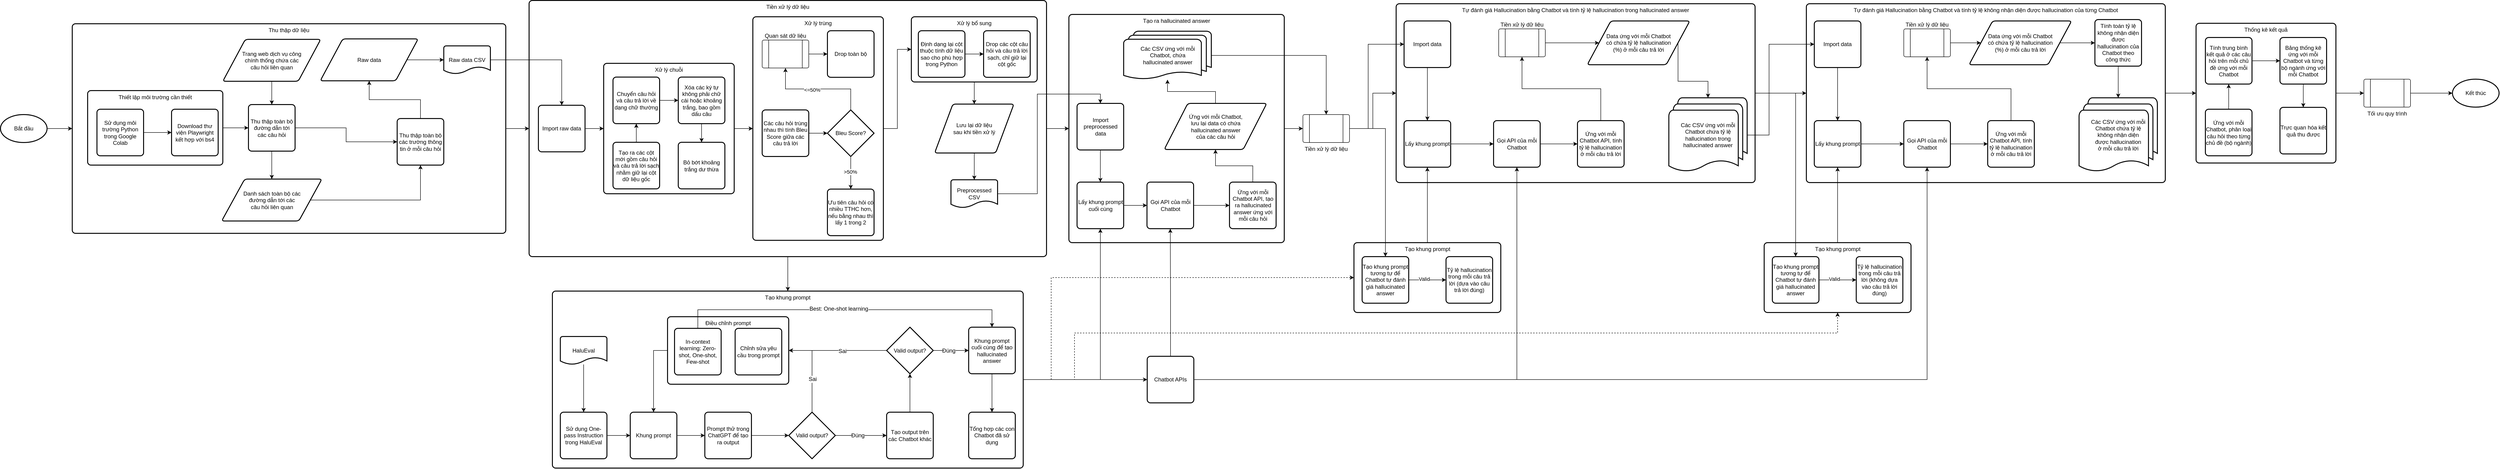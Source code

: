 <mxfile version="27.0.6" pages="6">
  <diagram name="Process" id="H1l6SdqgsKW-zWP7S3Kj">
    <mxGraphModel dx="988" dy="622" grid="1" gridSize="10" guides="1" tooltips="1" connect="1" arrows="1" fold="1" page="1" pageScale="1" pageWidth="827" pageHeight="1169" math="0" shadow="0">
      <root>
        <mxCell id="0" />
        <mxCell id="1" parent="0" />
        <mxCell id="LyD60k1OdXdpfBVTvfIk-10" style="edgeStyle=orthogonalEdgeStyle;rounded=0;orthogonalLoop=1;jettySize=auto;html=1;" parent="1" source="YdHjjP12zt_1Pdc0GsCP-1" target="5nsZNxwBlMzbQNlq56Ac-32" edge="1">
          <mxGeometry relative="1" as="geometry" />
        </mxCell>
        <mxCell id="YdHjjP12zt_1Pdc0GsCP-1" value="Tự đánh giá Hallucination bằng Chatbot và tính tỷ lệ không nhận diện được hallucination của từng Chatbot" style="rounded=1;whiteSpace=wrap;html=1;absoluteArcSize=1;arcSize=14;strokeWidth=2;container=1;verticalAlign=top;movable=1;resizable=1;rotatable=1;deletable=1;editable=1;locked=0;connectable=1;" parent="1" vertex="1">
          <mxGeometry x="3890" y="293" width="770" height="384" as="geometry" />
        </mxCell>
        <mxCell id="YdHjjP12zt_1Pdc0GsCP-2" value="" style="group;movable=1;resizable=1;rotatable=1;deletable=1;editable=1;locked=0;connectable=1;" parent="YdHjjP12zt_1Pdc0GsCP-1" connectable="0" vertex="1">
          <mxGeometry x="17" y="34" width="736" height="328" as="geometry" />
        </mxCell>
        <mxCell id="YdHjjP12zt_1Pdc0GsCP-3" style="edgeStyle=orthogonalEdgeStyle;rounded=0;orthogonalLoop=1;jettySize=auto;html=1;movable=1;resizable=1;rotatable=1;deletable=1;editable=1;locked=0;connectable=1;" parent="YdHjjP12zt_1Pdc0GsCP-2" source="YdHjjP12zt_1Pdc0GsCP-4" target="YdHjjP12zt_1Pdc0GsCP-6" edge="1">
          <mxGeometry relative="1" as="geometry" />
        </mxCell>
        <mxCell id="YdHjjP12zt_1Pdc0GsCP-4" value="Import data" style="rounded=1;whiteSpace=wrap;html=1;absoluteArcSize=1;arcSize=14;strokeWidth=2;movable=1;resizable=1;rotatable=1;deletable=1;editable=1;locked=0;connectable=1;" parent="YdHjjP12zt_1Pdc0GsCP-2" vertex="1">
          <mxGeometry y="3" width="100" height="100" as="geometry" />
        </mxCell>
        <mxCell id="YdHjjP12zt_1Pdc0GsCP-5" style="edgeStyle=orthogonalEdgeStyle;rounded=0;orthogonalLoop=1;jettySize=auto;html=1;movable=1;resizable=1;rotatable=1;deletable=1;editable=1;locked=0;connectable=1;" parent="YdHjjP12zt_1Pdc0GsCP-2" source="YdHjjP12zt_1Pdc0GsCP-6" target="YdHjjP12zt_1Pdc0GsCP-8" edge="1">
          <mxGeometry relative="1" as="geometry" />
        </mxCell>
        <mxCell id="YdHjjP12zt_1Pdc0GsCP-6" value="Lấy khung prompt" style="rounded=1;whiteSpace=wrap;html=1;absoluteArcSize=1;arcSize=14;strokeWidth=2;strokeColor=default;align=center;verticalAlign=middle;fontFamily=Helvetica;fontSize=12;fontColor=default;fillColor=default;movable=1;resizable=1;rotatable=1;deletable=1;editable=1;locked=0;connectable=1;" parent="YdHjjP12zt_1Pdc0GsCP-2" vertex="1">
          <mxGeometry y="217" width="100" height="100" as="geometry" />
        </mxCell>
        <mxCell id="YdHjjP12zt_1Pdc0GsCP-7" style="edgeStyle=orthogonalEdgeStyle;rounded=0;orthogonalLoop=1;jettySize=auto;html=1;movable=1;resizable=1;rotatable=1;deletable=1;editable=1;locked=0;connectable=1;" parent="YdHjjP12zt_1Pdc0GsCP-2" source="YdHjjP12zt_1Pdc0GsCP-8" target="YdHjjP12zt_1Pdc0GsCP-10" edge="1">
          <mxGeometry relative="1" as="geometry" />
        </mxCell>
        <mxCell id="YdHjjP12zt_1Pdc0GsCP-8" value="Gọi API của mỗi Chatbot" style="rounded=1;whiteSpace=wrap;html=1;absoluteArcSize=1;arcSize=14;strokeWidth=2;strokeColor=default;align=center;verticalAlign=middle;fontFamily=Helvetica;fontSize=12;fontColor=default;fillColor=default;movable=1;resizable=1;rotatable=1;deletable=1;editable=1;locked=0;connectable=1;" parent="YdHjjP12zt_1Pdc0GsCP-2" vertex="1">
          <mxGeometry x="192" y="217" width="100" height="100" as="geometry" />
        </mxCell>
        <mxCell id="YdHjjP12zt_1Pdc0GsCP-9" style="edgeStyle=orthogonalEdgeStyle;rounded=0;orthogonalLoop=1;jettySize=auto;html=1;exitX=0.5;exitY=0;exitDx=0;exitDy=0;movable=1;resizable=1;rotatable=1;deletable=1;editable=1;locked=0;connectable=1;" parent="YdHjjP12zt_1Pdc0GsCP-2" source="YdHjjP12zt_1Pdc0GsCP-10" target="YdHjjP12zt_1Pdc0GsCP-12" edge="1">
          <mxGeometry relative="1" as="geometry" />
        </mxCell>
        <mxCell id="YdHjjP12zt_1Pdc0GsCP-10" value="Ứng với mỗi Chatbot API, tính tỷ lệ hallucination ở mỗi câu trả lời" style="rounded=1;whiteSpace=wrap;html=1;absoluteArcSize=1;arcSize=14;strokeWidth=2;strokeColor=default;align=center;verticalAlign=middle;fontFamily=Helvetica;fontSize=12;fontColor=default;fillColor=default;movable=1;resizable=1;rotatable=1;deletable=1;editable=1;locked=0;connectable=1;" parent="YdHjjP12zt_1Pdc0GsCP-2" vertex="1">
          <mxGeometry x="372" y="217" width="100" height="100" as="geometry" />
        </mxCell>
        <mxCell id="YdHjjP12zt_1Pdc0GsCP-11" style="edgeStyle=orthogonalEdgeStyle;rounded=0;orthogonalLoop=1;jettySize=auto;html=1;movable=1;resizable=1;rotatable=1;deletable=1;editable=1;locked=0;connectable=1;" parent="YdHjjP12zt_1Pdc0GsCP-2" source="YdHjjP12zt_1Pdc0GsCP-12" target="YdHjjP12zt_1Pdc0GsCP-14" edge="1">
          <mxGeometry relative="1" as="geometry" />
        </mxCell>
        <mxCell id="YdHjjP12zt_1Pdc0GsCP-12" value="Tiền xử lý dữ liệu" style="verticalLabelPosition=top;verticalAlign=bottom;html=1;shape=process;whiteSpace=wrap;rounded=1;size=0.14;arcSize=6;labelPosition=center;align=center;movable=1;resizable=1;rotatable=1;deletable=1;editable=1;locked=0;connectable=1;" parent="YdHjjP12zt_1Pdc0GsCP-2" vertex="1">
          <mxGeometry x="192" y="20" width="100" height="60" as="geometry" />
        </mxCell>
        <mxCell id="YdHjjP12zt_1Pdc0GsCP-13" style="edgeStyle=orthogonalEdgeStyle;rounded=0;orthogonalLoop=1;jettySize=auto;html=1;movable=1;resizable=1;rotatable=1;deletable=1;editable=1;locked=0;connectable=1;" parent="YdHjjP12zt_1Pdc0GsCP-2" source="YdHjjP12zt_1Pdc0GsCP-14" target="YdHjjP12zt_1Pdc0GsCP-16" edge="1">
          <mxGeometry relative="1" as="geometry" />
        </mxCell>
        <UserObject label="Data ứng với mỗi Chatbot&lt;div&gt;có chứa tỷ lệ hallucination&lt;/div&gt;&lt;div&gt;&lt;span style=&quot;background-color: transparent; color: light-dark(rgb(0, 0, 0), rgb(255, 255, 255));&quot;&gt;(%) ở mỗi câu trả lời&lt;/span&gt;&lt;/div&gt;" link="data:page/id,h0Uw21hRiqZcCVDSsY68" id="YdHjjP12zt_1Pdc0GsCP-14">
          <mxCell style="shape=parallelogram;html=1;strokeWidth=2;perimeter=parallelogramPerimeter;whiteSpace=wrap;rounded=1;arcSize=12;size=0.23;movable=1;resizable=1;rotatable=1;deletable=1;editable=1;locked=0;connectable=1;" parent="YdHjjP12zt_1Pdc0GsCP-2" vertex="1">
            <mxGeometry x="332" y="3" width="220" height="94" as="geometry" />
          </mxCell>
        </UserObject>
        <mxCell id="YdHjjP12zt_1Pdc0GsCP-15" value="" style="edgeStyle=orthogonalEdgeStyle;rounded=0;orthogonalLoop=1;jettySize=auto;html=1;movable=1;resizable=1;rotatable=1;deletable=1;editable=1;locked=0;connectable=1;" parent="YdHjjP12zt_1Pdc0GsCP-2" source="YdHjjP12zt_1Pdc0GsCP-16" target="YdHjjP12zt_1Pdc0GsCP-17" edge="1">
          <mxGeometry relative="1" as="geometry" />
        </mxCell>
        <UserObject label="Tính toán tỷ lệ không nhận diện được hallucination của Chatbot theo công thức" link="data:page/id,BRA5-UxJkNspLmKnsH3d" id="YdHjjP12zt_1Pdc0GsCP-16">
          <mxCell style="rounded=1;whiteSpace=wrap;html=1;absoluteArcSize=1;arcSize=14;strokeWidth=2;movable=1;resizable=1;rotatable=1;deletable=1;editable=1;locked=0;connectable=1;" parent="YdHjjP12zt_1Pdc0GsCP-2" vertex="1">
            <mxGeometry x="602" width="100" height="100" as="geometry" />
          </mxCell>
        </UserObject>
        <mxCell id="YdHjjP12zt_1Pdc0GsCP-17" value="Các CSV ứng với mỗi&lt;div&gt;Chatbot&amp;nbsp;&lt;span style=&quot;background-color: transparent; color: light-dark(rgb(0, 0, 0), rgb(255, 255, 255));&quot;&gt;chứa tỷ lệ&lt;/span&gt;&lt;/div&gt;&lt;div&gt;&lt;span style=&quot;background-color: transparent; color: light-dark(rgb(0, 0, 0), rgb(255, 255, 255));&quot;&gt;không nhận diện&lt;/span&gt;&lt;div&gt;được hallucination&lt;/div&gt;&lt;div&gt;ở mỗi&amp;nbsp;&lt;span style=&quot;background-color: transparent; color: light-dark(rgb(0, 0, 0), rgb(255, 255, 255));&quot;&gt;câu trả lời&lt;/span&gt;&lt;/div&gt;&lt;/div&gt;" style="strokeWidth=2;html=1;shape=mxgraph.flowchart.multi-document;whiteSpace=wrap;movable=1;resizable=1;rotatable=1;deletable=1;editable=1;locked=0;connectable=1;" parent="YdHjjP12zt_1Pdc0GsCP-2" vertex="1">
          <mxGeometry x="568" y="168" width="168" height="160" as="geometry" />
        </mxCell>
        <mxCell id="mh48nnaPg0ziDjevaMv5-8" value="Tạo khung prompt" style="rounded=1;whiteSpace=wrap;html=1;absoluteArcSize=1;arcSize=14;strokeWidth=2;verticalAlign=top;container=1;movable=1;resizable=1;rotatable=1;deletable=1;editable=1;locked=0;connectable=1;" parent="1" vertex="1">
          <mxGeometry x="3799.5" y="806" width="315" height="150" as="geometry" />
        </mxCell>
        <mxCell id="mh48nnaPg0ziDjevaMv5-9" value="" style="group;movable=1;resizable=1;rotatable=1;deletable=1;editable=1;locked=0;connectable=1;" parent="mh48nnaPg0ziDjevaMv5-8" connectable="0" vertex="1">
          <mxGeometry x="17.5" y="30" width="280" height="100" as="geometry" />
        </mxCell>
        <mxCell id="mh48nnaPg0ziDjevaMv5-10" value="" style="edgeStyle=orthogonalEdgeStyle;rounded=0;orthogonalLoop=1;jettySize=auto;html=1;movable=1;resizable=1;rotatable=1;deletable=1;editable=1;locked=0;connectable=1;" parent="mh48nnaPg0ziDjevaMv5-9" source="mh48nnaPg0ziDjevaMv5-12" target="mh48nnaPg0ziDjevaMv5-13" edge="1">
          <mxGeometry relative="1" as="geometry" />
        </mxCell>
        <mxCell id="mh48nnaPg0ziDjevaMv5-11" value="Valid" style="edgeLabel;html=1;align=center;verticalAlign=middle;resizable=1;points=[];movable=1;rotatable=1;deletable=1;editable=1;locked=0;connectable=1;" parent="mh48nnaPg0ziDjevaMv5-10" connectable="0" vertex="1">
          <mxGeometry x="-0.174" y="2" relative="1" as="geometry">
            <mxPoint as="offset" />
          </mxGeometry>
        </mxCell>
        <mxCell id="mh48nnaPg0ziDjevaMv5-13" value="Tỷ lệ hallucination trong mỗi câu trả lời (không dựa vào câu trả lời đúng)" style="rounded=1;whiteSpace=wrap;html=1;absoluteArcSize=1;arcSize=14;strokeWidth=2;movable=1;resizable=1;rotatable=1;deletable=1;editable=1;locked=0;connectable=1;" parent="mh48nnaPg0ziDjevaMv5-9" vertex="1">
          <mxGeometry x="180" width="100" height="100" as="geometry" />
        </mxCell>
        <UserObject label="Tạo khung prompt tương tự để Chatbot tự đánh giá hallucinated answer" link="data:page/id,YJlJrE7O28tUlWvQ8twq" id="mh48nnaPg0ziDjevaMv5-12">
          <mxCell style="rounded=1;whiteSpace=wrap;html=1;absoluteArcSize=1;arcSize=14;strokeWidth=2;movable=1;resizable=1;rotatable=1;deletable=1;editable=1;locked=0;connectable=1;" parent="mh48nnaPg0ziDjevaMv5-9" vertex="1">
            <mxGeometry width="100" height="100" as="geometry" />
          </mxCell>
        </UserObject>
        <mxCell id="HuiaiC9TajU-kpqRTVzX-15" style="edgeStyle=orthogonalEdgeStyle;rounded=0;orthogonalLoop=1;jettySize=auto;html=1;movable=1;resizable=1;rotatable=1;deletable=1;editable=1;locked=0;connectable=1;" parent="1" source="5nsZNxwBlMzbQNlq56Ac-32" target="HuiaiC9TajU-kpqRTVzX-14" edge="1">
          <mxGeometry relative="1" as="geometry" />
        </mxCell>
        <mxCell id="5nsZNxwBlMzbQNlq56Ac-32" value="Thống kê kết quả" style="rounded=1;whiteSpace=wrap;html=1;absoluteArcSize=1;arcSize=14;strokeWidth=2;verticalAlign=top;container=1;movable=1;resizable=1;rotatable=1;deletable=1;editable=1;locked=0;connectable=1;" parent="1" vertex="1">
          <mxGeometry x="4726" y="335" width="300" height="300" as="geometry" />
        </mxCell>
        <mxCell id="HuiaiC9TajU-kpqRTVzX-6" value="" style="group;movable=1;resizable=1;rotatable=1;deletable=1;editable=1;locked=0;connectable=1;" parent="5nsZNxwBlMzbQNlq56Ac-32" connectable="0" vertex="1">
          <mxGeometry x="20" y="30.5" width="260" height="254" as="geometry" />
        </mxCell>
        <UserObject label="Tính trung bình kết quả ở các câu hỏi trên mỗi chủ đề ứng với mỗi Chatbot" link="data:page/id,BRA5-UxJkNspLmKnsH3d" id="HuiaiC9TajU-kpqRTVzX-7">
          <mxCell style="rounded=1;whiteSpace=wrap;html=1;absoluteArcSize=1;arcSize=14;strokeWidth=2;movable=1;resizable=1;rotatable=1;deletable=1;editable=1;locked=0;connectable=1;" parent="HuiaiC9TajU-kpqRTVzX-6" vertex="1">
            <mxGeometry width="100" height="100" as="geometry" />
          </mxCell>
        </UserObject>
        <mxCell id="HuiaiC9TajU-kpqRTVzX-8" value="Bảng thống kê ứng với mỗi Chatbot và từng bộ ngành ứng với mỗi Chatbot" style="rounded=1;whiteSpace=wrap;html=1;absoluteArcSize=1;arcSize=14;strokeWidth=2;movable=1;resizable=1;rotatable=1;deletable=1;editable=1;locked=0;connectable=1;" parent="HuiaiC9TajU-kpqRTVzX-6" vertex="1">
          <mxGeometry x="160" width="100" height="100" as="geometry" />
        </mxCell>
        <mxCell id="HuiaiC9TajU-kpqRTVzX-9" value="Trực quan hóa kết quả thu được" style="rounded=1;whiteSpace=wrap;html=1;absoluteArcSize=1;arcSize=14;strokeWidth=2;movable=1;resizable=1;rotatable=1;deletable=1;editable=1;locked=0;connectable=1;" parent="HuiaiC9TajU-kpqRTVzX-6" vertex="1">
          <mxGeometry x="160" y="150" width="100" height="100" as="geometry" />
        </mxCell>
        <mxCell id="HuiaiC9TajU-kpqRTVzX-10" value="Ứng với mỗi Chatbot, phân loại câu hỏi theo từng chủ đề (bộ ngành)" style="rounded=1;whiteSpace=wrap;html=1;absoluteArcSize=1;arcSize=14;strokeWidth=2;movable=1;resizable=1;rotatable=1;deletable=1;editable=1;locked=0;connectable=1;" parent="HuiaiC9TajU-kpqRTVzX-6" vertex="1">
          <mxGeometry y="154" width="100" height="100" as="geometry" />
        </mxCell>
        <mxCell id="HuiaiC9TajU-kpqRTVzX-11" style="edgeStyle=orthogonalEdgeStyle;rounded=0;orthogonalLoop=1;jettySize=auto;html=1;movable=1;resizable=1;rotatable=1;deletable=1;editable=1;locked=0;connectable=1;" parent="HuiaiC9TajU-kpqRTVzX-6" source="HuiaiC9TajU-kpqRTVzX-10" target="HuiaiC9TajU-kpqRTVzX-7" edge="1">
          <mxGeometry relative="1" as="geometry" />
        </mxCell>
        <mxCell id="HuiaiC9TajU-kpqRTVzX-12" style="edgeStyle=orthogonalEdgeStyle;rounded=0;orthogonalLoop=1;jettySize=auto;html=1;movable=1;resizable=1;rotatable=1;deletable=1;editable=1;locked=0;connectable=1;" parent="HuiaiC9TajU-kpqRTVzX-6" source="HuiaiC9TajU-kpqRTVzX-7" target="HuiaiC9TajU-kpqRTVzX-8" edge="1">
          <mxGeometry relative="1" as="geometry" />
        </mxCell>
        <mxCell id="HuiaiC9TajU-kpqRTVzX-13" style="edgeStyle=orthogonalEdgeStyle;rounded=0;orthogonalLoop=1;jettySize=auto;html=1;movable=1;resizable=1;rotatable=1;deletable=1;editable=1;locked=0;connectable=1;" parent="HuiaiC9TajU-kpqRTVzX-6" source="HuiaiC9TajU-kpqRTVzX-8" target="HuiaiC9TajU-kpqRTVzX-9" edge="1">
          <mxGeometry relative="1" as="geometry" />
        </mxCell>
        <mxCell id="mh48nnaPg0ziDjevaMv5-16" style="edgeStyle=orthogonalEdgeStyle;rounded=0;orthogonalLoop=1;jettySize=auto;html=1;" parent="1" source="5nsZNxwBlMzbQNlq56Ac-14" target="YdHjjP12zt_1Pdc0GsCP-1" edge="1">
          <mxGeometry relative="1" as="geometry" />
        </mxCell>
        <mxCell id="LyD60k1OdXdpfBVTvfIk-4" style="edgeStyle=orthogonalEdgeStyle;rounded=0;orthogonalLoop=1;jettySize=auto;html=1;" parent="1" source="5nsZNxwBlMzbQNlq56Ac-14" target="mh48nnaPg0ziDjevaMv5-12" edge="1">
          <mxGeometry relative="1" as="geometry" />
        </mxCell>
        <mxCell id="5nsZNxwBlMzbQNlq56Ac-14" value="Tự đánh giá Hallucination bằng Chatbot và tính tỷ lệ hallucination trong hallucinated answer" style="rounded=1;whiteSpace=wrap;html=1;absoluteArcSize=1;arcSize=14;strokeWidth=2;container=1;verticalAlign=top;movable=1;resizable=1;rotatable=1;deletable=1;editable=1;locked=0;connectable=1;" parent="1" vertex="1">
          <mxGeometry x="3010" y="293" width="770" height="384" as="geometry" />
        </mxCell>
        <mxCell id="5nsZNxwBlMzbQNlq56Ac-16" value="" style="group;movable=1;resizable=1;rotatable=1;deletable=1;editable=1;locked=0;connectable=1;" parent="5nsZNxwBlMzbQNlq56Ac-14" connectable="0" vertex="1">
          <mxGeometry x="17" y="34" width="736" height="328" as="geometry" />
        </mxCell>
        <mxCell id="b1fKzufw8aZ0sZTUj0Ap-15" style="edgeStyle=orthogonalEdgeStyle;rounded=0;orthogonalLoop=1;jettySize=auto;html=1;movable=1;resizable=1;rotatable=1;deletable=1;editable=1;locked=0;connectable=1;" parent="5nsZNxwBlMzbQNlq56Ac-16" source="OAfyD67VLZzgauFxG4k0-1" target="b1fKzufw8aZ0sZTUj0Ap-13" edge="1">
          <mxGeometry relative="1" as="geometry" />
        </mxCell>
        <mxCell id="OAfyD67VLZzgauFxG4k0-1" value="Import data" style="rounded=1;whiteSpace=wrap;html=1;absoluteArcSize=1;arcSize=14;strokeWidth=2;movable=1;resizable=1;rotatable=1;deletable=1;editable=1;locked=0;connectable=1;" parent="5nsZNxwBlMzbQNlq56Ac-16" vertex="1">
          <mxGeometry y="3" width="100" height="100" as="geometry" />
        </mxCell>
        <mxCell id="5nsZNxwBlMzbQNlq56Ac-15" style="edgeStyle=orthogonalEdgeStyle;rounded=0;orthogonalLoop=1;jettySize=auto;html=1;movable=1;resizable=1;rotatable=1;deletable=1;editable=1;locked=0;connectable=1;" parent="5nsZNxwBlMzbQNlq56Ac-16" source="b1fKzufw8aZ0sZTUj0Ap-13" target="b1fKzufw8aZ0sZTUj0Ap-16" edge="1">
          <mxGeometry relative="1" as="geometry" />
        </mxCell>
        <mxCell id="b1fKzufw8aZ0sZTUj0Ap-13" value="Lấy khung prompt" style="rounded=1;whiteSpace=wrap;html=1;absoluteArcSize=1;arcSize=14;strokeWidth=2;strokeColor=default;align=center;verticalAlign=middle;fontFamily=Helvetica;fontSize=12;fontColor=default;fillColor=default;movable=1;resizable=1;rotatable=1;deletable=1;editable=1;locked=0;connectable=1;" parent="5nsZNxwBlMzbQNlq56Ac-16" vertex="1">
          <mxGeometry y="217" width="100" height="100" as="geometry" />
        </mxCell>
        <mxCell id="b1fKzufw8aZ0sZTUj0Ap-19" style="edgeStyle=orthogonalEdgeStyle;rounded=0;orthogonalLoop=1;jettySize=auto;html=1;movable=1;resizable=1;rotatable=1;deletable=1;editable=1;locked=0;connectable=1;" parent="5nsZNxwBlMzbQNlq56Ac-16" source="b1fKzufw8aZ0sZTUj0Ap-16" target="b1fKzufw8aZ0sZTUj0Ap-18" edge="1">
          <mxGeometry relative="1" as="geometry" />
        </mxCell>
        <mxCell id="b1fKzufw8aZ0sZTUj0Ap-16" value="Gọi API của mỗi Chatbot" style="rounded=1;whiteSpace=wrap;html=1;absoluteArcSize=1;arcSize=14;strokeWidth=2;strokeColor=default;align=center;verticalAlign=middle;fontFamily=Helvetica;fontSize=12;fontColor=default;fillColor=default;movable=1;resizable=1;rotatable=1;deletable=1;editable=1;locked=0;connectable=1;" parent="5nsZNxwBlMzbQNlq56Ac-16" vertex="1">
          <mxGeometry x="192" y="217" width="100" height="100" as="geometry" />
        </mxCell>
        <mxCell id="b1fKzufw8aZ0sZTUj0Ap-27" style="edgeStyle=orthogonalEdgeStyle;rounded=0;orthogonalLoop=1;jettySize=auto;html=1;exitX=0.5;exitY=0;exitDx=0;exitDy=0;movable=1;resizable=1;rotatable=1;deletable=1;editable=1;locked=0;connectable=1;" parent="5nsZNxwBlMzbQNlq56Ac-16" source="b1fKzufw8aZ0sZTUj0Ap-18" target="b1fKzufw8aZ0sZTUj0Ap-26" edge="1">
          <mxGeometry relative="1" as="geometry" />
        </mxCell>
        <mxCell id="b1fKzufw8aZ0sZTUj0Ap-18" value="Ứng với mỗi Chatbot API, tính tỷ lệ hallucination ở mỗi câu trả lời" style="rounded=1;whiteSpace=wrap;html=1;absoluteArcSize=1;arcSize=14;strokeWidth=2;strokeColor=default;align=center;verticalAlign=middle;fontFamily=Helvetica;fontSize=12;fontColor=default;fillColor=default;movable=1;resizable=1;rotatable=1;deletable=1;editable=1;locked=0;connectable=1;" parent="5nsZNxwBlMzbQNlq56Ac-16" vertex="1">
          <mxGeometry x="372" y="217" width="100" height="100" as="geometry" />
        </mxCell>
        <mxCell id="b1fKzufw8aZ0sZTUj0Ap-26" value="Tiền xử lý dữ liệu" style="verticalLabelPosition=top;verticalAlign=bottom;html=1;shape=process;whiteSpace=wrap;rounded=1;size=0.14;arcSize=6;labelPosition=center;align=center;movable=1;resizable=1;rotatable=1;deletable=1;editable=1;locked=0;connectable=1;" parent="5nsZNxwBlMzbQNlq56Ac-16" vertex="1">
          <mxGeometry x="203" y="20" width="100" height="60" as="geometry" />
        </mxCell>
        <mxCell id="5nsZNxwBlMzbQNlq56Ac-10" value="Các CSV ứng với mỗi&lt;div&gt;Chatbot&amp;nbsp;&lt;span style=&quot;background-color: transparent; color: light-dark(rgb(0, 0, 0), rgb(255, 255, 255));&quot;&gt;chứa tỷ lệ&lt;/span&gt;&lt;/div&gt;&lt;div&gt;&lt;span style=&quot;background-color: transparent; color: light-dark(rgb(0, 0, 0), rgb(255, 255, 255));&quot;&gt;hallucination trong&lt;/span&gt;&lt;/div&gt;&lt;div&gt;&lt;span style=&quot;background-color: transparent; color: light-dark(rgb(0, 0, 0), rgb(255, 255, 255));&quot;&gt;hallucinated answer&lt;/span&gt;&lt;/div&gt;" style="strokeWidth=2;html=1;shape=mxgraph.flowchart.multi-document;whiteSpace=wrap;movable=1;resizable=1;rotatable=1;deletable=1;editable=1;locked=0;connectable=1;" parent="5nsZNxwBlMzbQNlq56Ac-16" vertex="1">
          <mxGeometry x="568" y="168" width="168" height="160" as="geometry" />
        </mxCell>
        <mxCell id="mh48nnaPg0ziDjevaMv5-7" style="edgeStyle=orthogonalEdgeStyle;rounded=0;orthogonalLoop=1;jettySize=auto;html=1;exitX=1;exitY=0.5;exitDx=0;exitDy=0;" parent="5nsZNxwBlMzbQNlq56Ac-14" source="b1fKzufw8aZ0sZTUj0Ap-28" target="5nsZNxwBlMzbQNlq56Ac-10" edge="1">
          <mxGeometry relative="1" as="geometry" />
        </mxCell>
        <UserObject label="Data ứng với mỗi Chatbot&lt;div&gt;có chứa tỷ lệ hallucination&lt;/div&gt;&lt;div&gt;&lt;span style=&quot;background-color: transparent; color: light-dark(rgb(0, 0, 0), rgb(255, 255, 255));&quot;&gt;(%) ở mỗi câu trả lời&lt;/span&gt;&lt;/div&gt;" link="data:page/id,h0Uw21hRiqZcCVDSsY68" id="b1fKzufw8aZ0sZTUj0Ap-28">
          <mxCell style="shape=parallelogram;html=1;strokeWidth=2;perimeter=parallelogramPerimeter;whiteSpace=wrap;rounded=1;arcSize=12;size=0.23;movable=1;resizable=1;rotatable=1;deletable=1;editable=1;locked=0;connectable=1;" parent="5nsZNxwBlMzbQNlq56Ac-14" vertex="1">
            <mxGeometry x="410" y="37" width="220" height="94" as="geometry" />
          </mxCell>
        </UserObject>
        <mxCell id="5nsZNxwBlMzbQNlq56Ac-4" style="edgeStyle=orthogonalEdgeStyle;rounded=0;orthogonalLoop=1;jettySize=auto;html=1;movable=1;resizable=1;rotatable=1;deletable=1;editable=1;locked=0;connectable=1;" parent="5nsZNxwBlMzbQNlq56Ac-14" source="b1fKzufw8aZ0sZTUj0Ap-26" target="b1fKzufw8aZ0sZTUj0Ap-28" edge="1">
          <mxGeometry relative="1" as="geometry" />
        </mxCell>
        <mxCell id="5nsZNxwBlMzbQNlq56Ac-24" style="edgeStyle=orthogonalEdgeStyle;rounded=0;orthogonalLoop=1;jettySize=auto;html=1;movable=1;resizable=1;rotatable=1;deletable=1;editable=1;locked=0;connectable=1;" parent="1" source="b1fKzufw8aZ0sZTUj0Ap-9" target="b1fKzufw8aZ0sZTUj0Ap-13" edge="1">
          <mxGeometry relative="1" as="geometry" />
        </mxCell>
        <mxCell id="b1fKzufw8aZ0sZTUj0Ap-9" value="Tạo khung prompt" style="rounded=1;whiteSpace=wrap;html=1;absoluteArcSize=1;arcSize=14;strokeWidth=2;verticalAlign=top;container=1;movable=1;resizable=1;rotatable=1;deletable=1;editable=1;locked=0;connectable=1;" parent="1" vertex="1">
          <mxGeometry x="2919.5" y="806" width="315" height="150" as="geometry" />
        </mxCell>
        <mxCell id="b1fKzufw8aZ0sZTUj0Ap-10" value="" style="group;movable=1;resizable=1;rotatable=1;deletable=1;editable=1;locked=0;connectable=1;" parent="b1fKzufw8aZ0sZTUj0Ap-9" connectable="0" vertex="1">
          <mxGeometry x="17.5" y="30" width="280" height="100" as="geometry" />
        </mxCell>
        <mxCell id="b1fKzufw8aZ0sZTUj0Ap-6" value="" style="edgeStyle=orthogonalEdgeStyle;rounded=0;orthogonalLoop=1;jettySize=auto;html=1;movable=1;resizable=1;rotatable=1;deletable=1;editable=1;locked=0;connectable=1;" parent="b1fKzufw8aZ0sZTUj0Ap-10" source="b1fKzufw8aZ0sZTUj0Ap-2" target="b1fKzufw8aZ0sZTUj0Ap-5" edge="1">
          <mxGeometry relative="1" as="geometry" />
        </mxCell>
        <mxCell id="b1fKzufw8aZ0sZTUj0Ap-7" value="Valid" style="edgeLabel;html=1;align=center;verticalAlign=middle;resizable=1;points=[];movable=1;rotatable=1;deletable=1;editable=1;locked=0;connectable=1;" parent="b1fKzufw8aZ0sZTUj0Ap-6" connectable="0" vertex="1">
          <mxGeometry x="-0.174" y="2" relative="1" as="geometry">
            <mxPoint as="offset" />
          </mxGeometry>
        </mxCell>
        <UserObject label="Tạo khung prompt tương tự để Chatbot tự đánh giá hallucinated answer" link="data:page/id,YJlJrE7O28tUlWvQ8twq" id="b1fKzufw8aZ0sZTUj0Ap-2">
          <mxCell style="rounded=1;whiteSpace=wrap;html=1;absoluteArcSize=1;arcSize=14;strokeWidth=2;movable=1;resizable=1;rotatable=1;deletable=1;editable=1;locked=0;connectable=1;" parent="b1fKzufw8aZ0sZTUj0Ap-10" vertex="1">
            <mxGeometry width="100" height="100" as="geometry" />
          </mxCell>
        </UserObject>
        <mxCell id="b1fKzufw8aZ0sZTUj0Ap-5" value="Tỷ lệ hallucination trong mỗi câu trả lời (dựa vào câu trả lời đúng)" style="rounded=1;whiteSpace=wrap;html=1;absoluteArcSize=1;arcSize=14;strokeWidth=2;movable=1;resizable=1;rotatable=1;deletable=1;editable=1;locked=0;connectable=1;" parent="b1fKzufw8aZ0sZTUj0Ap-10" vertex="1">
          <mxGeometry x="180" width="100" height="100" as="geometry" />
        </mxCell>
        <mxCell id="ZFuPKs0wyHWfPuNLSkrL-4" style="edgeStyle=orthogonalEdgeStyle;rounded=0;orthogonalLoop=1;jettySize=auto;html=1;movable=1;resizable=1;rotatable=1;deletable=1;editable=1;locked=0;connectable=1;" parent="1" source="RDYfV3qk9Gupp8pd7jzm-18" target="ZFuPKs0wyHWfPuNLSkrL-2" edge="1">
          <mxGeometry relative="1" as="geometry" />
        </mxCell>
        <mxCell id="RDYfV3qk9Gupp8pd7jzm-18" value="Tạo ra hallucinated answer" style="rounded=1;whiteSpace=wrap;html=1;absoluteArcSize=1;arcSize=14;strokeWidth=2;strokeColor=default;align=center;verticalAlign=top;fontFamily=Helvetica;fontSize=12;fontColor=default;fillColor=default;movable=1;resizable=1;rotatable=1;deletable=1;editable=1;locked=0;connectable=1;container=1;" parent="1" vertex="1">
          <mxGeometry x="2308" y="316" width="462" height="490" as="geometry">
            <mxRectangle x="2308" y="316" width="180" height="30" as="alternateBounds" />
          </mxGeometry>
        </mxCell>
        <mxCell id="RDYfV3qk9Gupp8pd7jzm-19" value="" style="group;movable=1;resizable=1;rotatable=1;deletable=1;editable=1;locked=0;connectable=1;" parent="RDYfV3qk9Gupp8pd7jzm-18" connectable="0" vertex="1">
          <mxGeometry x="17.5" y="36" width="427" height="424" as="geometry" />
        </mxCell>
        <mxCell id="RDYfV3qk9Gupp8pd7jzm-1" style="edgeStyle=orthogonalEdgeStyle;rounded=0;orthogonalLoop=1;jettySize=auto;html=1;fontFamily=Helvetica;fontSize=12;fontColor=default;movable=1;resizable=1;rotatable=1;deletable=1;editable=1;locked=0;connectable=1;" parent="RDYfV3qk9Gupp8pd7jzm-19" source="6WqAAW5A6GdLSwRdg2bd-36" target="6WqAAW5A6GdLSwRdg2bd-37" edge="1">
          <mxGeometry relative="1" as="geometry" />
        </mxCell>
        <mxCell id="6WqAAW5A6GdLSwRdg2bd-36" value="Import preprocessed data" style="rounded=1;whiteSpace=wrap;html=1;absoluteArcSize=1;arcSize=14;strokeWidth=2;strokeColor=default;align=center;verticalAlign=middle;fontFamily=Helvetica;fontSize=12;fontColor=default;fillColor=default;movable=1;resizable=1;rotatable=1;deletable=1;editable=1;locked=0;connectable=1;" parent="RDYfV3qk9Gupp8pd7jzm-19" vertex="1">
          <mxGeometry y="155" width="100" height="100" as="geometry" />
        </mxCell>
        <mxCell id="RDYfV3qk9Gupp8pd7jzm-3" style="edgeStyle=orthogonalEdgeStyle;rounded=0;orthogonalLoop=1;jettySize=auto;html=1;fontFamily=Helvetica;fontSize=12;fontColor=default;movable=1;resizable=1;rotatable=1;deletable=1;editable=1;locked=0;connectable=1;" parent="RDYfV3qk9Gupp8pd7jzm-19" source="6WqAAW5A6GdLSwRdg2bd-37" target="6WqAAW5A6GdLSwRdg2bd-40" edge="1">
          <mxGeometry relative="1" as="geometry" />
        </mxCell>
        <mxCell id="6WqAAW5A6GdLSwRdg2bd-37" value="Lấy khung prompt cuối cùng" style="rounded=1;whiteSpace=wrap;html=1;absoluteArcSize=1;arcSize=14;strokeWidth=2;strokeColor=default;align=center;verticalAlign=middle;fontFamily=Helvetica;fontSize=12;fontColor=default;fillColor=default;movable=1;resizable=1;rotatable=1;deletable=1;editable=1;locked=0;connectable=1;" parent="RDYfV3qk9Gupp8pd7jzm-19" vertex="1">
          <mxGeometry y="324" width="100" height="100" as="geometry" />
        </mxCell>
        <mxCell id="RDYfV3qk9Gupp8pd7jzm-7" style="edgeStyle=orthogonalEdgeStyle;rounded=0;orthogonalLoop=1;jettySize=auto;html=1;fontFamily=Helvetica;fontSize=12;fontColor=default;movable=1;resizable=1;rotatable=1;deletable=1;editable=1;locked=0;connectable=1;" parent="RDYfV3qk9Gupp8pd7jzm-19" source="6WqAAW5A6GdLSwRdg2bd-40" target="RDYfV3qk9Gupp8pd7jzm-6" edge="1">
          <mxGeometry relative="1" as="geometry" />
        </mxCell>
        <mxCell id="6WqAAW5A6GdLSwRdg2bd-40" value="Gọi API của mỗi Chatbot" style="rounded=1;whiteSpace=wrap;html=1;absoluteArcSize=1;arcSize=14;strokeWidth=2;strokeColor=default;align=center;verticalAlign=middle;fontFamily=Helvetica;fontSize=12;fontColor=default;fillColor=default;movable=1;resizable=1;rotatable=1;deletable=1;editable=1;locked=0;connectable=1;" parent="RDYfV3qk9Gupp8pd7jzm-19" vertex="1">
          <mxGeometry x="150" y="324" width="100" height="100" as="geometry" />
        </mxCell>
        <mxCell id="RDYfV3qk9Gupp8pd7jzm-16" style="edgeStyle=orthogonalEdgeStyle;rounded=0;orthogonalLoop=1;jettySize=auto;html=1;fontFamily=Helvetica;fontSize=12;fontColor=default;movable=1;resizable=1;rotatable=1;deletable=1;editable=1;locked=0;connectable=1;" parent="RDYfV3qk9Gupp8pd7jzm-19" source="RDYfV3qk9Gupp8pd7jzm-6" target="RDYfV3qk9Gupp8pd7jzm-15" edge="1">
          <mxGeometry relative="1" as="geometry" />
        </mxCell>
        <mxCell id="RDYfV3qk9Gupp8pd7jzm-6" value="Ứng với mỗi Chatbot API, tạo ra hallucinated answer ứng với mỗi câu hỏi" style="rounded=1;whiteSpace=wrap;html=1;absoluteArcSize=1;arcSize=14;strokeWidth=2;strokeColor=default;align=center;verticalAlign=middle;fontFamily=Helvetica;fontSize=12;fontColor=default;fillColor=default;movable=1;resizable=1;rotatable=1;deletable=1;editable=1;locked=0;connectable=1;" parent="RDYfV3qk9Gupp8pd7jzm-19" vertex="1">
          <mxGeometry x="327" y="324" width="100" height="100" as="geometry" />
        </mxCell>
        <mxCell id="RDYfV3qk9Gupp8pd7jzm-14" value="Các CSV ứng với mỗi&lt;div&gt;Chatbot, chứa&lt;/div&gt;&lt;div&gt;hallucinated answer&lt;/div&gt;" style="strokeWidth=2;html=1;shape=mxgraph.flowchart.multi-document;whiteSpace=wrap;rounded=1;strokeColor=default;align=center;verticalAlign=middle;arcSize=14;fontFamily=Helvetica;fontSize=12;fontColor=default;fillColor=default;movable=1;resizable=1;rotatable=1;deletable=1;editable=1;locked=0;connectable=1;" parent="RDYfV3qk9Gupp8pd7jzm-19" vertex="1">
          <mxGeometry x="100" width="188" height="104" as="geometry" />
        </mxCell>
        <mxCell id="RDYfV3qk9Gupp8pd7jzm-17" style="edgeStyle=orthogonalEdgeStyle;rounded=0;orthogonalLoop=1;jettySize=auto;html=1;fontFamily=Helvetica;fontSize=12;fontColor=default;movable=1;resizable=1;rotatable=1;deletable=1;editable=1;locked=0;connectable=1;" parent="RDYfV3qk9Gupp8pd7jzm-19" source="RDYfV3qk9Gupp8pd7jzm-15" target="RDYfV3qk9Gupp8pd7jzm-14" edge="1">
          <mxGeometry relative="1" as="geometry" />
        </mxCell>
        <UserObject label="Ứng với mỗi Chatbot,&lt;div&gt;lưu lại data có chứa&lt;/div&gt;&lt;div&gt;hallucinated answer&lt;/div&gt;&lt;div&gt;của các câu hỏi&lt;/div&gt;" link="data:page/id,h0Uw21hRiqZcCVDSsY68" id="RDYfV3qk9Gupp8pd7jzm-15">
          <mxCell style="shape=parallelogram;html=1;strokeWidth=2;perimeter=parallelogramPerimeter;whiteSpace=wrap;rounded=1;arcSize=12;size=0.23;movable=1;resizable=1;rotatable=1;deletable=1;editable=1;locked=0;connectable=1;" parent="RDYfV3qk9Gupp8pd7jzm-19" vertex="1">
            <mxGeometry x="187" y="155" width="220" height="99" as="geometry" />
          </mxCell>
        </UserObject>
        <mxCell id="sNyMpfpYW5CTb-oZbQ29-25" style="edgeStyle=orthogonalEdgeStyle;rounded=0;orthogonalLoop=1;jettySize=auto;html=1;movable=1;resizable=1;rotatable=1;deletable=1;editable=1;locked=0;connectable=1;" parent="1" source="NPuDmdWpsE0uQgiq3wmS-34" target="sNyMpfpYW5CTb-oZbQ29-23" edge="1">
          <mxGeometry relative="1" as="geometry" />
        </mxCell>
        <mxCell id="NPuDmdWpsE0uQgiq3wmS-34" value="Thu thập dữ liệu" style="rounded=1;whiteSpace=wrap;html=1;absoluteArcSize=1;arcSize=14;strokeWidth=2;strokeColor=default;align=center;verticalAlign=top;fontFamily=Helvetica;fontSize=12;fontColor=default;fillColor=default;container=1;movable=1;resizable=1;rotatable=1;deletable=1;editable=1;locked=0;connectable=1;" parent="1" vertex="1">
          <mxGeometry x="170" y="336" width="930" height="450" as="geometry">
            <mxRectangle x="490" y="170" width="130" height="30" as="alternateBounds" />
          </mxGeometry>
        </mxCell>
        <mxCell id="NPuDmdWpsE0uQgiq3wmS-38" value="" style="group;movable=1;resizable=1;rotatable=1;deletable=1;editable=1;locked=0;connectable=1;" parent="NPuDmdWpsE0uQgiq3wmS-34" connectable="0" vertex="1">
          <mxGeometry x="33" y="32.5" width="864" height="391" as="geometry" />
        </mxCell>
        <mxCell id="NPuDmdWpsE0uQgiq3wmS-36" style="edgeStyle=orthogonalEdgeStyle;rounded=0;orthogonalLoop=1;jettySize=auto;html=1;fontFamily=Helvetica;fontSize=12;fontColor=default;movable=1;resizable=1;rotatable=1;deletable=1;editable=1;locked=0;connectable=1;" parent="NPuDmdWpsE0uQgiq3wmS-38" source="NPuDmdWpsE0uQgiq3wmS-6" target="NPuDmdWpsE0uQgiq3wmS-16" edge="1">
          <mxGeometry relative="1" as="geometry" />
        </mxCell>
        <mxCell id="NPuDmdWpsE0uQgiq3wmS-6" value="Thiết lập môi trường cần thiết" style="rounded=1;whiteSpace=wrap;html=1;absoluteArcSize=1;arcSize=14;strokeWidth=2;collapsible=1;verticalAlign=top;container=1;autosize=1;movable=1;resizable=1;rotatable=1;deletable=1;editable=1;locked=0;connectable=1;" parent="NPuDmdWpsE0uQgiq3wmS-38" vertex="1">
          <mxGeometry y="111" width="290" height="160" as="geometry">
            <mxRectangle x="200" y="225" width="200" height="30" as="alternateBounds" />
          </mxGeometry>
        </mxCell>
        <mxCell id="NPuDmdWpsE0uQgiq3wmS-12" value="" style="group;movable=1;resizable=1;rotatable=1;deletable=1;editable=1;locked=0;connectable=1;" parent="NPuDmdWpsE0uQgiq3wmS-6" connectable="0" vertex="1">
          <mxGeometry x="20" y="40" width="260" height="100" as="geometry" />
        </mxCell>
        <mxCell id="NPuDmdWpsE0uQgiq3wmS-11" style="edgeStyle=orthogonalEdgeStyle;rounded=0;orthogonalLoop=1;jettySize=auto;html=1;movable=1;resizable=1;rotatable=1;deletable=1;editable=1;locked=0;connectable=1;" parent="NPuDmdWpsE0uQgiq3wmS-12" source="NPuDmdWpsE0uQgiq3wmS-9" target="NPuDmdWpsE0uQgiq3wmS-10" edge="1">
          <mxGeometry relative="1" as="geometry" />
        </mxCell>
        <mxCell id="NPuDmdWpsE0uQgiq3wmS-9" value="Sử dụng môi trường Python trong Google Colab" style="rounded=1;whiteSpace=wrap;html=1;absoluteArcSize=1;arcSize=14;strokeWidth=2;container=0;movable=1;resizable=1;rotatable=1;deletable=1;editable=1;locked=0;connectable=1;" parent="NPuDmdWpsE0uQgiq3wmS-12" vertex="1">
          <mxGeometry width="100" height="100" as="geometry" />
        </mxCell>
        <mxCell id="NPuDmdWpsE0uQgiq3wmS-10" value="Download thư viện Playwright kết hợp với bs4" style="rounded=1;whiteSpace=wrap;html=1;absoluteArcSize=1;arcSize=14;strokeWidth=2;movable=1;resizable=1;rotatable=1;deletable=1;editable=1;locked=0;connectable=1;" parent="NPuDmdWpsE0uQgiq3wmS-12" vertex="1">
          <mxGeometry x="160" width="100" height="100" as="geometry" />
        </mxCell>
        <mxCell id="NPuDmdWpsE0uQgiq3wmS-21" style="edgeStyle=orthogonalEdgeStyle;rounded=0;orthogonalLoop=1;jettySize=auto;html=1;movable=1;resizable=1;rotatable=1;deletable=1;editable=1;locked=0;connectable=1;" parent="NPuDmdWpsE0uQgiq3wmS-38" source="NPuDmdWpsE0uQgiq3wmS-16" target="NPuDmdWpsE0uQgiq3wmS-20" edge="1">
          <mxGeometry relative="1" as="geometry" />
        </mxCell>
        <mxCell id="NPuDmdWpsE0uQgiq3wmS-26" style="edgeStyle=orthogonalEdgeStyle;rounded=0;orthogonalLoop=1;jettySize=auto;html=1;movable=1;resizable=1;rotatable=1;deletable=1;editable=1;locked=0;connectable=1;" parent="NPuDmdWpsE0uQgiq3wmS-38" source="NPuDmdWpsE0uQgiq3wmS-16" target="NPuDmdWpsE0uQgiq3wmS-23" edge="1">
          <mxGeometry relative="1" as="geometry" />
        </mxCell>
        <mxCell id="NPuDmdWpsE0uQgiq3wmS-16" value="Thu thập toàn bộ đường dẫn tới các câu hỏi" style="rounded=1;whiteSpace=wrap;html=1;absoluteArcSize=1;arcSize=14;strokeWidth=2;autosize=0;movable=1;resizable=1;rotatable=1;deletable=1;editable=1;locked=0;connectable=1;" parent="NPuDmdWpsE0uQgiq3wmS-38" vertex="1">
          <mxGeometry x="345" y="141" width="100" height="100" as="geometry" />
        </mxCell>
        <mxCell id="NPuDmdWpsE0uQgiq3wmS-19" style="edgeStyle=orthogonalEdgeStyle;rounded=0;orthogonalLoop=1;jettySize=auto;html=1;movable=1;resizable=1;rotatable=1;deletable=1;editable=1;locked=0;connectable=1;" parent="NPuDmdWpsE0uQgiq3wmS-38" source="NPuDmdWpsE0uQgiq3wmS-17" target="NPuDmdWpsE0uQgiq3wmS-16" edge="1">
          <mxGeometry relative="1" as="geometry" />
        </mxCell>
        <UserObject label="Trang web dịch vụ công&lt;div&gt;chính thống chứa các&lt;/div&gt;&lt;div&gt;câu hỏi liên quan&lt;/div&gt;" link="https://dichvucong.gov.vn/p/home/dvc-cau-hoi-pho-bien.html" linkTarget="_blank" id="NPuDmdWpsE0uQgiq3wmS-17">
          <mxCell style="shape=parallelogram;html=1;strokeWidth=2;perimeter=parallelogramPerimeter;whiteSpace=wrap;rounded=1;arcSize=12;size=0.23;movable=1;resizable=1;rotatable=1;deletable=1;editable=1;locked=0;connectable=1;" parent="NPuDmdWpsE0uQgiq3wmS-38" vertex="1">
            <mxGeometry x="290" y="1" width="210" height="90" as="geometry" />
          </mxCell>
        </UserObject>
        <mxCell id="NPuDmdWpsE0uQgiq3wmS-25" style="edgeStyle=orthogonalEdgeStyle;rounded=0;orthogonalLoop=1;jettySize=auto;html=1;movable=1;resizable=1;rotatable=1;deletable=1;editable=1;locked=0;connectable=1;" parent="NPuDmdWpsE0uQgiq3wmS-38" source="NPuDmdWpsE0uQgiq3wmS-20" target="NPuDmdWpsE0uQgiq3wmS-23" edge="1">
          <mxGeometry relative="1" as="geometry" />
        </mxCell>
        <mxCell id="NPuDmdWpsE0uQgiq3wmS-20" value="Danh sách toàn bộ các&lt;div&gt;đường dẫn tới các&lt;/div&gt;&lt;div&gt;câu hỏi liên quan&lt;/div&gt;" style="shape=parallelogram;html=1;strokeWidth=2;perimeter=parallelogramPerimeter;whiteSpace=wrap;rounded=1;arcSize=12;size=0.23;strokeColor=default;align=center;verticalAlign=middle;fontFamily=Helvetica;fontSize=12;fontColor=default;fillColor=default;movable=1;resizable=1;rotatable=1;deletable=1;editable=1;locked=0;connectable=1;" parent="NPuDmdWpsE0uQgiq3wmS-38" vertex="1">
          <mxGeometry x="287.5" y="301" width="215" height="90" as="geometry" />
        </mxCell>
        <mxCell id="NPuDmdWpsE0uQgiq3wmS-31" style="edgeStyle=orthogonalEdgeStyle;rounded=0;orthogonalLoop=1;jettySize=auto;html=1;fontFamily=Helvetica;fontSize=12;fontColor=default;movable=1;resizable=1;rotatable=1;deletable=1;editable=1;locked=0;connectable=1;" parent="NPuDmdWpsE0uQgiq3wmS-38" source="NPuDmdWpsE0uQgiq3wmS-23" target="NPuDmdWpsE0uQgiq3wmS-30" edge="1">
          <mxGeometry relative="1" as="geometry" />
        </mxCell>
        <mxCell id="NPuDmdWpsE0uQgiq3wmS-23" value="Thu thập toàn bộ các trường thông tin ở mỗi câu hỏi" style="rounded=1;whiteSpace=wrap;html=1;absoluteArcSize=1;arcSize=14;strokeWidth=2;movable=1;resizable=1;rotatable=1;deletable=1;editable=1;locked=0;connectable=1;" parent="NPuDmdWpsE0uQgiq3wmS-38" vertex="1">
          <mxGeometry x="664" y="171" width="100" height="100" as="geometry" />
        </mxCell>
        <mxCell id="NPuDmdWpsE0uQgiq3wmS-32" style="edgeStyle=orthogonalEdgeStyle;rounded=0;orthogonalLoop=1;jettySize=auto;html=1;fontFamily=Helvetica;fontSize=12;fontColor=default;movable=1;resizable=1;rotatable=1;deletable=1;editable=1;locked=0;connectable=1;" parent="NPuDmdWpsE0uQgiq3wmS-38" source="NPuDmdWpsE0uQgiq3wmS-30" target="NPuDmdWpsE0uQgiq3wmS-33" edge="1">
          <mxGeometry relative="1" as="geometry">
            <mxPoint x="805" y="26" as="targetPoint" />
          </mxGeometry>
        </mxCell>
        <UserObject label="Raw data" link="data:page/id,h0Uw21hRiqZcCVDSsY68" id="NPuDmdWpsE0uQgiq3wmS-30">
          <mxCell style="shape=parallelogram;html=1;strokeWidth=2;perimeter=parallelogramPerimeter;whiteSpace=wrap;rounded=1;arcSize=12;size=0.23;movable=1;resizable=1;rotatable=1;deletable=1;editable=1;locked=0;connectable=1;" parent="NPuDmdWpsE0uQgiq3wmS-38" vertex="1">
            <mxGeometry x="499" width="210" height="90" as="geometry" />
          </mxCell>
        </UserObject>
        <mxCell id="NPuDmdWpsE0uQgiq3wmS-33" value="Raw data CSV" style="strokeWidth=2;html=1;shape=mxgraph.flowchart.document2;whiteSpace=wrap;size=0.25;rounded=1;strokeColor=default;align=center;verticalAlign=middle;arcSize=12;fontFamily=Helvetica;fontSize=12;fontColor=default;fillColor=default;movable=1;resizable=1;rotatable=1;deletable=1;editable=1;locked=0;connectable=1;" parent="NPuDmdWpsE0uQgiq3wmS-38" vertex="1">
          <mxGeometry x="764" y="15" width="100" height="60" as="geometry" />
        </mxCell>
        <mxCell id="sNyMpfpYW5CTb-oZbQ29-24" style="edgeStyle=orthogonalEdgeStyle;rounded=0;orthogonalLoop=1;jettySize=auto;html=1;movable=1;resizable=1;rotatable=1;deletable=1;editable=1;locked=0;connectable=1;" parent="1" source="NPuDmdWpsE0uQgiq3wmS-4" target="NPuDmdWpsE0uQgiq3wmS-34" edge="1">
          <mxGeometry relative="1" as="geometry" />
        </mxCell>
        <mxCell id="NPuDmdWpsE0uQgiq3wmS-4" value="Bắt đầu" style="strokeWidth=2;html=1;shape=mxgraph.flowchart.start_1;whiteSpace=wrap;movable=1;resizable=1;rotatable=1;deletable=1;editable=1;locked=0;connectable=1;" parent="1" vertex="1">
          <mxGeometry x="16" y="531" width="100" height="60" as="geometry" />
        </mxCell>
        <mxCell id="6WqAAW5A6GdLSwRdg2bd-33" style="edgeStyle=orthogonalEdgeStyle;rounded=0;orthogonalLoop=1;jettySize=auto;html=1;fontFamily=Helvetica;fontSize=12;fontColor=default;movable=1;resizable=1;rotatable=1;deletable=1;editable=1;locked=0;connectable=1;" parent="1" source="sNyMpfpYW5CTb-oZbQ29-23" target="6WqAAW5A6GdLSwRdg2bd-1" edge="1">
          <mxGeometry relative="1" as="geometry" />
        </mxCell>
        <mxCell id="RDYfV3qk9Gupp8pd7jzm-25" style="edgeStyle=orthogonalEdgeStyle;rounded=0;orthogonalLoop=1;jettySize=auto;html=1;fontFamily=Helvetica;fontSize=12;fontColor=default;movable=1;resizable=1;rotatable=1;deletable=1;editable=1;locked=0;connectable=1;" parent="1" source="sNyMpfpYW5CTb-oZbQ29-23" target="RDYfV3qk9Gupp8pd7jzm-18" edge="1">
          <mxGeometry relative="1" as="geometry" />
        </mxCell>
        <mxCell id="sNyMpfpYW5CTb-oZbQ29-23" value="Tiền xử lý dữ liệu" style="rounded=1;whiteSpace=wrap;html=1;absoluteArcSize=1;arcSize=14;strokeWidth=2;container=1;verticalAlign=top;movable=1;resizable=1;rotatable=1;deletable=1;editable=1;locked=0;connectable=1;" parent="1" vertex="1">
          <mxGeometry x="1150" y="286" width="1110" height="550" as="geometry" />
        </mxCell>
        <mxCell id="B9dtBy4ody-nbnB-3Gkf-6" value="" style="group;movable=1;resizable=1;rotatable=1;deletable=1;editable=1;locked=0;connectable=1;" parent="sNyMpfpYW5CTb-oZbQ29-23" connectable="0" vertex="1">
          <mxGeometry x="20" y="35" width="1070" height="480" as="geometry" />
        </mxCell>
        <mxCell id="sNyMpfpYW5CTb-oZbQ29-11" style="edgeStyle=orthogonalEdgeStyle;rounded=0;orthogonalLoop=1;jettySize=auto;html=1;movable=1;resizable=1;rotatable=1;deletable=1;editable=1;locked=0;connectable=1;" parent="B9dtBy4ody-nbnB-3Gkf-6" source="NPuDmdWpsE0uQgiq3wmS-42" target="kPKHB87PUsT_K_oswxLA-7" edge="1">
          <mxGeometry relative="1" as="geometry" />
        </mxCell>
        <mxCell id="NPuDmdWpsE0uQgiq3wmS-42" value="Import raw data" style="rounded=1;whiteSpace=wrap;html=1;absoluteArcSize=1;arcSize=14;strokeWidth=2;strokeColor=default;align=center;verticalAlign=middle;fontFamily=Helvetica;fontSize=12;fontColor=default;fillColor=default;movable=1;resizable=1;rotatable=1;deletable=1;editable=1;locked=0;connectable=1;" parent="B9dtBy4ody-nbnB-3Gkf-6" vertex="1">
          <mxGeometry y="190" width="100" height="100" as="geometry" />
        </mxCell>
        <mxCell id="sNyMpfpYW5CTb-oZbQ29-15" style="edgeStyle=orthogonalEdgeStyle;rounded=0;orthogonalLoop=1;jettySize=auto;html=1;movable=1;resizable=1;rotatable=1;deletable=1;editable=1;locked=0;connectable=1;" parent="B9dtBy4ody-nbnB-3Gkf-6" source="kPKHB87PUsT_K_oswxLA-7" target="kPKHB87PUsT_K_oswxLA-29" edge="1">
          <mxGeometry relative="1" as="geometry" />
        </mxCell>
        <mxCell id="kPKHB87PUsT_K_oswxLA-7" value="Xử lý chuỗi" style="rounded=1;whiteSpace=wrap;html=1;absoluteArcSize=1;arcSize=14;strokeWidth=2;verticalAlign=top;container=1;movable=1;resizable=1;rotatable=1;deletable=1;editable=1;locked=0;connectable=1;" parent="B9dtBy4ody-nbnB-3Gkf-6" vertex="1">
          <mxGeometry x="140" y="100" width="280" height="280" as="geometry" />
        </mxCell>
        <mxCell id="sNyMpfpYW5CTb-oZbQ29-10" value="" style="group;movable=1;resizable=1;rotatable=1;deletable=1;editable=1;locked=0;connectable=1;" parent="kPKHB87PUsT_K_oswxLA-7" connectable="0" vertex="1">
          <mxGeometry x="20" y="29.5" width="240" height="240" as="geometry" />
        </mxCell>
        <mxCell id="sNyMpfpYW5CTb-oZbQ29-3" style="edgeStyle=orthogonalEdgeStyle;rounded=0;orthogonalLoop=1;jettySize=auto;html=1;movable=1;resizable=1;rotatable=1;deletable=1;editable=1;locked=0;connectable=1;" parent="sNyMpfpYW5CTb-oZbQ29-10" source="sNyMpfpYW5CTb-oZbQ29-2" target="0aGwqIJUtebqZEzGz1M6-1" edge="1">
          <mxGeometry relative="1" as="geometry" />
        </mxCell>
        <mxCell id="sNyMpfpYW5CTb-oZbQ29-2" value="Tạo ra các cột mới gồm câu hỏi và câu trả lời sạch nhằm giữ lại cột dữ liệu gốc" style="rounded=1;whiteSpace=wrap;html=1;absoluteArcSize=1;arcSize=14;strokeWidth=2;movable=1;resizable=1;rotatable=1;deletable=1;editable=1;locked=0;connectable=1;" parent="sNyMpfpYW5CTb-oZbQ29-10" vertex="1">
          <mxGeometry y="140" width="100" height="100" as="geometry" />
        </mxCell>
        <mxCell id="kPKHB87PUsT_K_oswxLA-5" style="edgeStyle=orthogonalEdgeStyle;rounded=0;orthogonalLoop=1;jettySize=auto;html=1;movable=1;resizable=1;rotatable=1;deletable=1;editable=1;locked=0;connectable=1;" parent="sNyMpfpYW5CTb-oZbQ29-10" source="0aGwqIJUtebqZEzGz1M6-1" target="kPKHB87PUsT_K_oswxLA-3" edge="1">
          <mxGeometry relative="1" as="geometry" />
        </mxCell>
        <mxCell id="0aGwqIJUtebqZEzGz1M6-1" value="Chuyển câu hỏi và câu trả lời về dạng chữ thường" style="rounded=1;whiteSpace=wrap;html=1;absoluteArcSize=1;arcSize=14;strokeWidth=2;movable=1;resizable=1;rotatable=1;deletable=1;editable=1;locked=0;connectable=1;" parent="sNyMpfpYW5CTb-oZbQ29-10" vertex="1">
          <mxGeometry width="100" height="100" as="geometry" />
        </mxCell>
        <mxCell id="kPKHB87PUsT_K_oswxLA-6" style="edgeStyle=orthogonalEdgeStyle;rounded=0;orthogonalLoop=1;jettySize=auto;html=1;movable=1;resizable=1;rotatable=1;deletable=1;editable=1;locked=0;connectable=1;" parent="sNyMpfpYW5CTb-oZbQ29-10" source="kPKHB87PUsT_K_oswxLA-3" target="kPKHB87PUsT_K_oswxLA-4" edge="1">
          <mxGeometry relative="1" as="geometry" />
        </mxCell>
        <mxCell id="kPKHB87PUsT_K_oswxLA-3" value="Xóa các ký tự không phải chữ cái hoặc khoảng trắng, bao gồm dấu câu" style="rounded=1;whiteSpace=wrap;html=1;absoluteArcSize=1;arcSize=14;strokeWidth=2;movable=1;resizable=1;rotatable=1;deletable=1;editable=1;locked=0;connectable=1;" parent="sNyMpfpYW5CTb-oZbQ29-10" vertex="1">
          <mxGeometry x="140" width="100" height="100" as="geometry" />
        </mxCell>
        <mxCell id="kPKHB87PUsT_K_oswxLA-4" value="Bỏ bớt khoảng trắng dư thừa" style="rounded=1;whiteSpace=wrap;html=1;absoluteArcSize=1;arcSize=14;strokeWidth=2;movable=1;resizable=1;rotatable=1;deletable=1;editable=1;locked=0;connectable=1;" parent="sNyMpfpYW5CTb-oZbQ29-10" vertex="1">
          <mxGeometry x="140" y="140" width="100" height="100" as="geometry" />
        </mxCell>
        <mxCell id="sNyMpfpYW5CTb-oZbQ29-16" style="edgeStyle=orthogonalEdgeStyle;rounded=0;orthogonalLoop=1;jettySize=auto;html=1;movable=1;resizable=1;rotatable=1;deletable=1;editable=1;locked=0;connectable=1;" parent="B9dtBy4ody-nbnB-3Gkf-6" source="kPKHB87PUsT_K_oswxLA-29" target="sNyMpfpYW5CTb-oZbQ29-5" edge="1">
          <mxGeometry relative="1" as="geometry" />
        </mxCell>
        <mxCell id="kPKHB87PUsT_K_oswxLA-29" value="Xử lý trùng" style="rounded=1;whiteSpace=wrap;html=1;absoluteArcSize=1;arcSize=14;strokeWidth=2;verticalAlign=top;align=center;container=1;movable=1;resizable=1;rotatable=1;deletable=1;editable=1;locked=0;connectable=1;" parent="B9dtBy4ody-nbnB-3Gkf-6" vertex="1">
          <mxGeometry x="460" width="280" height="480" as="geometry">
            <mxRectangle x="1770" y="344" width="100" height="30" as="alternateBounds" />
          </mxGeometry>
        </mxCell>
        <mxCell id="kPKHB87PUsT_K_oswxLA-30" value="" style="group;movable=1;resizable=1;rotatable=1;deletable=1;editable=1;locked=0;connectable=1;" parent="kPKHB87PUsT_K_oswxLA-29" connectable="0" vertex="1">
          <mxGeometry x="20" y="30" width="240" height="440" as="geometry" />
        </mxCell>
        <mxCell id="kPKHB87PUsT_K_oswxLA-20" style="edgeStyle=orthogonalEdgeStyle;rounded=0;orthogonalLoop=1;jettySize=auto;html=1;movable=1;resizable=1;rotatable=1;deletable=1;editable=1;locked=0;connectable=1;" parent="kPKHB87PUsT_K_oswxLA-30" source="kPKHB87PUsT_K_oswxLA-12" target="kPKHB87PUsT_K_oswxLA-14" edge="1">
          <mxGeometry relative="1" as="geometry" />
        </mxCell>
        <mxCell id="kPKHB87PUsT_K_oswxLA-12" value="Các câu hỏi trùng nhau thì tính Bleu Score giữa các câu trả lời" style="rounded=1;whiteSpace=wrap;html=1;absoluteArcSize=1;arcSize=14;strokeWidth=2;movable=1;resizable=1;rotatable=1;deletable=1;editable=1;locked=0;connectable=1;" parent="kPKHB87PUsT_K_oswxLA-30" vertex="1">
          <mxGeometry y="170" width="100" height="100" as="geometry" />
        </mxCell>
        <mxCell id="kPKHB87PUsT_K_oswxLA-22" style="edgeStyle=orthogonalEdgeStyle;rounded=0;orthogonalLoop=1;jettySize=auto;html=1;movable=1;resizable=1;rotatable=1;deletable=1;editable=1;locked=0;connectable=1;" parent="kPKHB87PUsT_K_oswxLA-30" source="kPKHB87PUsT_K_oswxLA-14" target="kPKHB87PUsT_K_oswxLA-18" edge="1">
          <mxGeometry relative="1" as="geometry" />
        </mxCell>
        <mxCell id="kPKHB87PUsT_K_oswxLA-25" value="&amp;gt;50%" style="edgeLabel;html=1;align=center;verticalAlign=middle;resizable=1;points=[];movable=1;rotatable=1;deletable=1;editable=1;locked=0;connectable=1;" parent="kPKHB87PUsT_K_oswxLA-22" connectable="0" vertex="1">
          <mxGeometry x="-0.065" y="-1" relative="1" as="geometry">
            <mxPoint as="offset" />
          </mxGeometry>
        </mxCell>
        <mxCell id="kPKHB87PUsT_K_oswxLA-14" value="Bleu Score?" style="strokeWidth=2;html=1;shape=mxgraph.flowchart.decision;whiteSpace=wrap;movable=1;resizable=1;rotatable=1;deletable=1;editable=1;locked=0;connectable=1;" parent="kPKHB87PUsT_K_oswxLA-30" vertex="1">
          <mxGeometry x="140" y="170" width="100" height="100" as="geometry" />
        </mxCell>
        <mxCell id="kPKHB87PUsT_K_oswxLA-18" value="Ưu tiên câu hỏi có nhiều TTHC hơn, nếu bằng nhau thì lấy 1 trong 2" style="rounded=1;whiteSpace=wrap;html=1;absoluteArcSize=1;arcSize=14;strokeWidth=2;movable=1;resizable=1;rotatable=1;deletable=1;editable=1;locked=0;connectable=1;" parent="kPKHB87PUsT_K_oswxLA-30" vertex="1">
          <mxGeometry x="140" y="340" width="100" height="100" as="geometry" />
        </mxCell>
        <mxCell id="kPKHB87PUsT_K_oswxLA-21" style="edgeStyle=orthogonalEdgeStyle;rounded=0;orthogonalLoop=1;jettySize=auto;html=1;movable=1;resizable=1;rotatable=1;deletable=1;editable=1;locked=0;connectable=1;exitX=0.5;exitY=0;exitDx=0;exitDy=0;exitPerimeter=0;" parent="kPKHB87PUsT_K_oswxLA-29" source="kPKHB87PUsT_K_oswxLA-14" target="_SU3neGuDhHrp8JdiMu1-4" edge="1">
          <mxGeometry relative="1" as="geometry">
            <mxPoint x="70.032" y="131.0" as="targetPoint" />
          </mxGeometry>
        </mxCell>
        <mxCell id="kPKHB87PUsT_K_oswxLA-23" value="&amp;lt;=50%" style="edgeLabel;html=1;align=center;verticalAlign=middle;resizable=1;points=[];movable=1;rotatable=1;deletable=1;editable=1;locked=0;connectable=1;" parent="kPKHB87PUsT_K_oswxLA-21" connectable="0" vertex="1">
          <mxGeometry x="0.116" y="2" relative="1" as="geometry">
            <mxPoint as="offset" />
          </mxGeometry>
        </mxCell>
        <mxCell id="_SU3neGuDhHrp8JdiMu1-6" style="edgeStyle=orthogonalEdgeStyle;rounded=0;orthogonalLoop=1;jettySize=auto;html=1;movable=1;resizable=1;rotatable=1;deletable=1;editable=1;locked=0;connectable=1;" parent="kPKHB87PUsT_K_oswxLA-29" source="_SU3neGuDhHrp8JdiMu1-4" target="_SU3neGuDhHrp8JdiMu1-5" edge="1">
          <mxGeometry relative="1" as="geometry" />
        </mxCell>
        <mxCell id="_SU3neGuDhHrp8JdiMu1-4" value="Quan sát dữ liệu" style="verticalLabelPosition=top;verticalAlign=bottom;html=1;shape=process;whiteSpace=wrap;rounded=1;size=0.14;arcSize=6;labelPosition=center;align=center;movable=1;resizable=1;rotatable=1;deletable=1;editable=1;locked=0;connectable=1;" parent="kPKHB87PUsT_K_oswxLA-29" vertex="1">
          <mxGeometry x="20" y="50" width="100" height="60" as="geometry" />
        </mxCell>
        <mxCell id="_SU3neGuDhHrp8JdiMu1-5" value="Drop toàn bộ" style="rounded=1;whiteSpace=wrap;html=1;absoluteArcSize=1;arcSize=14;strokeWidth=2;movable=1;resizable=1;rotatable=1;deletable=1;editable=1;locked=0;connectable=1;" parent="kPKHB87PUsT_K_oswxLA-29" vertex="1">
          <mxGeometry x="160" y="30" width="100" height="100" as="geometry" />
        </mxCell>
        <mxCell id="sNyMpfpYW5CTb-oZbQ29-5" value="Xử lý bổ sung" style="rounded=1;whiteSpace=wrap;html=1;absoluteArcSize=1;arcSize=14;strokeWidth=2;verticalAlign=top;container=1;movable=1;resizable=1;rotatable=1;deletable=1;editable=1;locked=0;connectable=1;" parent="B9dtBy4ody-nbnB-3Gkf-6" vertex="1">
          <mxGeometry x="800" width="270" height="140" as="geometry" />
        </mxCell>
        <mxCell id="sNyMpfpYW5CTb-oZbQ29-9" value="" style="group;movable=1;resizable=1;rotatable=1;deletable=1;editable=1;locked=0;connectable=1;" parent="sNyMpfpYW5CTb-oZbQ29-5" connectable="0" vertex="1">
          <mxGeometry x="15" y="30" width="240" height="100" as="geometry" />
        </mxCell>
        <mxCell id="sNyMpfpYW5CTb-oZbQ29-8" style="edgeStyle=orthogonalEdgeStyle;rounded=0;orthogonalLoop=1;jettySize=auto;html=1;movable=1;resizable=1;rotatable=1;deletable=1;editable=1;locked=0;connectable=1;" parent="sNyMpfpYW5CTb-oZbQ29-9" source="kPKHB87PUsT_K_oswxLA-19" target="sNyMpfpYW5CTb-oZbQ29-4" edge="1">
          <mxGeometry relative="1" as="geometry" />
        </mxCell>
        <mxCell id="kPKHB87PUsT_K_oswxLA-19" value="Định dạng lại cột thuộc tính dữ liệu sao cho phù hợp trong Python" style="rounded=1;whiteSpace=wrap;html=1;absoluteArcSize=1;arcSize=14;strokeWidth=2;movable=1;resizable=1;rotatable=1;deletable=1;editable=1;locked=0;connectable=1;" parent="sNyMpfpYW5CTb-oZbQ29-9" vertex="1">
          <mxGeometry width="100" height="100" as="geometry" />
        </mxCell>
        <mxCell id="sNyMpfpYW5CTb-oZbQ29-4" value="Drop các cột câu hỏi và câu trả lời sạch, chỉ giữ lại cột gốc" style="rounded=1;whiteSpace=wrap;html=1;absoluteArcSize=1;arcSize=14;strokeWidth=2;movable=1;resizable=1;rotatable=1;deletable=1;editable=1;locked=0;connectable=1;" parent="sNyMpfpYW5CTb-oZbQ29-9" vertex="1">
          <mxGeometry x="140" width="100" height="100" as="geometry" />
        </mxCell>
        <mxCell id="sNyMpfpYW5CTb-oZbQ29-18" value="Preprocessed CSV" style="strokeWidth=2;html=1;shape=mxgraph.flowchart.document2;whiteSpace=wrap;size=0.25;movable=1;resizable=1;rotatable=1;deletable=1;editable=1;locked=0;connectable=1;" parent="B9dtBy4ody-nbnB-3Gkf-6" vertex="1">
          <mxGeometry x="885" y="350" width="100" height="60" as="geometry" />
        </mxCell>
        <UserObject label="Lưu lại dữ liệu&lt;div&gt;sau khi tiền xử lý&lt;/div&gt;" link="data:page/id,h0Uw21hRiqZcCVDSsY68" id="B9dtBy4ody-nbnB-3Gkf-2">
          <mxCell style="shape=parallelogram;html=1;strokeWidth=2;perimeter=parallelogramPerimeter;whiteSpace=wrap;rounded=1;arcSize=12;size=0.23;movable=1;resizable=1;rotatable=1;deletable=1;editable=1;locked=0;connectable=1;" parent="B9dtBy4ody-nbnB-3Gkf-6" vertex="1">
            <mxGeometry x="850" y="187.5" width="170" height="105" as="geometry" />
          </mxCell>
        </UserObject>
        <mxCell id="B9dtBy4ody-nbnB-3Gkf-4" style="edgeStyle=orthogonalEdgeStyle;rounded=0;orthogonalLoop=1;jettySize=auto;html=1;movable=1;resizable=1;rotatable=1;deletable=1;editable=1;locked=0;connectable=1;" parent="B9dtBy4ody-nbnB-3Gkf-6" source="sNyMpfpYW5CTb-oZbQ29-5" target="B9dtBy4ody-nbnB-3Gkf-2" edge="1">
          <mxGeometry relative="1" as="geometry" />
        </mxCell>
        <mxCell id="B9dtBy4ody-nbnB-3Gkf-5" style="edgeStyle=orthogonalEdgeStyle;rounded=0;orthogonalLoop=1;jettySize=auto;html=1;movable=1;resizable=1;rotatable=1;deletable=1;editable=1;locked=0;connectable=1;" parent="B9dtBy4ody-nbnB-3Gkf-6" source="B9dtBy4ody-nbnB-3Gkf-2" target="sNyMpfpYW5CTb-oZbQ29-18" edge="1">
          <mxGeometry relative="1" as="geometry" />
        </mxCell>
        <mxCell id="B9dtBy4ody-nbnB-3Gkf-7" style="edgeStyle=orthogonalEdgeStyle;rounded=0;orthogonalLoop=1;jettySize=auto;html=1;movable=1;resizable=1;rotatable=1;deletable=1;editable=1;locked=0;connectable=1;" parent="1" source="NPuDmdWpsE0uQgiq3wmS-33" target="NPuDmdWpsE0uQgiq3wmS-42" edge="1">
          <mxGeometry relative="1" as="geometry" />
        </mxCell>
        <mxCell id="6WqAAW5A6GdLSwRdg2bd-35" style="edgeStyle=orthogonalEdgeStyle;rounded=0;orthogonalLoop=1;jettySize=auto;html=1;fontFamily=Helvetica;fontSize=12;fontColor=default;movable=1;resizable=1;rotatable=1;deletable=1;editable=1;locked=0;connectable=1;" parent="1" source="6WqAAW5A6GdLSwRdg2bd-1" target="6WqAAW5A6GdLSwRdg2bd-34" edge="1">
          <mxGeometry relative="1" as="geometry" />
        </mxCell>
        <mxCell id="RDYfV3qk9Gupp8pd7jzm-22" style="edgeStyle=orthogonalEdgeStyle;rounded=0;orthogonalLoop=1;jettySize=auto;html=1;fontFamily=Helvetica;fontSize=12;fontColor=default;movable=1;resizable=1;rotatable=1;deletable=1;editable=1;locked=0;connectable=1;" parent="1" source="6WqAAW5A6GdLSwRdg2bd-1" target="6WqAAW5A6GdLSwRdg2bd-37" edge="1">
          <mxGeometry relative="1" as="geometry" />
        </mxCell>
        <mxCell id="D-6yb-GUrZCO9pyWQI7a-2" style="edgeStyle=orthogonalEdgeStyle;rounded=0;orthogonalLoop=1;jettySize=auto;html=1;entryX=0;entryY=0.5;entryDx=0;entryDy=0;dashed=1;movable=1;resizable=1;rotatable=1;deletable=1;editable=1;locked=0;connectable=1;" parent="1" source="6WqAAW5A6GdLSwRdg2bd-1" target="b1fKzufw8aZ0sZTUj0Ap-9" edge="1">
          <mxGeometry relative="1" as="geometry">
            <Array as="points">
              <mxPoint x="2270" y="1100" />
              <mxPoint x="2270" y="881" />
            </Array>
          </mxGeometry>
        </mxCell>
        <mxCell id="LyD60k1OdXdpfBVTvfIk-5" style="edgeStyle=orthogonalEdgeStyle;rounded=0;orthogonalLoop=1;jettySize=auto;html=1;dashed=1;" parent="1" source="6WqAAW5A6GdLSwRdg2bd-1" target="mh48nnaPg0ziDjevaMv5-8" edge="1">
          <mxGeometry relative="1" as="geometry">
            <Array as="points">
              <mxPoint x="2320" y="1100" />
              <mxPoint x="2320" y="1000" />
              <mxPoint x="3957" y="1000" />
            </Array>
          </mxGeometry>
        </mxCell>
        <mxCell id="6WqAAW5A6GdLSwRdg2bd-1" value="Tạo khung prompt" style="rounded=1;whiteSpace=wrap;html=1;absoluteArcSize=1;arcSize=14;strokeWidth=2;strokeColor=default;align=center;verticalAlign=top;fontFamily=Helvetica;fontSize=12;fontColor=default;fillColor=default;container=1;movable=1;resizable=1;rotatable=1;deletable=1;editable=1;locked=0;connectable=1;" parent="1" vertex="1">
          <mxGeometry x="1200" y="910" width="1010" height="380" as="geometry" />
        </mxCell>
        <mxCell id="6WqAAW5A6GdLSwRdg2bd-2" value="" style="group;movable=1;resizable=1;rotatable=1;deletable=1;editable=1;locked=0;connectable=1;" parent="6WqAAW5A6GdLSwRdg2bd-1" connectable="0" vertex="1">
          <mxGeometry x="17" y="40" width="976" height="320" as="geometry" />
        </mxCell>
        <mxCell id="6WqAAW5A6GdLSwRdg2bd-3" style="edgeStyle=orthogonalEdgeStyle;rounded=0;orthogonalLoop=1;jettySize=auto;html=1;fontFamily=Helvetica;fontSize=12;fontColor=default;exitX=0;exitY=0.5;exitDx=0;exitDy=0;movable=1;resizable=1;rotatable=1;deletable=1;editable=1;locked=0;connectable=1;" parent="6WqAAW5A6GdLSwRdg2bd-2" source="6WqAAW5A6GdLSwRdg2bd-4" target="6WqAAW5A6GdLSwRdg2bd-12" edge="1">
          <mxGeometry relative="1" as="geometry" />
        </mxCell>
        <mxCell id="6WqAAW5A6GdLSwRdg2bd-4" value="Điều chỉnh prompt" style="rounded=1;whiteSpace=wrap;html=1;absoluteArcSize=1;arcSize=14;strokeWidth=2;strokeColor=default;align=center;verticalAlign=top;fontFamily=Helvetica;fontSize=12;fontColor=default;fillColor=default;container=1;movable=1;resizable=1;rotatable=1;deletable=1;editable=1;locked=0;connectable=1;" parent="6WqAAW5A6GdLSwRdg2bd-2" vertex="1">
          <mxGeometry x="230" y="15" width="260" height="145" as="geometry">
            <mxRectangle x="414" y="30" width="140" height="30" as="alternateBounds" />
          </mxGeometry>
        </mxCell>
        <mxCell id="6WqAAW5A6GdLSwRdg2bd-5" value="" style="group;movable=1;resizable=1;rotatable=1;deletable=1;editable=1;locked=0;connectable=1;" parent="6WqAAW5A6GdLSwRdg2bd-4" connectable="0" vertex="1">
          <mxGeometry x="15" y="25" width="230" height="100" as="geometry" />
        </mxCell>
        <mxCell id="6WqAAW5A6GdLSwRdg2bd-6" value="In-context learning: Zero-shot, One-shot, Few-shot" style="rounded=1;whiteSpace=wrap;html=1;absoluteArcSize=1;arcSize=14;strokeWidth=2;movable=1;resizable=1;rotatable=1;deletable=1;editable=1;locked=0;connectable=1;" parent="6WqAAW5A6GdLSwRdg2bd-5" vertex="1">
          <mxGeometry width="100" height="100" as="geometry" />
        </mxCell>
        <mxCell id="6WqAAW5A6GdLSwRdg2bd-7" value="Chỉnh sửa yêu cầu trong prompt" style="rounded=1;whiteSpace=wrap;html=1;absoluteArcSize=1;arcSize=14;strokeWidth=2;strokeColor=default;align=center;verticalAlign=middle;fontFamily=Helvetica;fontSize=12;fontColor=default;fillColor=default;movable=1;resizable=1;rotatable=1;deletable=1;editable=1;locked=0;connectable=1;" parent="6WqAAW5A6GdLSwRdg2bd-5" vertex="1">
          <mxGeometry x="130" width="100" height="100" as="geometry" />
        </mxCell>
        <mxCell id="6WqAAW5A6GdLSwRdg2bd-8" style="edgeStyle=orthogonalEdgeStyle;rounded=0;orthogonalLoop=1;jettySize=auto;html=1;fontFamily=Helvetica;fontSize=12;fontColor=default;movable=1;resizable=1;rotatable=1;deletable=1;editable=1;locked=0;connectable=1;" parent="6WqAAW5A6GdLSwRdg2bd-2" source="6WqAAW5A6GdLSwRdg2bd-9" target="6WqAAW5A6GdLSwRdg2bd-12" edge="1">
          <mxGeometry relative="1" as="geometry" />
        </mxCell>
        <mxCell id="6WqAAW5A6GdLSwRdg2bd-9" value="Sử dụng One-pass Instruction trong HaluEval" style="rounded=1;whiteSpace=wrap;html=1;absoluteArcSize=1;arcSize=14;strokeWidth=2;movable=1;resizable=1;rotatable=1;deletable=1;editable=1;locked=0;connectable=1;" parent="6WqAAW5A6GdLSwRdg2bd-2" vertex="1">
          <mxGeometry y="220" width="100" height="100" as="geometry" />
        </mxCell>
        <UserObject label="Tổng hợp các con Chatbot đã sử dụng" link="data:page/id,r2rCA9RNrKzqQWgEwPSy" id="6WqAAW5A6GdLSwRdg2bd-10">
          <mxCell style="rounded=1;whiteSpace=wrap;html=1;absoluteArcSize=1;arcSize=14;strokeWidth=2;movable=1;resizable=1;rotatable=1;deletable=1;editable=1;locked=0;connectable=1;" parent="6WqAAW5A6GdLSwRdg2bd-2" vertex="1">
            <mxGeometry x="876" y="220" width="100" height="100" as="geometry" />
          </mxCell>
        </UserObject>
        <mxCell id="6WqAAW5A6GdLSwRdg2bd-11" style="edgeStyle=orthogonalEdgeStyle;rounded=0;orthogonalLoop=1;jettySize=auto;html=1;fontFamily=Helvetica;fontSize=12;fontColor=default;movable=1;resizable=1;rotatable=1;deletable=1;editable=1;locked=0;connectable=1;" parent="6WqAAW5A6GdLSwRdg2bd-2" source="6WqAAW5A6GdLSwRdg2bd-12" target="6WqAAW5A6GdLSwRdg2bd-14" edge="1">
          <mxGeometry relative="1" as="geometry" />
        </mxCell>
        <mxCell id="6WqAAW5A6GdLSwRdg2bd-12" value="Khung prompt" style="rounded=1;whiteSpace=wrap;html=1;absoluteArcSize=1;arcSize=14;strokeWidth=2;movable=1;resizable=1;rotatable=1;deletable=1;editable=1;locked=0;connectable=1;" parent="6WqAAW5A6GdLSwRdg2bd-2" vertex="1">
          <mxGeometry x="150" y="220" width="100" height="100" as="geometry" />
        </mxCell>
        <mxCell id="6WqAAW5A6GdLSwRdg2bd-13" style="edgeStyle=orthogonalEdgeStyle;rounded=0;orthogonalLoop=1;jettySize=auto;html=1;fontFamily=Helvetica;fontSize=12;fontColor=default;movable=1;resizable=1;rotatable=1;deletable=1;editable=1;locked=0;connectable=1;" parent="6WqAAW5A6GdLSwRdg2bd-2" source="6WqAAW5A6GdLSwRdg2bd-14" target="6WqAAW5A6GdLSwRdg2bd-19" edge="1">
          <mxGeometry relative="1" as="geometry" />
        </mxCell>
        <mxCell id="6WqAAW5A6GdLSwRdg2bd-14" value="Prompt thử trong ChatGPT để tạo ra output" style="rounded=1;whiteSpace=wrap;html=1;absoluteArcSize=1;arcSize=14;strokeWidth=2;movable=1;resizable=1;rotatable=1;deletable=1;editable=1;locked=0;connectable=1;" parent="6WqAAW5A6GdLSwRdg2bd-2" vertex="1">
          <mxGeometry x="310" y="220" width="100" height="100" as="geometry" />
        </mxCell>
        <mxCell id="6WqAAW5A6GdLSwRdg2bd-15" style="edgeStyle=orthogonalEdgeStyle;rounded=0;orthogonalLoop=1;jettySize=auto;html=1;entryX=1;entryY=0.5;entryDx=0;entryDy=0;fontFamily=Helvetica;fontSize=12;fontColor=default;movable=1;resizable=1;rotatable=1;deletable=1;editable=1;locked=0;connectable=1;" parent="6WqAAW5A6GdLSwRdg2bd-2" source="6WqAAW5A6GdLSwRdg2bd-19" target="6WqAAW5A6GdLSwRdg2bd-4" edge="1">
          <mxGeometry relative="1" as="geometry" />
        </mxCell>
        <mxCell id="6WqAAW5A6GdLSwRdg2bd-16" value="Sai" style="edgeLabel;html=1;align=center;verticalAlign=middle;resizable=1;points=[];rounded=1;strokeColor=default;strokeWidth=2;arcSize=14;fontFamily=Helvetica;fontSize=12;fontColor=default;fillColor=default;movable=1;rotatable=1;deletable=1;editable=1;locked=0;connectable=1;" parent="6WqAAW5A6GdLSwRdg2bd-15" connectable="0" vertex="1">
          <mxGeometry x="-0.214" y="-1" relative="1" as="geometry">
            <mxPoint as="offset" />
          </mxGeometry>
        </mxCell>
        <mxCell id="6WqAAW5A6GdLSwRdg2bd-17" style="edgeStyle=orthogonalEdgeStyle;rounded=0;orthogonalLoop=1;jettySize=auto;html=1;fontFamily=Helvetica;fontSize=12;fontColor=default;movable=1;resizable=1;rotatable=1;deletable=1;editable=1;locked=0;connectable=1;" parent="6WqAAW5A6GdLSwRdg2bd-2" source="6WqAAW5A6GdLSwRdg2bd-19" target="6WqAAW5A6GdLSwRdg2bd-21" edge="1">
          <mxGeometry relative="1" as="geometry" />
        </mxCell>
        <mxCell id="6WqAAW5A6GdLSwRdg2bd-18" value="Đúng" style="edgeLabel;html=1;align=center;verticalAlign=middle;resizable=1;points=[];rounded=1;strokeColor=default;strokeWidth=2;arcSize=14;fontFamily=Helvetica;fontSize=12;fontColor=default;fillColor=default;movable=1;rotatable=1;deletable=1;editable=1;locked=0;connectable=1;" parent="6WqAAW5A6GdLSwRdg2bd-17" connectable="0" vertex="1">
          <mxGeometry x="-0.14" relative="1" as="geometry">
            <mxPoint as="offset" />
          </mxGeometry>
        </mxCell>
        <UserObject label="Valid output?" link="data:page/id,zgks3xefTMtc3iEiwqgv" id="6WqAAW5A6GdLSwRdg2bd-19">
          <mxCell style="strokeWidth=2;html=1;shape=mxgraph.flowchart.decision;whiteSpace=wrap;movable=1;resizable=1;rotatable=1;deletable=1;editable=1;locked=0;connectable=1;" parent="6WqAAW5A6GdLSwRdg2bd-2" vertex="1">
            <mxGeometry x="490" y="220" width="100" height="100" as="geometry" />
          </mxCell>
        </UserObject>
        <mxCell id="6WqAAW5A6GdLSwRdg2bd-20" style="edgeStyle=orthogonalEdgeStyle;rounded=0;orthogonalLoop=1;jettySize=auto;html=1;fontFamily=Helvetica;fontSize=12;fontColor=default;movable=1;resizable=1;rotatable=1;deletable=1;editable=1;locked=0;connectable=1;" parent="6WqAAW5A6GdLSwRdg2bd-2" source="6WqAAW5A6GdLSwRdg2bd-21" target="6WqAAW5A6GdLSwRdg2bd-26" edge="1">
          <mxGeometry relative="1" as="geometry" />
        </mxCell>
        <mxCell id="6WqAAW5A6GdLSwRdg2bd-21" value="Tạo output trên các Chatbot khác" style="rounded=1;whiteSpace=wrap;html=1;absoluteArcSize=1;arcSize=14;strokeWidth=2;strokeColor=default;align=center;verticalAlign=middle;fontFamily=Helvetica;fontSize=12;fontColor=default;fillColor=default;movable=1;resizable=1;rotatable=1;deletable=1;editable=1;locked=0;connectable=1;" parent="6WqAAW5A6GdLSwRdg2bd-2" vertex="1">
          <mxGeometry x="700" y="220" width="100" height="100" as="geometry" />
        </mxCell>
        <mxCell id="6WqAAW5A6GdLSwRdg2bd-22" style="edgeStyle=orthogonalEdgeStyle;rounded=0;orthogonalLoop=1;jettySize=auto;html=1;fontFamily=Helvetica;fontSize=12;fontColor=default;movable=1;resizable=1;rotatable=1;deletable=1;editable=1;locked=0;connectable=1;" parent="6WqAAW5A6GdLSwRdg2bd-2" source="6WqAAW5A6GdLSwRdg2bd-26" target="6WqAAW5A6GdLSwRdg2bd-4" edge="1">
          <mxGeometry relative="1" as="geometry" />
        </mxCell>
        <mxCell id="6WqAAW5A6GdLSwRdg2bd-23" value="Sai" style="edgeLabel;html=1;align=center;verticalAlign=middle;resizable=1;points=[];rounded=1;strokeColor=default;strokeWidth=2;arcSize=14;fontFamily=Helvetica;fontSize=12;fontColor=default;fillColor=default;movable=1;rotatable=1;deletable=1;editable=1;locked=0;connectable=1;" parent="6WqAAW5A6GdLSwRdg2bd-22" connectable="0" vertex="1">
          <mxGeometry x="-0.374" y="1" relative="1" as="geometry">
            <mxPoint x="-30" as="offset" />
          </mxGeometry>
        </mxCell>
        <mxCell id="6WqAAW5A6GdLSwRdg2bd-24" style="edgeStyle=orthogonalEdgeStyle;rounded=0;orthogonalLoop=1;jettySize=auto;html=1;fontFamily=Helvetica;fontSize=12;fontColor=default;movable=1;resizable=1;rotatable=1;deletable=1;editable=1;locked=0;connectable=1;" parent="6WqAAW5A6GdLSwRdg2bd-2" source="6WqAAW5A6GdLSwRdg2bd-26" target="6WqAAW5A6GdLSwRdg2bd-28" edge="1">
          <mxGeometry relative="1" as="geometry" />
        </mxCell>
        <mxCell id="6WqAAW5A6GdLSwRdg2bd-25" value="Đúng" style="edgeLabel;html=1;align=center;verticalAlign=middle;resizable=1;points=[];rounded=1;strokeColor=default;strokeWidth=2;arcSize=14;fontFamily=Helvetica;fontSize=12;fontColor=default;fillColor=default;movable=1;rotatable=1;deletable=1;editable=1;locked=0;connectable=1;" parent="6WqAAW5A6GdLSwRdg2bd-24" connectable="0" vertex="1">
          <mxGeometry x="-0.132" relative="1" as="geometry">
            <mxPoint as="offset" />
          </mxGeometry>
        </mxCell>
        <UserObject label="Valid output?" link="data:page/id,zgks3xefTMtc3iEiwqgv" id="6WqAAW5A6GdLSwRdg2bd-26">
          <mxCell style="strokeWidth=2;html=1;shape=mxgraph.flowchart.decision;whiteSpace=wrap;movable=1;resizable=1;rotatable=1;deletable=1;editable=1;locked=0;connectable=1;" parent="6WqAAW5A6GdLSwRdg2bd-2" vertex="1">
            <mxGeometry x="700" y="37.5" width="100" height="100" as="geometry" />
          </mxCell>
        </UserObject>
        <mxCell id="6WqAAW5A6GdLSwRdg2bd-27" style="edgeStyle=orthogonalEdgeStyle;rounded=0;orthogonalLoop=1;jettySize=auto;html=1;fontFamily=Helvetica;fontSize=12;fontColor=default;movable=1;resizable=1;rotatable=1;deletable=1;editable=1;locked=0;connectable=1;" parent="6WqAAW5A6GdLSwRdg2bd-2" source="6WqAAW5A6GdLSwRdg2bd-28" target="6WqAAW5A6GdLSwRdg2bd-10" edge="1">
          <mxGeometry relative="1" as="geometry" />
        </mxCell>
        <UserObject label="Khung prompt cuối cùng để tạo hallucinated answer" link="data:page/id,YJlJrE7O28tUlWvQ8twq" id="6WqAAW5A6GdLSwRdg2bd-28">
          <mxCell style="rounded=1;whiteSpace=wrap;html=1;absoluteArcSize=1;arcSize=14;strokeWidth=2;strokeColor=default;align=center;verticalAlign=middle;fontFamily=Helvetica;fontSize=12;fontColor=default;fillColor=default;movable=1;resizable=1;rotatable=1;deletable=1;editable=1;locked=0;connectable=1;" parent="6WqAAW5A6GdLSwRdg2bd-2" vertex="1">
            <mxGeometry x="876" y="37.5" width="100" height="100" as="geometry" />
          </mxCell>
        </UserObject>
        <mxCell id="6WqAAW5A6GdLSwRdg2bd-29" style="edgeStyle=orthogonalEdgeStyle;rounded=0;orthogonalLoop=1;jettySize=auto;html=1;fontFamily=Helvetica;fontSize=12;fontColor=default;exitX=0.5;exitY=0;exitDx=0;exitDy=0;entryX=0.5;entryY=0;entryDx=0;entryDy=0;movable=1;resizable=1;rotatable=1;deletable=1;editable=1;locked=0;connectable=1;" parent="6WqAAW5A6GdLSwRdg2bd-2" source="6WqAAW5A6GdLSwRdg2bd-6" target="6WqAAW5A6GdLSwRdg2bd-28" edge="1">
          <mxGeometry relative="1" as="geometry">
            <Array as="points">
              <mxPoint x="295" />
              <mxPoint x="926" />
            </Array>
          </mxGeometry>
        </mxCell>
        <mxCell id="6WqAAW5A6GdLSwRdg2bd-30" value="Best: One-shot learning" style="edgeLabel;html=1;align=center;verticalAlign=middle;resizable=1;points=[];rounded=1;strokeColor=default;strokeWidth=2;arcSize=14;fontFamily=Helvetica;fontSize=12;fontColor=default;fillColor=default;movable=1;rotatable=1;deletable=1;editable=1;locked=0;connectable=1;" parent="6WqAAW5A6GdLSwRdg2bd-29" connectable="0" vertex="1">
          <mxGeometry x="-0.035" y="2" relative="1" as="geometry">
            <mxPoint as="offset" />
          </mxGeometry>
        </mxCell>
        <mxCell id="6WqAAW5A6GdLSwRdg2bd-31" style="edgeStyle=orthogonalEdgeStyle;rounded=0;orthogonalLoop=1;jettySize=auto;html=1;fontFamily=Helvetica;fontSize=12;fontColor=default;movable=1;resizable=1;rotatable=1;deletable=1;editable=1;locked=0;connectable=1;" parent="6WqAAW5A6GdLSwRdg2bd-2" source="6WqAAW5A6GdLSwRdg2bd-32" target="6WqAAW5A6GdLSwRdg2bd-9" edge="1">
          <mxGeometry relative="1" as="geometry" />
        </mxCell>
        <mxCell id="6WqAAW5A6GdLSwRdg2bd-32" value="HaluEval" style="strokeWidth=2;html=1;shape=mxgraph.flowchart.document2;whiteSpace=wrap;size=0.25;rounded=1;strokeColor=default;align=center;verticalAlign=middle;arcSize=14;fontFamily=Helvetica;fontSize=12;fontColor=default;fillColor=default;movable=1;resizable=1;rotatable=1;deletable=1;editable=1;locked=0;connectable=1;" parent="6WqAAW5A6GdLSwRdg2bd-2" vertex="1">
          <mxGeometry y="57.5" width="100" height="60" as="geometry" />
        </mxCell>
        <mxCell id="RDYfV3qk9Gupp8pd7jzm-21" style="edgeStyle=orthogonalEdgeStyle;rounded=0;orthogonalLoop=1;jettySize=auto;html=1;fontFamily=Helvetica;fontSize=12;fontColor=default;movable=1;resizable=1;rotatable=1;deletable=1;editable=1;locked=0;connectable=1;" parent="1" source="6WqAAW5A6GdLSwRdg2bd-34" target="6WqAAW5A6GdLSwRdg2bd-40" edge="1">
          <mxGeometry relative="1" as="geometry" />
        </mxCell>
        <mxCell id="5nsZNxwBlMzbQNlq56Ac-26" style="edgeStyle=orthogonalEdgeStyle;rounded=0;orthogonalLoop=1;jettySize=auto;html=1;movable=1;resizable=1;rotatable=1;deletable=1;editable=1;locked=0;connectable=1;" parent="1" source="6WqAAW5A6GdLSwRdg2bd-34" target="b1fKzufw8aZ0sZTUj0Ap-16" edge="1">
          <mxGeometry relative="1" as="geometry" />
        </mxCell>
        <mxCell id="LyD60k1OdXdpfBVTvfIk-7" style="edgeStyle=orthogonalEdgeStyle;rounded=0;orthogonalLoop=1;jettySize=auto;html=1;" parent="1" source="6WqAAW5A6GdLSwRdg2bd-34" target="YdHjjP12zt_1Pdc0GsCP-8" edge="1">
          <mxGeometry relative="1" as="geometry" />
        </mxCell>
        <mxCell id="6WqAAW5A6GdLSwRdg2bd-34" value="Chatbot APIs" style="rounded=1;whiteSpace=wrap;html=1;absoluteArcSize=1;arcSize=14;strokeWidth=2;strokeColor=default;align=center;verticalAlign=middle;fontFamily=Helvetica;fontSize=12;fontColor=default;fillColor=default;movable=1;resizable=1;rotatable=1;deletable=1;editable=1;locked=0;connectable=1;" parent="1" vertex="1">
          <mxGeometry x="2476" y="1050" width="100" height="100" as="geometry" />
        </mxCell>
        <mxCell id="RDYfV3qk9Gupp8pd7jzm-23" style="edgeStyle=orthogonalEdgeStyle;rounded=0;orthogonalLoop=1;jettySize=auto;html=1;fontFamily=Helvetica;fontSize=12;fontColor=default;entryX=0.5;entryY=0;entryDx=0;entryDy=0;movable=1;resizable=1;rotatable=1;deletable=1;editable=1;locked=0;connectable=1;" parent="1" source="sNyMpfpYW5CTb-oZbQ29-18" target="6WqAAW5A6GdLSwRdg2bd-36" edge="1">
          <mxGeometry relative="1" as="geometry" />
        </mxCell>
        <mxCell id="b1fKzufw8aZ0sZTUj0Ap-11" style="edgeStyle=orthogonalEdgeStyle;rounded=0;orthogonalLoop=1;jettySize=auto;html=1;movable=1;resizable=1;rotatable=1;deletable=1;editable=1;locked=0;connectable=1;" parent="1" source="ZFuPKs0wyHWfPuNLSkrL-2" target="b1fKzufw8aZ0sZTUj0Ap-2" edge="1">
          <mxGeometry relative="1" as="geometry" />
        </mxCell>
        <mxCell id="5nsZNxwBlMzbQNlq56Ac-22" style="edgeStyle=orthogonalEdgeStyle;rounded=0;orthogonalLoop=1;jettySize=auto;html=1;movable=1;resizable=1;rotatable=1;deletable=1;editable=1;locked=0;connectable=1;" parent="1" source="ZFuPKs0wyHWfPuNLSkrL-2" target="5nsZNxwBlMzbQNlq56Ac-14" edge="1">
          <mxGeometry relative="1" as="geometry" />
        </mxCell>
        <mxCell id="ZFuPKs0wyHWfPuNLSkrL-2" value="Tiền xử lý dữ liệu" style="verticalLabelPosition=bottom;verticalAlign=top;html=1;shape=process;whiteSpace=wrap;rounded=1;size=0.14;arcSize=6;movable=1;resizable=1;rotatable=1;deletable=1;editable=1;locked=0;connectable=1;" parent="1" vertex="1">
          <mxGeometry x="2810" y="531" width="100" height="60" as="geometry" />
        </mxCell>
        <mxCell id="ZFuPKs0wyHWfPuNLSkrL-3" style="edgeStyle=orthogonalEdgeStyle;rounded=0;orthogonalLoop=1;jettySize=auto;html=1;movable=1;resizable=1;rotatable=1;deletable=1;editable=1;locked=0;connectable=1;" parent="1" source="RDYfV3qk9Gupp8pd7jzm-14" target="ZFuPKs0wyHWfPuNLSkrL-2" edge="1">
          <mxGeometry relative="1" as="geometry" />
        </mxCell>
        <mxCell id="5nsZNxwBlMzbQNlq56Ac-23" style="edgeStyle=orthogonalEdgeStyle;rounded=0;orthogonalLoop=1;jettySize=auto;html=1;entryX=0;entryY=0.5;entryDx=0;entryDy=0;movable=1;resizable=1;rotatable=1;deletable=1;editable=1;locked=0;connectable=1;" parent="1" source="ZFuPKs0wyHWfPuNLSkrL-2" target="OAfyD67VLZzgauFxG4k0-1" edge="1">
          <mxGeometry relative="1" as="geometry">
            <Array as="points">
              <mxPoint x="2950" y="561" />
              <mxPoint x="2950" y="380" />
            </Array>
          </mxGeometry>
        </mxCell>
        <mxCell id="HuiaiC9TajU-kpqRTVzX-17" style="edgeStyle=orthogonalEdgeStyle;rounded=0;orthogonalLoop=1;jettySize=auto;html=1;movable=1;resizable=1;rotatable=1;deletable=1;editable=1;locked=0;connectable=1;" parent="1" source="HuiaiC9TajU-kpqRTVzX-14" target="HuiaiC9TajU-kpqRTVzX-16" edge="1">
          <mxGeometry relative="1" as="geometry" />
        </mxCell>
        <mxCell id="HuiaiC9TajU-kpqRTVzX-14" value="Tối ưu quy trình" style="verticalLabelPosition=bottom;verticalAlign=top;html=1;shape=process;whiteSpace=wrap;rounded=1;size=0.14;arcSize=6;movable=1;resizable=1;rotatable=1;deletable=1;editable=1;locked=0;connectable=1;" parent="1" vertex="1">
          <mxGeometry x="5086" y="455" width="100" height="60" as="geometry" />
        </mxCell>
        <mxCell id="HuiaiC9TajU-kpqRTVzX-16" value="Kết thúc" style="strokeWidth=2;html=1;shape=mxgraph.flowchart.start_1;whiteSpace=wrap;movable=1;resizable=1;rotatable=1;deletable=1;editable=1;locked=0;connectable=1;" parent="1" vertex="1">
          <mxGeometry x="5276" y="455" width="100" height="60" as="geometry" />
        </mxCell>
        <mxCell id="LyD60k1OdXdpfBVTvfIk-1" style="edgeStyle=orthogonalEdgeStyle;rounded=0;orthogonalLoop=1;jettySize=auto;html=1;" parent="1" source="mh48nnaPg0ziDjevaMv5-8" target="YdHjjP12zt_1Pdc0GsCP-6" edge="1">
          <mxGeometry relative="1" as="geometry" />
        </mxCell>
        <mxCell id="mh48nnaPg0ziDjevaMv5-15" style="edgeStyle=orthogonalEdgeStyle;rounded=0;orthogonalLoop=1;jettySize=auto;html=1;" parent="1" source="5nsZNxwBlMzbQNlq56Ac-10" target="YdHjjP12zt_1Pdc0GsCP-4" edge="1">
          <mxGeometry relative="1" as="geometry">
            <Array as="points">
              <mxPoint x="3810" y="575" />
              <mxPoint x="3810" y="380" />
            </Array>
          </mxGeometry>
        </mxCell>
      </root>
    </mxGraphModel>
  </diagram>
  <diagram id="h0Uw21hRiqZcCVDSsY68" name="Data">
    <mxGraphModel grid="1" page="1" gridSize="10" guides="1" tooltips="1" connect="1" arrows="1" fold="1" pageScale="1" pageWidth="827" pageHeight="1169" math="0" shadow="0">
      <root>
        <mxCell id="0" />
        <mxCell id="1" parent="0" />
        <mxCell id="ZKd7bcOiSXfAgEmlA1wp-2" value="Raw data" style="shape=table;startSize=30;container=1;collapsible=1;childLayout=tableLayout;fixedRows=1;rowLines=0;fontStyle=1;align=center;resizeLast=1;html=1;movable=0;resizable=0;rotatable=0;deletable=0;editable=0;locked=1;connectable=0;" vertex="1" parent="1">
          <mxGeometry x="90" y="243" width="270" height="210" as="geometry">
            <mxRectangle x="200" y="90" width="70" height="30" as="alternateBounds" />
          </mxGeometry>
        </mxCell>
        <mxCell id="ZKd7bcOiSXfAgEmlA1wp-3" value="" style="shape=tableRow;horizontal=0;startSize=0;swimlaneHead=0;swimlaneBody=0;fillColor=none;collapsible=0;dropTarget=0;points=[[0,0.5],[1,0.5]];portConstraint=eastwest;top=0;left=0;right=0;bottom=1;movable=0;resizable=0;rotatable=0;deletable=0;editable=0;locked=1;connectable=0;" vertex="1" parent="ZKd7bcOiSXfAgEmlA1wp-2">
          <mxGeometry y="30" width="270" height="30" as="geometry" />
        </mxCell>
        <mxCell id="ZKd7bcOiSXfAgEmlA1wp-4" value="PK" style="shape=partialRectangle;connectable=0;fillColor=none;top=0;left=0;bottom=0;right=0;fontStyle=1;overflow=hidden;whiteSpace=wrap;html=1;movable=0;resizable=0;rotatable=0;deletable=0;editable=0;locked=1;" vertex="1" parent="ZKd7bcOiSXfAgEmlA1wp-3">
          <mxGeometry width="30" height="30" as="geometry">
            <mxRectangle width="30" height="30" as="alternateBounds" />
          </mxGeometry>
        </mxCell>
        <mxCell id="ZKd7bcOiSXfAgEmlA1wp-5" value="Index" style="shape=partialRectangle;connectable=0;fillColor=none;top=0;left=0;bottom=0;right=0;align=left;spacingLeft=6;fontStyle=5;overflow=hidden;whiteSpace=wrap;html=1;movable=0;resizable=0;rotatable=0;deletable=0;editable=0;locked=1;" vertex="1" parent="ZKd7bcOiSXfAgEmlA1wp-3">
          <mxGeometry x="30" width="240" height="30" as="geometry">
            <mxRectangle width="240" height="30" as="alternateBounds" />
          </mxGeometry>
        </mxCell>
        <mxCell id="ZKd7bcOiSXfAgEmlA1wp-6" value="" style="shape=tableRow;horizontal=0;startSize=0;swimlaneHead=0;swimlaneBody=0;fillColor=none;collapsible=0;dropTarget=0;points=[[0,0.5],[1,0.5]];portConstraint=eastwest;top=0;left=0;right=0;bottom=0;movable=0;resizable=0;rotatable=0;deletable=0;editable=0;locked=1;connectable=0;" vertex="1" parent="ZKd7bcOiSXfAgEmlA1wp-2">
          <mxGeometry y="60" width="270" height="30" as="geometry" />
        </mxCell>
        <mxCell id="ZKd7bcOiSXfAgEmlA1wp-7" value="" style="shape=partialRectangle;connectable=0;fillColor=none;top=0;left=0;bottom=0;right=0;editable=0;overflow=hidden;whiteSpace=wrap;html=1;movable=0;resizable=0;rotatable=0;deletable=0;locked=1;" vertex="1" parent="ZKd7bcOiSXfAgEmlA1wp-6">
          <mxGeometry width="30" height="30" as="geometry">
            <mxRectangle width="30" height="30" as="alternateBounds" />
          </mxGeometry>
        </mxCell>
        <mxCell id="ZKd7bcOiSXfAgEmlA1wp-8" value="Text: Câu hỏi" style="shape=partialRectangle;connectable=0;fillColor=none;top=0;left=0;bottom=0;right=0;align=left;spacingLeft=6;overflow=hidden;whiteSpace=wrap;html=1;movable=0;resizable=0;rotatable=0;deletable=0;editable=0;locked=1;" vertex="1" parent="ZKd7bcOiSXfAgEmlA1wp-6">
          <mxGeometry x="30" width="240" height="30" as="geometry">
            <mxRectangle width="240" height="30" as="alternateBounds" />
          </mxGeometry>
        </mxCell>
        <mxCell id="ZKd7bcOiSXfAgEmlA1wp-9" value="" style="shape=tableRow;horizontal=0;startSize=0;swimlaneHead=0;swimlaneBody=0;fillColor=none;collapsible=0;dropTarget=0;points=[[0,0.5],[1,0.5]];portConstraint=eastwest;top=0;left=0;right=0;bottom=0;movable=0;resizable=0;rotatable=0;deletable=0;editable=0;locked=1;connectable=0;" vertex="1" parent="ZKd7bcOiSXfAgEmlA1wp-2">
          <mxGeometry y="90" width="270" height="30" as="geometry" />
        </mxCell>
        <mxCell id="ZKd7bcOiSXfAgEmlA1wp-10" value="" style="shape=partialRectangle;connectable=0;fillColor=none;top=0;left=0;bottom=0;right=0;editable=0;overflow=hidden;whiteSpace=wrap;html=1;movable=0;resizable=0;rotatable=0;deletable=0;locked=1;" vertex="1" parent="ZKd7bcOiSXfAgEmlA1wp-9">
          <mxGeometry width="30" height="30" as="geometry">
            <mxRectangle width="30" height="30" as="alternateBounds" />
          </mxGeometry>
        </mxCell>
        <mxCell id="ZKd7bcOiSXfAgEmlA1wp-11" value="Link: Đường dẫn đến câu hỏi" style="shape=partialRectangle;connectable=0;fillColor=none;top=0;left=0;bottom=0;right=0;align=left;spacingLeft=6;overflow=hidden;whiteSpace=wrap;html=1;movable=0;resizable=0;rotatable=0;deletable=0;editable=0;locked=1;" vertex="1" parent="ZKd7bcOiSXfAgEmlA1wp-9">
          <mxGeometry x="30" width="240" height="30" as="geometry">
            <mxRectangle width="240" height="30" as="alternateBounds" />
          </mxGeometry>
        </mxCell>
        <mxCell id="ZKd7bcOiSXfAgEmlA1wp-12" value="" style="shape=tableRow;horizontal=0;startSize=0;swimlaneHead=0;swimlaneBody=0;fillColor=none;collapsible=0;dropTarget=0;points=[[0,0.5],[1,0.5]];portConstraint=eastwest;top=0;left=0;right=0;bottom=0;movable=0;resizable=0;rotatable=0;deletable=0;editable=0;locked=1;connectable=0;" vertex="1" parent="ZKd7bcOiSXfAgEmlA1wp-2">
          <mxGeometry y="120" width="270" height="30" as="geometry" />
        </mxCell>
        <mxCell id="ZKd7bcOiSXfAgEmlA1wp-13" value="" style="shape=partialRectangle;connectable=0;fillColor=none;top=0;left=0;bottom=0;right=0;editable=0;overflow=hidden;whiteSpace=wrap;html=1;movable=0;resizable=0;rotatable=0;deletable=0;locked=1;" vertex="1" parent="ZKd7bcOiSXfAgEmlA1wp-12">
          <mxGeometry width="30" height="30" as="geometry">
            <mxRectangle width="30" height="30" as="alternateBounds" />
          </mxGeometry>
        </mxCell>
        <mxCell id="ZKd7bcOiSXfAgEmlA1wp-14" value="Câu trả lời: Câu trả lời ứng với câu hỏi" style="shape=partialRectangle;connectable=0;fillColor=none;top=0;left=0;bottom=0;right=0;align=left;spacingLeft=6;overflow=hidden;whiteSpace=wrap;html=1;movable=0;resizable=0;rotatable=0;deletable=0;editable=0;locked=1;" vertex="1" parent="ZKd7bcOiSXfAgEmlA1wp-12">
          <mxGeometry x="30" width="240" height="30" as="geometry">
            <mxRectangle width="240" height="30" as="alternateBounds" />
          </mxGeometry>
        </mxCell>
        <mxCell id="ZKd7bcOiSXfAgEmlA1wp-18" style="shape=tableRow;horizontal=0;startSize=0;swimlaneHead=0;swimlaneBody=0;fillColor=none;collapsible=0;dropTarget=0;points=[[0,0.5],[1,0.5]];portConstraint=eastwest;top=0;left=0;right=0;bottom=0;movable=0;resizable=0;rotatable=0;deletable=0;editable=0;locked=1;connectable=0;" vertex="1" parent="ZKd7bcOiSXfAgEmlA1wp-2">
          <mxGeometry y="150" width="270" height="30" as="geometry" />
        </mxCell>
        <mxCell id="ZKd7bcOiSXfAgEmlA1wp-19" style="shape=partialRectangle;connectable=0;fillColor=none;top=0;left=0;bottom=0;right=0;editable=0;overflow=hidden;whiteSpace=wrap;html=1;movable=0;resizable=0;rotatable=0;deletable=0;locked=1;" vertex="1" parent="ZKd7bcOiSXfAgEmlA1wp-18">
          <mxGeometry width="30" height="30" as="geometry">
            <mxRectangle width="30" height="30" as="alternateBounds" />
          </mxGeometry>
        </mxCell>
        <mxCell id="ZKd7bcOiSXfAgEmlA1wp-20" value="TTHC: Thủ tục hành chính liên quan" style="shape=partialRectangle;connectable=0;fillColor=none;top=0;left=0;bottom=0;right=0;align=left;spacingLeft=6;overflow=hidden;whiteSpace=wrap;html=1;movable=0;resizable=0;rotatable=0;deletable=0;editable=0;locked=1;" vertex="1" parent="ZKd7bcOiSXfAgEmlA1wp-18">
          <mxGeometry x="30" width="240" height="30" as="geometry">
            <mxRectangle width="240" height="30" as="alternateBounds" />
          </mxGeometry>
        </mxCell>
        <mxCell id="ZKd7bcOiSXfAgEmlA1wp-21" style="shape=tableRow;horizontal=0;startSize=0;swimlaneHead=0;swimlaneBody=0;fillColor=none;collapsible=0;dropTarget=0;points=[[0,0.5],[1,0.5]];portConstraint=eastwest;top=0;left=0;right=0;bottom=0;movable=0;resizable=0;rotatable=0;deletable=0;editable=0;locked=1;connectable=0;" vertex="1" parent="ZKd7bcOiSXfAgEmlA1wp-2">
          <mxGeometry y="180" width="270" height="30" as="geometry" />
        </mxCell>
        <mxCell id="ZKd7bcOiSXfAgEmlA1wp-22" style="shape=partialRectangle;connectable=0;fillColor=none;top=0;left=0;bottom=0;right=0;editable=0;overflow=hidden;whiteSpace=wrap;html=1;movable=0;resizable=0;rotatable=0;deletable=0;locked=1;" vertex="1" parent="ZKd7bcOiSXfAgEmlA1wp-21">
          <mxGeometry width="30" height="30" as="geometry">
            <mxRectangle width="30" height="30" as="alternateBounds" />
          </mxGeometry>
        </mxCell>
        <mxCell id="ZKd7bcOiSXfAgEmlA1wp-23" value="Ministry: Phân loại bộ ngành của câu hỏi" style="shape=partialRectangle;connectable=0;fillColor=none;top=0;left=0;bottom=0;right=0;align=left;spacingLeft=6;overflow=hidden;whiteSpace=wrap;html=1;movable=0;resizable=0;rotatable=0;deletable=0;editable=0;locked=1;" vertex="1" parent="ZKd7bcOiSXfAgEmlA1wp-21">
          <mxGeometry x="30" width="240" height="30" as="geometry">
            <mxRectangle width="240" height="30" as="alternateBounds" />
          </mxGeometry>
        </mxCell>
        <mxCell id="a66viaoxH6Q1ukraPu-x-1" value="Ministry" style="swimlane;fontStyle=1;childLayout=stackLayout;horizontal=1;startSize=26;horizontalStack=0;resizeParent=1;resizeParentMax=0;resizeLast=0;collapsible=1;marginBottom=0;align=center;fontSize=14;rounded=1;strokeColor=default;strokeWidth=2;verticalAlign=middle;arcSize=14;fontFamily=Helvetica;fontColor=default;fillColor=default;movable=0;resizable=0;rotatable=0;deletable=0;editable=0;locked=1;connectable=0;" vertex="1" parent="1">
          <mxGeometry x="470" y="20" width="240" height="656" as="geometry" />
        </mxCell>
        <mxCell id="a66viaoxH6Q1ukraPu-x-2" value="Bộ Công An" style="text;strokeColor=none;fillColor=none;spacingLeft=4;spacingRight=4;overflow=hidden;rotatable=0;points=[[0,0.5],[1,0.5]];portConstraint=eastwest;fontSize=12;whiteSpace=wrap;html=1;fontFamily=Helvetica;fontColor=default;movable=0;resizable=0;deletable=0;editable=0;locked=1;connectable=0;" vertex="1" parent="a66viaoxH6Q1ukraPu-x-1">
          <mxGeometry y="26" width="240" height="30" as="geometry" />
        </mxCell>
        <mxCell id="a66viaoxH6Q1ukraPu-x-14" value="Bộ Công Thương" style="text;strokeColor=none;fillColor=none;spacingLeft=4;spacingRight=4;overflow=hidden;rotatable=0;points=[[0,0.5],[1,0.5]];portConstraint=eastwest;fontSize=12;whiteSpace=wrap;html=1;fontFamily=Helvetica;fontColor=default;movable=0;resizable=0;deletable=0;editable=0;locked=1;connectable=0;" vertex="1" parent="a66viaoxH6Q1ukraPu-x-1">
          <mxGeometry y="56" width="240" height="30" as="geometry" />
        </mxCell>
        <mxCell id="a66viaoxH6Q1ukraPu-x-13" value="Bộ Giáo dục và Đào tạo" style="text;strokeColor=none;fillColor=none;spacingLeft=4;spacingRight=4;overflow=hidden;rotatable=0;points=[[0,0.5],[1,0.5]];portConstraint=eastwest;fontSize=12;whiteSpace=wrap;html=1;fontFamily=Helvetica;fontColor=default;movable=0;resizable=0;deletable=0;editable=0;locked=1;connectable=0;" vertex="1" parent="a66viaoxH6Q1ukraPu-x-1">
          <mxGeometry y="86" width="240" height="30" as="geometry" />
        </mxCell>
        <mxCell id="a66viaoxH6Q1ukraPu-x-12" value="Bộ Giao thông vận tải" style="text;strokeColor=none;fillColor=none;spacingLeft=4;spacingRight=4;overflow=hidden;rotatable=0;points=[[0,0.5],[1,0.5]];portConstraint=eastwest;fontSize=12;whiteSpace=wrap;html=1;fontFamily=Helvetica;fontColor=default;movable=0;resizable=0;deletable=0;editable=0;locked=1;connectable=0;" vertex="1" parent="a66viaoxH6Q1ukraPu-x-1">
          <mxGeometry y="116" width="240" height="30" as="geometry" />
        </mxCell>
        <mxCell id="a66viaoxH6Q1ukraPu-x-26" value="Bộ Lao động - Thương binh và Xã hội" style="text;strokeColor=none;fillColor=none;spacingLeft=4;spacingRight=4;overflow=hidden;rotatable=0;points=[[0,0.5],[1,0.5]];portConstraint=eastwest;fontSize=12;whiteSpace=wrap;html=1;fontFamily=Helvetica;fontColor=default;movable=0;resizable=0;deletable=0;editable=0;locked=1;connectable=0;" vertex="1" parent="a66viaoxH6Q1ukraPu-x-1">
          <mxGeometry y="146" width="240" height="30" as="geometry" />
        </mxCell>
        <mxCell id="a66viaoxH6Q1ukraPu-x-25" value="Bộ Ngoại giao" style="text;strokeColor=none;fillColor=none;spacingLeft=4;spacingRight=4;overflow=hidden;rotatable=0;points=[[0,0.5],[1,0.5]];portConstraint=eastwest;fontSize=12;whiteSpace=wrap;html=1;fontFamily=Helvetica;fontColor=default;movable=0;resizable=0;deletable=0;editable=0;locked=1;connectable=0;" vertex="1" parent="a66viaoxH6Q1ukraPu-x-1">
          <mxGeometry y="176" width="240" height="30" as="geometry" />
        </mxCell>
        <mxCell id="a66viaoxH6Q1ukraPu-x-24" value="Bộ Nội vụ" style="text;strokeColor=none;fillColor=none;spacingLeft=4;spacingRight=4;overflow=hidden;rotatable=0;points=[[0,0.5],[1,0.5]];portConstraint=eastwest;fontSize=12;whiteSpace=wrap;html=1;fontFamily=Helvetica;fontColor=default;movable=0;resizable=0;deletable=0;editable=0;locked=1;connectable=0;" vertex="1" parent="a66viaoxH6Q1ukraPu-x-1">
          <mxGeometry y="206" width="240" height="30" as="geometry" />
        </mxCell>
        <mxCell id="a66viaoxH6Q1ukraPu-x-23" value="Bộ Nông nghiệp và Phát triển nông thôn" style="text;strokeColor=none;fillColor=none;spacingLeft=4;spacingRight=4;overflow=hidden;rotatable=0;points=[[0,0.5],[1,0.5]];portConstraint=eastwest;fontSize=12;whiteSpace=wrap;html=1;fontFamily=Helvetica;fontColor=default;movable=0;resizable=0;deletable=0;editable=0;locked=1;connectable=0;" vertex="1" parent="a66viaoxH6Q1ukraPu-x-1">
          <mxGeometry y="236" width="240" height="30" as="geometry" />
        </mxCell>
        <mxCell id="a66viaoxH6Q1ukraPu-x-22" value="Bộ Quốc phòng" style="text;strokeColor=none;fillColor=none;spacingLeft=4;spacingRight=4;overflow=hidden;rotatable=0;points=[[0,0.5],[1,0.5]];portConstraint=eastwest;fontSize=12;whiteSpace=wrap;html=1;fontFamily=Helvetica;fontColor=default;movable=0;resizable=0;deletable=0;editable=0;locked=1;connectable=0;" vertex="1" parent="a66viaoxH6Q1ukraPu-x-1">
          <mxGeometry y="266" width="240" height="30" as="geometry" />
        </mxCell>
        <mxCell id="a66viaoxH6Q1ukraPu-x-21" value="Bộ Tài chính" style="text;strokeColor=none;fillColor=none;spacingLeft=4;spacingRight=4;overflow=hidden;rotatable=0;points=[[0,0.5],[1,0.5]];portConstraint=eastwest;fontSize=12;whiteSpace=wrap;html=1;fontFamily=Helvetica;fontColor=default;movable=0;resizable=0;deletable=0;editable=0;locked=1;connectable=0;" vertex="1" parent="a66viaoxH6Q1ukraPu-x-1">
          <mxGeometry y="296" width="240" height="30" as="geometry" />
        </mxCell>
        <mxCell id="a66viaoxH6Q1ukraPu-x-20" value="Bộ Tài nguyên và Môi trường" style="text;strokeColor=none;fillColor=none;spacingLeft=4;spacingRight=4;overflow=hidden;rotatable=0;points=[[0,0.5],[1,0.5]];portConstraint=eastwest;fontSize=12;whiteSpace=wrap;html=1;fontFamily=Helvetica;fontColor=default;movable=0;resizable=0;deletable=0;editable=0;locked=1;connectable=0;" vertex="1" parent="a66viaoxH6Q1ukraPu-x-1">
          <mxGeometry y="326" width="240" height="30" as="geometry" />
        </mxCell>
        <mxCell id="a66viaoxH6Q1ukraPu-x-19" value="Bộ Thông tin và Truyền thông" style="text;strokeColor=none;fillColor=none;spacingLeft=4;spacingRight=4;overflow=hidden;rotatable=0;points=[[0,0.5],[1,0.5]];portConstraint=eastwest;fontSize=12;whiteSpace=wrap;html=1;fontFamily=Helvetica;fontColor=default;movable=0;resizable=0;deletable=0;editable=0;locked=1;connectable=0;" vertex="1" parent="a66viaoxH6Q1ukraPu-x-1">
          <mxGeometry y="356" width="240" height="30" as="geometry" />
        </mxCell>
        <mxCell id="a66viaoxH6Q1ukraPu-x-18" value="Bộ Tư pháp" style="text;strokeColor=none;fillColor=none;spacingLeft=4;spacingRight=4;overflow=hidden;rotatable=0;points=[[0,0.5],[1,0.5]];portConstraint=eastwest;fontSize=12;whiteSpace=wrap;html=1;fontFamily=Helvetica;fontColor=default;movable=0;resizable=0;deletable=0;editable=0;locked=1;connectable=0;" vertex="1" parent="a66viaoxH6Q1ukraPu-x-1">
          <mxGeometry y="386" width="240" height="30" as="geometry" />
        </mxCell>
        <mxCell id="a66viaoxH6Q1ukraPu-x-17" value="Bộ Xây dựng" style="text;strokeColor=none;fillColor=none;spacingLeft=4;spacingRight=4;overflow=hidden;rotatable=0;points=[[0,0.5],[1,0.5]];portConstraint=eastwest;fontSize=12;whiteSpace=wrap;html=1;fontFamily=Helvetica;fontColor=default;movable=0;resizable=0;deletable=0;editable=0;locked=1;connectable=0;" vertex="1" parent="a66viaoxH6Q1ukraPu-x-1">
          <mxGeometry y="416" width="240" height="30" as="geometry" />
        </mxCell>
        <mxCell id="a66viaoxH6Q1ukraPu-x-16" value="Bộ Y tế" style="text;strokeColor=none;fillColor=none;spacingLeft=4;spacingRight=4;overflow=hidden;rotatable=0;points=[[0,0.5],[1,0.5]];portConstraint=eastwest;fontSize=12;whiteSpace=wrap;html=1;fontFamily=Helvetica;fontColor=default;movable=0;resizable=0;deletable=0;editable=0;locked=1;connectable=0;" vertex="1" parent="a66viaoxH6Q1ukraPu-x-1">
          <mxGeometry y="446" width="240" height="30" as="geometry" />
        </mxCell>
        <mxCell id="a66viaoxH6Q1ukraPu-x-15" value="Ngân hàng Chính sách xã hội" style="text;strokeColor=none;fillColor=none;spacingLeft=4;spacingRight=4;overflow=hidden;rotatable=0;points=[[0,0.5],[1,0.5]];portConstraint=eastwest;fontSize=12;whiteSpace=wrap;html=1;fontFamily=Helvetica;fontColor=default;movable=0;resizable=0;deletable=0;editable=0;locked=1;connectable=0;" vertex="1" parent="a66viaoxH6Q1ukraPu-x-1">
          <mxGeometry y="476" width="240" height="30" as="geometry" />
        </mxCell>
        <mxCell id="a66viaoxH6Q1ukraPu-x-32" value="Ngân hàng phát triển Việt Nam" style="text;strokeColor=none;fillColor=none;spacingLeft=4;spacingRight=4;overflow=hidden;rotatable=0;points=[[0,0.5],[1,0.5]];portConstraint=eastwest;fontSize=12;whiteSpace=wrap;html=1;fontFamily=Helvetica;fontColor=default;movable=0;resizable=0;deletable=0;editable=0;locked=1;connectable=0;" vertex="1" parent="a66viaoxH6Q1ukraPu-x-1">
          <mxGeometry y="506" width="240" height="30" as="geometry" />
        </mxCell>
        <mxCell id="a66viaoxH6Q1ukraPu-x-31" value="Tập đoàn Điện lực Việt Nam" style="text;strokeColor=none;fillColor=none;spacingLeft=4;spacingRight=4;overflow=hidden;rotatable=0;points=[[0,0.5],[1,0.5]];portConstraint=eastwest;fontSize=12;whiteSpace=wrap;html=1;fontFamily=Helvetica;fontColor=default;movable=0;resizable=0;deletable=0;editable=0;locked=1;connectable=0;" vertex="1" parent="a66viaoxH6Q1ukraPu-x-1">
          <mxGeometry y="536" width="240" height="30" as="geometry" />
        </mxCell>
        <mxCell id="a66viaoxH6Q1ukraPu-x-30" value="Thanh tra Chính phủ" style="text;strokeColor=none;fillColor=none;spacingLeft=4;spacingRight=4;overflow=hidden;rotatable=0;points=[[0,0.5],[1,0.5]];portConstraint=eastwest;fontSize=12;whiteSpace=wrap;html=1;fontFamily=Helvetica;fontColor=default;movable=0;resizable=0;deletable=0;editable=0;locked=1;connectable=0;" vertex="1" parent="a66viaoxH6Q1ukraPu-x-1">
          <mxGeometry y="566" width="240" height="30" as="geometry" />
        </mxCell>
        <mxCell id="a66viaoxH6Q1ukraPu-x-29" value="Văn phòng Chính phủ" style="text;strokeColor=none;fillColor=none;spacingLeft=4;spacingRight=4;overflow=hidden;rotatable=0;points=[[0,0.5],[1,0.5]];portConstraint=eastwest;fontSize=12;whiteSpace=wrap;html=1;fontFamily=Helvetica;fontColor=default;movable=0;resizable=0;deletable=0;editable=0;locked=1;connectable=0;" vertex="1" parent="a66viaoxH6Q1ukraPu-x-1">
          <mxGeometry y="596" width="240" height="30" as="geometry" />
        </mxCell>
        <mxCell id="a66viaoxH6Q1ukraPu-x-28" value="Ủy ban Dân tộc" style="text;strokeColor=none;fillColor=none;spacingLeft=4;spacingRight=4;overflow=hidden;rotatable=0;points=[[0,0.5],[1,0.5]];portConstraint=eastwest;fontSize=12;whiteSpace=wrap;html=1;fontFamily=Helvetica;fontColor=default;movable=0;resizable=0;deletable=0;editable=0;locked=1;connectable=0;" vertex="1" parent="a66viaoxH6Q1ukraPu-x-1">
          <mxGeometry y="626" width="240" height="30" as="geometry" />
        </mxCell>
        <mxCell id="a66viaoxH6Q1ukraPu-x-34" style="edgeStyle=orthogonalEdgeStyle;rounded=0;orthogonalLoop=1;jettySize=auto;html=1;fontFamily=Helvetica;fontSize=12;fontColor=default;movable=0;resizable=0;rotatable=0;deletable=0;editable=0;locked=1;connectable=0;" edge="1" parent="1" source="ZKd7bcOiSXfAgEmlA1wp-21" target="a66viaoxH6Q1ukraPu-x-1">
          <mxGeometry relative="1" as="geometry" />
        </mxCell>
        <mxCell id="_HWNn4gRNf-Ah8qQWaOH-1" value="Preprocessed data" style="shape=table;startSize=30;container=1;collapsible=1;childLayout=tableLayout;fixedRows=1;rowLines=0;fontStyle=1;align=center;resizeLast=1;html=1;movable=0;resizable=0;rotatable=0;deletable=0;editable=0;locked=1;connectable=0;" vertex="1" parent="1">
          <mxGeometry x="1106" y="480" width="270" height="210" as="geometry">
            <mxRectangle x="200" y="90" width="70" height="30" as="alternateBounds" />
          </mxGeometry>
        </mxCell>
        <mxCell id="_HWNn4gRNf-Ah8qQWaOH-2" value="" style="shape=tableRow;horizontal=0;startSize=0;swimlaneHead=0;swimlaneBody=0;fillColor=none;collapsible=0;dropTarget=0;points=[[0,0.5],[1,0.5]];portConstraint=eastwest;top=0;left=0;right=0;bottom=1;movable=0;resizable=0;rotatable=0;deletable=0;editable=0;locked=1;connectable=0;" vertex="1" parent="_HWNn4gRNf-Ah8qQWaOH-1">
          <mxGeometry y="30" width="270" height="30" as="geometry" />
        </mxCell>
        <mxCell id="_HWNn4gRNf-Ah8qQWaOH-3" value="PK" style="shape=partialRectangle;connectable=0;fillColor=none;top=0;left=0;bottom=0;right=0;fontStyle=1;overflow=hidden;whiteSpace=wrap;html=1;movable=0;resizable=0;rotatable=0;deletable=0;editable=0;locked=1;" vertex="1" parent="_HWNn4gRNf-Ah8qQWaOH-2">
          <mxGeometry width="30" height="30" as="geometry">
            <mxRectangle width="30" height="30" as="alternateBounds" />
          </mxGeometry>
        </mxCell>
        <mxCell id="_HWNn4gRNf-Ah8qQWaOH-4" value="Index" style="shape=partialRectangle;connectable=0;fillColor=none;top=0;left=0;bottom=0;right=0;align=left;spacingLeft=6;fontStyle=5;overflow=hidden;whiteSpace=wrap;html=1;movable=0;resizable=0;rotatable=0;deletable=0;editable=0;locked=1;" vertex="1" parent="_HWNn4gRNf-Ah8qQWaOH-2">
          <mxGeometry x="30" width="240" height="30" as="geometry">
            <mxRectangle width="240" height="30" as="alternateBounds" />
          </mxGeometry>
        </mxCell>
        <mxCell id="_HWNn4gRNf-Ah8qQWaOH-5" value="" style="shape=tableRow;horizontal=0;startSize=0;swimlaneHead=0;swimlaneBody=0;fillColor=none;collapsible=0;dropTarget=0;points=[[0,0.5],[1,0.5]];portConstraint=eastwest;top=0;left=0;right=0;bottom=0;movable=0;resizable=0;rotatable=0;deletable=0;editable=0;locked=1;connectable=0;" vertex="1" parent="_HWNn4gRNf-Ah8qQWaOH-1">
          <mxGeometry y="60" width="270" height="30" as="geometry" />
        </mxCell>
        <mxCell id="_HWNn4gRNf-Ah8qQWaOH-6" value="" style="shape=partialRectangle;connectable=0;fillColor=none;top=0;left=0;bottom=0;right=0;editable=0;overflow=hidden;whiteSpace=wrap;html=1;movable=0;resizable=0;rotatable=0;deletable=0;locked=1;" vertex="1" parent="_HWNn4gRNf-Ah8qQWaOH-5">
          <mxGeometry width="30" height="30" as="geometry">
            <mxRectangle width="30" height="30" as="alternateBounds" />
          </mxGeometry>
        </mxCell>
        <mxCell id="_HWNn4gRNf-Ah8qQWaOH-7" value="Text: Câu hỏi" style="shape=partialRectangle;connectable=0;fillColor=none;top=0;left=0;bottom=0;right=0;align=left;spacingLeft=6;overflow=hidden;whiteSpace=wrap;html=1;movable=0;resizable=0;rotatable=0;deletable=0;editable=0;locked=1;" vertex="1" parent="_HWNn4gRNf-Ah8qQWaOH-5">
          <mxGeometry x="30" width="240" height="30" as="geometry">
            <mxRectangle width="240" height="30" as="alternateBounds" />
          </mxGeometry>
        </mxCell>
        <mxCell id="_HWNn4gRNf-Ah8qQWaOH-8" value="" style="shape=tableRow;horizontal=0;startSize=0;swimlaneHead=0;swimlaneBody=0;fillColor=none;collapsible=0;dropTarget=0;points=[[0,0.5],[1,0.5]];portConstraint=eastwest;top=0;left=0;right=0;bottom=0;movable=0;resizable=0;rotatable=0;deletable=0;editable=0;locked=1;connectable=0;" vertex="1" parent="_HWNn4gRNf-Ah8qQWaOH-1">
          <mxGeometry y="90" width="270" height="30" as="geometry" />
        </mxCell>
        <mxCell id="_HWNn4gRNf-Ah8qQWaOH-9" value="" style="shape=partialRectangle;connectable=0;fillColor=none;top=0;left=0;bottom=0;right=0;editable=0;overflow=hidden;whiteSpace=wrap;html=1;movable=0;resizable=0;rotatable=0;deletable=0;locked=1;" vertex="1" parent="_HWNn4gRNf-Ah8qQWaOH-8">
          <mxGeometry width="30" height="30" as="geometry">
            <mxRectangle width="30" height="30" as="alternateBounds" />
          </mxGeometry>
        </mxCell>
        <mxCell id="_HWNn4gRNf-Ah8qQWaOH-10" value="Link: Đường dẫn đến câu hỏi" style="shape=partialRectangle;connectable=0;fillColor=none;top=0;left=0;bottom=0;right=0;align=left;spacingLeft=6;overflow=hidden;whiteSpace=wrap;html=1;movable=0;resizable=0;rotatable=0;deletable=0;editable=0;locked=1;" vertex="1" parent="_HWNn4gRNf-Ah8qQWaOH-8">
          <mxGeometry x="30" width="240" height="30" as="geometry">
            <mxRectangle width="240" height="30" as="alternateBounds" />
          </mxGeometry>
        </mxCell>
        <mxCell id="_HWNn4gRNf-Ah8qQWaOH-11" value="" style="shape=tableRow;horizontal=0;startSize=0;swimlaneHead=0;swimlaneBody=0;fillColor=none;collapsible=0;dropTarget=0;points=[[0,0.5],[1,0.5]];portConstraint=eastwest;top=0;left=0;right=0;bottom=0;movable=0;resizable=0;rotatable=0;deletable=0;editable=0;locked=1;connectable=0;" vertex="1" parent="_HWNn4gRNf-Ah8qQWaOH-1">
          <mxGeometry y="120" width="270" height="30" as="geometry" />
        </mxCell>
        <mxCell id="_HWNn4gRNf-Ah8qQWaOH-12" value="" style="shape=partialRectangle;connectable=0;fillColor=none;top=0;left=0;bottom=0;right=0;editable=0;overflow=hidden;whiteSpace=wrap;html=1;movable=0;resizable=0;rotatable=0;deletable=0;locked=1;" vertex="1" parent="_HWNn4gRNf-Ah8qQWaOH-11">
          <mxGeometry width="30" height="30" as="geometry">
            <mxRectangle width="30" height="30" as="alternateBounds" />
          </mxGeometry>
        </mxCell>
        <mxCell id="_HWNn4gRNf-Ah8qQWaOH-13" value="Câu trả lời: Câu trả lời ứng với câu hỏi" style="shape=partialRectangle;connectable=0;fillColor=none;top=0;left=0;bottom=0;right=0;align=left;spacingLeft=6;overflow=hidden;whiteSpace=wrap;html=1;movable=0;resizable=0;rotatable=0;deletable=0;editable=0;locked=1;" vertex="1" parent="_HWNn4gRNf-Ah8qQWaOH-11">
          <mxGeometry x="30" width="240" height="30" as="geometry">
            <mxRectangle width="240" height="30" as="alternateBounds" />
          </mxGeometry>
        </mxCell>
        <mxCell id="_HWNn4gRNf-Ah8qQWaOH-14" style="shape=tableRow;horizontal=0;startSize=0;swimlaneHead=0;swimlaneBody=0;fillColor=none;collapsible=0;dropTarget=0;points=[[0,0.5],[1,0.5]];portConstraint=eastwest;top=0;left=0;right=0;bottom=0;movable=0;resizable=0;rotatable=0;deletable=0;editable=0;locked=1;connectable=0;" vertex="1" parent="_HWNn4gRNf-Ah8qQWaOH-1">
          <mxGeometry y="150" width="270" height="30" as="geometry" />
        </mxCell>
        <mxCell id="_HWNn4gRNf-Ah8qQWaOH-15" style="shape=partialRectangle;connectable=0;fillColor=none;top=0;left=0;bottom=0;right=0;editable=0;overflow=hidden;whiteSpace=wrap;html=1;movable=0;resizable=0;rotatable=0;deletable=0;locked=1;" vertex="1" parent="_HWNn4gRNf-Ah8qQWaOH-14">
          <mxGeometry width="30" height="30" as="geometry">
            <mxRectangle width="30" height="30" as="alternateBounds" />
          </mxGeometry>
        </mxCell>
        <mxCell id="_HWNn4gRNf-Ah8qQWaOH-16" value="TTHC: Thủ tục hành chính liên quan" style="shape=partialRectangle;connectable=0;fillColor=none;top=0;left=0;bottom=0;right=0;align=left;spacingLeft=6;overflow=hidden;whiteSpace=wrap;html=1;movable=0;resizable=0;rotatable=0;deletable=0;editable=0;locked=1;" vertex="1" parent="_HWNn4gRNf-Ah8qQWaOH-14">
          <mxGeometry x="30" width="240" height="30" as="geometry">
            <mxRectangle width="240" height="30" as="alternateBounds" />
          </mxGeometry>
        </mxCell>
        <mxCell id="_HWNn4gRNf-Ah8qQWaOH-17" style="shape=tableRow;horizontal=0;startSize=0;swimlaneHead=0;swimlaneBody=0;fillColor=none;collapsible=0;dropTarget=0;points=[[0,0.5],[1,0.5]];portConstraint=eastwest;top=0;left=0;right=0;bottom=0;movable=0;resizable=0;rotatable=0;deletable=0;editable=0;locked=1;connectable=0;" vertex="1" parent="_HWNn4gRNf-Ah8qQWaOH-1">
          <mxGeometry y="180" width="270" height="30" as="geometry" />
        </mxCell>
        <mxCell id="_HWNn4gRNf-Ah8qQWaOH-18" style="shape=partialRectangle;connectable=0;fillColor=none;top=0;left=0;bottom=0;right=0;editable=0;overflow=hidden;whiteSpace=wrap;html=1;movable=0;resizable=0;rotatable=0;deletable=0;locked=1;" vertex="1" parent="_HWNn4gRNf-Ah8qQWaOH-17">
          <mxGeometry width="30" height="30" as="geometry">
            <mxRectangle width="30" height="30" as="alternateBounds" />
          </mxGeometry>
        </mxCell>
        <mxCell id="_HWNn4gRNf-Ah8qQWaOH-19" value="Ministry: Phân loại bộ ngành của câu hỏi" style="shape=partialRectangle;connectable=0;fillColor=none;top=0;left=0;bottom=0;right=0;align=left;spacingLeft=6;overflow=hidden;whiteSpace=wrap;html=1;movable=0;resizable=0;rotatable=0;deletable=0;editable=0;locked=1;" vertex="1" parent="_HWNn4gRNf-Ah8qQWaOH-17">
          <mxGeometry x="30" width="240" height="30" as="geometry">
            <mxRectangle width="240" height="30" as="alternateBounds" />
          </mxGeometry>
        </mxCell>
        <mxCell id="2PRqqeaHOOHdjrhRHTjO-1" value="Hallucinated data" style="shape=table;startSize=30;container=1;collapsible=1;childLayout=tableLayout;fixedRows=1;rowLines=0;fontStyle=1;align=center;resizeLast=1;html=1;movable=0;resizable=0;rotatable=0;deletable=0;editable=0;locked=1;connectable=0;" vertex="1" parent="1">
          <mxGeometry x="1933" y="480" width="270" height="240" as="geometry">
            <mxRectangle x="200" y="90" width="70" height="30" as="alternateBounds" />
          </mxGeometry>
        </mxCell>
        <mxCell id="2PRqqeaHOOHdjrhRHTjO-2" value="" style="shape=tableRow;horizontal=0;startSize=0;swimlaneHead=0;swimlaneBody=0;fillColor=none;collapsible=0;dropTarget=0;points=[[0,0.5],[1,0.5]];portConstraint=eastwest;top=0;left=0;right=0;bottom=1;movable=0;resizable=0;rotatable=0;deletable=0;editable=0;locked=1;connectable=0;" vertex="1" parent="2PRqqeaHOOHdjrhRHTjO-1">
          <mxGeometry y="30" width="270" height="30" as="geometry" />
        </mxCell>
        <mxCell id="2PRqqeaHOOHdjrhRHTjO-3" value="PK" style="shape=partialRectangle;connectable=0;fillColor=none;top=0;left=0;bottom=0;right=0;fontStyle=1;overflow=hidden;whiteSpace=wrap;html=1;movable=0;resizable=0;rotatable=0;deletable=0;editable=0;locked=1;" vertex="1" parent="2PRqqeaHOOHdjrhRHTjO-2">
          <mxGeometry width="30" height="30" as="geometry">
            <mxRectangle width="30" height="30" as="alternateBounds" />
          </mxGeometry>
        </mxCell>
        <mxCell id="2PRqqeaHOOHdjrhRHTjO-4" value="Index" style="shape=partialRectangle;connectable=0;fillColor=none;top=0;left=0;bottom=0;right=0;align=left;spacingLeft=6;fontStyle=5;overflow=hidden;whiteSpace=wrap;html=1;movable=0;resizable=0;rotatable=0;deletable=0;editable=0;locked=1;" vertex="1" parent="2PRqqeaHOOHdjrhRHTjO-2">
          <mxGeometry x="30" width="240" height="30" as="geometry">
            <mxRectangle width="240" height="30" as="alternateBounds" />
          </mxGeometry>
        </mxCell>
        <mxCell id="2PRqqeaHOOHdjrhRHTjO-5" value="" style="shape=tableRow;horizontal=0;startSize=0;swimlaneHead=0;swimlaneBody=0;fillColor=none;collapsible=0;dropTarget=0;points=[[0,0.5],[1,0.5]];portConstraint=eastwest;top=0;left=0;right=0;bottom=0;movable=0;resizable=0;rotatable=0;deletable=0;editable=0;locked=1;connectable=0;" vertex="1" parent="2PRqqeaHOOHdjrhRHTjO-1">
          <mxGeometry y="60" width="270" height="30" as="geometry" />
        </mxCell>
        <mxCell id="2PRqqeaHOOHdjrhRHTjO-6" value="" style="shape=partialRectangle;connectable=0;fillColor=none;top=0;left=0;bottom=0;right=0;editable=0;overflow=hidden;whiteSpace=wrap;html=1;movable=0;resizable=0;rotatable=0;deletable=0;locked=1;" vertex="1" parent="2PRqqeaHOOHdjrhRHTjO-5">
          <mxGeometry width="30" height="30" as="geometry">
            <mxRectangle width="30" height="30" as="alternateBounds" />
          </mxGeometry>
        </mxCell>
        <mxCell id="2PRqqeaHOOHdjrhRHTjO-7" value="Text: Câu hỏi" style="shape=partialRectangle;connectable=0;fillColor=none;top=0;left=0;bottom=0;right=0;align=left;spacingLeft=6;overflow=hidden;whiteSpace=wrap;html=1;movable=0;resizable=0;rotatable=0;deletable=0;editable=0;locked=1;" vertex="1" parent="2PRqqeaHOOHdjrhRHTjO-5">
          <mxGeometry x="30" width="240" height="30" as="geometry">
            <mxRectangle width="240" height="30" as="alternateBounds" />
          </mxGeometry>
        </mxCell>
        <mxCell id="2PRqqeaHOOHdjrhRHTjO-8" value="" style="shape=tableRow;horizontal=0;startSize=0;swimlaneHead=0;swimlaneBody=0;fillColor=none;collapsible=0;dropTarget=0;points=[[0,0.5],[1,0.5]];portConstraint=eastwest;top=0;left=0;right=0;bottom=0;movable=0;resizable=0;rotatable=0;deletable=0;editable=0;locked=1;connectable=0;" vertex="1" parent="2PRqqeaHOOHdjrhRHTjO-1">
          <mxGeometry y="90" width="270" height="30" as="geometry" />
        </mxCell>
        <mxCell id="2PRqqeaHOOHdjrhRHTjO-9" value="" style="shape=partialRectangle;connectable=0;fillColor=none;top=0;left=0;bottom=0;right=0;editable=0;overflow=hidden;whiteSpace=wrap;html=1;movable=0;resizable=0;rotatable=0;deletable=0;locked=1;" vertex="1" parent="2PRqqeaHOOHdjrhRHTjO-8">
          <mxGeometry width="30" height="30" as="geometry">
            <mxRectangle width="30" height="30" as="alternateBounds" />
          </mxGeometry>
        </mxCell>
        <mxCell id="2PRqqeaHOOHdjrhRHTjO-10" value="Link: Đường dẫn đến câu hỏi" style="shape=partialRectangle;connectable=0;fillColor=none;top=0;left=0;bottom=0;right=0;align=left;spacingLeft=6;overflow=hidden;whiteSpace=wrap;html=1;movable=0;resizable=0;rotatable=0;deletable=0;editable=0;locked=1;" vertex="1" parent="2PRqqeaHOOHdjrhRHTjO-8">
          <mxGeometry x="30" width="240" height="30" as="geometry">
            <mxRectangle width="240" height="30" as="alternateBounds" />
          </mxGeometry>
        </mxCell>
        <mxCell id="2PRqqeaHOOHdjrhRHTjO-11" value="" style="shape=tableRow;horizontal=0;startSize=0;swimlaneHead=0;swimlaneBody=0;fillColor=none;collapsible=0;dropTarget=0;points=[[0,0.5],[1,0.5]];portConstraint=eastwest;top=0;left=0;right=0;bottom=0;movable=0;resizable=0;rotatable=0;deletable=0;editable=0;locked=1;connectable=0;" vertex="1" parent="2PRqqeaHOOHdjrhRHTjO-1">
          <mxGeometry y="120" width="270" height="30" as="geometry" />
        </mxCell>
        <mxCell id="2PRqqeaHOOHdjrhRHTjO-12" value="" style="shape=partialRectangle;connectable=0;fillColor=none;top=0;left=0;bottom=0;right=0;editable=0;overflow=hidden;whiteSpace=wrap;html=1;movable=0;resizable=0;rotatable=0;deletable=0;locked=1;" vertex="1" parent="2PRqqeaHOOHdjrhRHTjO-11">
          <mxGeometry width="30" height="30" as="geometry">
            <mxRectangle width="30" height="30" as="alternateBounds" />
          </mxGeometry>
        </mxCell>
        <mxCell id="2PRqqeaHOOHdjrhRHTjO-13" value="Câu trả lời: Câu trả lời ứng với câu hỏi" style="shape=partialRectangle;connectable=0;fillColor=none;top=0;left=0;bottom=0;right=0;align=left;spacingLeft=6;overflow=hidden;whiteSpace=wrap;html=1;movable=0;resizable=0;rotatable=0;deletable=0;editable=0;locked=1;" vertex="1" parent="2PRqqeaHOOHdjrhRHTjO-11">
          <mxGeometry x="30" width="240" height="30" as="geometry">
            <mxRectangle width="240" height="30" as="alternateBounds" />
          </mxGeometry>
        </mxCell>
        <mxCell id="2PRqqeaHOOHdjrhRHTjO-14" style="shape=tableRow;horizontal=0;startSize=0;swimlaneHead=0;swimlaneBody=0;fillColor=none;collapsible=0;dropTarget=0;points=[[0,0.5],[1,0.5]];portConstraint=eastwest;top=0;left=0;right=0;bottom=0;movable=0;resizable=0;rotatable=0;deletable=0;editable=0;locked=1;connectable=0;" vertex="1" parent="2PRqqeaHOOHdjrhRHTjO-1">
          <mxGeometry y="150" width="270" height="30" as="geometry" />
        </mxCell>
        <mxCell id="2PRqqeaHOOHdjrhRHTjO-15" style="shape=partialRectangle;connectable=0;fillColor=none;top=0;left=0;bottom=0;right=0;editable=0;overflow=hidden;whiteSpace=wrap;html=1;movable=0;resizable=0;rotatable=0;deletable=0;locked=1;" vertex="1" parent="2PRqqeaHOOHdjrhRHTjO-14">
          <mxGeometry width="30" height="30" as="geometry">
            <mxRectangle width="30" height="30" as="alternateBounds" />
          </mxGeometry>
        </mxCell>
        <mxCell id="2PRqqeaHOOHdjrhRHTjO-16" value="TTHC: Thủ tục hành chính liên quan" style="shape=partialRectangle;connectable=0;fillColor=none;top=0;left=0;bottom=0;right=0;align=left;spacingLeft=6;overflow=hidden;whiteSpace=wrap;html=1;movable=0;resizable=0;rotatable=0;deletable=0;editable=0;locked=1;" vertex="1" parent="2PRqqeaHOOHdjrhRHTjO-14">
          <mxGeometry x="30" width="240" height="30" as="geometry">
            <mxRectangle width="240" height="30" as="alternateBounds" />
          </mxGeometry>
        </mxCell>
        <mxCell id="2PRqqeaHOOHdjrhRHTjO-17" style="shape=tableRow;horizontal=0;startSize=0;swimlaneHead=0;swimlaneBody=0;fillColor=none;collapsible=0;dropTarget=0;points=[[0,0.5],[1,0.5]];portConstraint=eastwest;top=0;left=0;right=0;bottom=0;movable=0;resizable=0;rotatable=0;deletable=0;editable=0;locked=1;connectable=0;" vertex="1" parent="2PRqqeaHOOHdjrhRHTjO-1">
          <mxGeometry y="180" width="270" height="30" as="geometry" />
        </mxCell>
        <mxCell id="2PRqqeaHOOHdjrhRHTjO-18" style="shape=partialRectangle;connectable=0;fillColor=none;top=0;left=0;bottom=0;right=0;editable=0;overflow=hidden;whiteSpace=wrap;html=1;movable=0;resizable=0;rotatable=0;deletable=0;locked=1;" vertex="1" parent="2PRqqeaHOOHdjrhRHTjO-17">
          <mxGeometry width="30" height="30" as="geometry">
            <mxRectangle width="30" height="30" as="alternateBounds" />
          </mxGeometry>
        </mxCell>
        <mxCell id="2PRqqeaHOOHdjrhRHTjO-19" value="Ministry: Phân loại bộ ngành của câu hỏi" style="shape=partialRectangle;connectable=0;fillColor=none;top=0;left=0;bottom=0;right=0;align=left;spacingLeft=6;overflow=hidden;whiteSpace=wrap;html=1;movable=0;resizable=0;rotatable=0;deletable=0;editable=0;locked=1;" vertex="1" parent="2PRqqeaHOOHdjrhRHTjO-17">
          <mxGeometry x="30" width="240" height="30" as="geometry">
            <mxRectangle width="240" height="30" as="alternateBounds" />
          </mxGeometry>
        </mxCell>
        <mxCell id="2PRqqeaHOOHdjrhRHTjO-23" style="shape=tableRow;horizontal=0;startSize=0;swimlaneHead=0;swimlaneBody=0;fillColor=none;collapsible=0;dropTarget=0;points=[[0,0.5],[1,0.5]];portConstraint=eastwest;top=0;left=0;right=0;bottom=0;movable=0;resizable=0;rotatable=0;deletable=0;editable=0;locked=1;connectable=0;" vertex="1" parent="2PRqqeaHOOHdjrhRHTjO-1">
          <mxGeometry y="210" width="270" height="30" as="geometry" />
        </mxCell>
        <mxCell id="2PRqqeaHOOHdjrhRHTjO-24" style="shape=partialRectangle;connectable=0;fillColor=none;top=0;left=0;bottom=0;right=0;editable=0;overflow=hidden;whiteSpace=wrap;html=1;movable=0;resizable=0;rotatable=0;deletable=0;locked=1;" vertex="1" parent="2PRqqeaHOOHdjrhRHTjO-23">
          <mxGeometry width="30" height="30" as="geometry">
            <mxRectangle width="30" height="30" as="alternateBounds" />
          </mxGeometry>
        </mxCell>
        <mxCell id="2PRqqeaHOOHdjrhRHTjO-25" value="Câu trả lời bịa đặt: Hallucinated Answer" style="shape=partialRectangle;connectable=0;fillColor=none;top=0;left=0;bottom=0;right=0;align=left;spacingLeft=6;overflow=hidden;whiteSpace=wrap;html=1;movable=0;resizable=0;rotatable=0;deletable=0;editable=0;locked=1;" vertex="1" parent="2PRqqeaHOOHdjrhRHTjO-23">
          <mxGeometry x="30" width="240" height="30" as="geometry">
            <mxRectangle width="240" height="30" as="alternateBounds" />
          </mxGeometry>
        </mxCell>
        <mxCell id="cLuK8UbfXpv7E9xBOWrk-1" value="Evaluate hallucination data" style="shape=table;startSize=30;container=1;collapsible=1;childLayout=tableLayout;fixedRows=1;rowLines=0;fontStyle=1;align=center;resizeLast=1;html=1;movable=1;resizable=1;rotatable=1;deletable=1;editable=1;locked=0;connectable=1;" vertex="1" parent="1">
          <mxGeometry x="2655" y="450" width="480" height="270" as="geometry">
            <mxRectangle x="200" y="90" width="70" height="30" as="alternateBounds" />
          </mxGeometry>
        </mxCell>
        <mxCell id="cLuK8UbfXpv7E9xBOWrk-2" value="" style="shape=tableRow;horizontal=0;startSize=0;swimlaneHead=0;swimlaneBody=0;fillColor=none;collapsible=0;dropTarget=0;points=[[0,0.5],[1,0.5]];portConstraint=eastwest;top=0;left=0;right=0;bottom=1;movable=0;resizable=0;rotatable=0;deletable=0;editable=0;locked=1;connectable=0;" vertex="1" parent="cLuK8UbfXpv7E9xBOWrk-1">
          <mxGeometry y="30" width="480" height="30" as="geometry" />
        </mxCell>
        <mxCell id="cLuK8UbfXpv7E9xBOWrk-3" value="PK" style="shape=partialRectangle;connectable=0;fillColor=none;top=0;left=0;bottom=0;right=0;fontStyle=1;overflow=hidden;whiteSpace=wrap;html=1;movable=0;resizable=0;rotatable=0;deletable=0;editable=0;locked=1;" vertex="1" parent="cLuK8UbfXpv7E9xBOWrk-2">
          <mxGeometry width="30" height="30" as="geometry">
            <mxRectangle width="30" height="30" as="alternateBounds" />
          </mxGeometry>
        </mxCell>
        <mxCell id="cLuK8UbfXpv7E9xBOWrk-4" value="Index" style="shape=partialRectangle;connectable=0;fillColor=none;top=0;left=0;bottom=0;right=0;align=left;spacingLeft=6;fontStyle=5;overflow=hidden;whiteSpace=wrap;html=1;movable=0;resizable=0;rotatable=0;deletable=0;editable=0;locked=1;" vertex="1" parent="cLuK8UbfXpv7E9xBOWrk-2">
          <mxGeometry x="30" width="450" height="30" as="geometry">
            <mxRectangle width="450" height="30" as="alternateBounds" />
          </mxGeometry>
        </mxCell>
        <mxCell id="cLuK8UbfXpv7E9xBOWrk-5" value="" style="shape=tableRow;horizontal=0;startSize=0;swimlaneHead=0;swimlaneBody=0;fillColor=none;collapsible=0;dropTarget=0;points=[[0,0.5],[1,0.5]];portConstraint=eastwest;top=0;left=0;right=0;bottom=0;movable=0;resizable=0;rotatable=0;deletable=0;editable=0;locked=1;connectable=0;" vertex="1" parent="cLuK8UbfXpv7E9xBOWrk-1">
          <mxGeometry y="60" width="480" height="30" as="geometry" />
        </mxCell>
        <mxCell id="cLuK8UbfXpv7E9xBOWrk-6" value="" style="shape=partialRectangle;connectable=0;fillColor=none;top=0;left=0;bottom=0;right=0;editable=0;overflow=hidden;whiteSpace=wrap;html=1;movable=0;resizable=0;rotatable=0;deletable=0;locked=1;" vertex="1" parent="cLuK8UbfXpv7E9xBOWrk-5">
          <mxGeometry width="30" height="30" as="geometry">
            <mxRectangle width="30" height="30" as="alternateBounds" />
          </mxGeometry>
        </mxCell>
        <mxCell id="cLuK8UbfXpv7E9xBOWrk-7" value="Text: Câu hỏi" style="shape=partialRectangle;connectable=0;fillColor=none;top=0;left=0;bottom=0;right=0;align=left;spacingLeft=6;overflow=hidden;whiteSpace=wrap;html=1;movable=0;resizable=0;rotatable=0;deletable=0;editable=0;locked=1;" vertex="1" parent="cLuK8UbfXpv7E9xBOWrk-5">
          <mxGeometry x="30" width="450" height="30" as="geometry">
            <mxRectangle width="450" height="30" as="alternateBounds" />
          </mxGeometry>
        </mxCell>
        <mxCell id="cLuK8UbfXpv7E9xBOWrk-8" value="" style="shape=tableRow;horizontal=0;startSize=0;swimlaneHead=0;swimlaneBody=0;fillColor=none;collapsible=0;dropTarget=0;points=[[0,0.5],[1,0.5]];portConstraint=eastwest;top=0;left=0;right=0;bottom=0;movable=0;resizable=0;rotatable=0;deletable=0;editable=0;locked=1;connectable=0;" vertex="1" parent="cLuK8UbfXpv7E9xBOWrk-1">
          <mxGeometry y="90" width="480" height="30" as="geometry" />
        </mxCell>
        <mxCell id="cLuK8UbfXpv7E9xBOWrk-9" value="" style="shape=partialRectangle;connectable=0;fillColor=none;top=0;left=0;bottom=0;right=0;editable=0;overflow=hidden;whiteSpace=wrap;html=1;movable=0;resizable=0;rotatable=0;deletable=0;locked=1;" vertex="1" parent="cLuK8UbfXpv7E9xBOWrk-8">
          <mxGeometry width="30" height="30" as="geometry">
            <mxRectangle width="30" height="30" as="alternateBounds" />
          </mxGeometry>
        </mxCell>
        <mxCell id="cLuK8UbfXpv7E9xBOWrk-10" value="Link: Đường dẫn đến câu hỏi" style="shape=partialRectangle;connectable=0;fillColor=none;top=0;left=0;bottom=0;right=0;align=left;spacingLeft=6;overflow=hidden;whiteSpace=wrap;html=1;movable=0;resizable=0;rotatable=0;deletable=0;editable=0;locked=1;" vertex="1" parent="cLuK8UbfXpv7E9xBOWrk-8">
          <mxGeometry x="30" width="450" height="30" as="geometry">
            <mxRectangle width="450" height="30" as="alternateBounds" />
          </mxGeometry>
        </mxCell>
        <mxCell id="cLuK8UbfXpv7E9xBOWrk-11" value="" style="shape=tableRow;horizontal=0;startSize=0;swimlaneHead=0;swimlaneBody=0;fillColor=none;collapsible=0;dropTarget=0;points=[[0,0.5],[1,0.5]];portConstraint=eastwest;top=0;left=0;right=0;bottom=0;movable=0;resizable=0;rotatable=0;deletable=0;editable=0;locked=1;connectable=0;" vertex="1" parent="cLuK8UbfXpv7E9xBOWrk-1">
          <mxGeometry y="120" width="480" height="30" as="geometry" />
        </mxCell>
        <mxCell id="cLuK8UbfXpv7E9xBOWrk-12" value="" style="shape=partialRectangle;connectable=0;fillColor=none;top=0;left=0;bottom=0;right=0;editable=0;overflow=hidden;whiteSpace=wrap;html=1;movable=0;resizable=0;rotatable=0;deletable=0;locked=1;" vertex="1" parent="cLuK8UbfXpv7E9xBOWrk-11">
          <mxGeometry width="30" height="30" as="geometry">
            <mxRectangle width="30" height="30" as="alternateBounds" />
          </mxGeometry>
        </mxCell>
        <mxCell id="cLuK8UbfXpv7E9xBOWrk-13" value="Câu trả lời: Câu trả lời ứng với câu hỏi" style="shape=partialRectangle;connectable=0;fillColor=none;top=0;left=0;bottom=0;right=0;align=left;spacingLeft=6;overflow=hidden;whiteSpace=wrap;html=1;movable=0;resizable=0;rotatable=0;deletable=0;editable=0;locked=1;" vertex="1" parent="cLuK8UbfXpv7E9xBOWrk-11">
          <mxGeometry x="30" width="450" height="30" as="geometry">
            <mxRectangle width="450" height="30" as="alternateBounds" />
          </mxGeometry>
        </mxCell>
        <mxCell id="cLuK8UbfXpv7E9xBOWrk-14" style="shape=tableRow;horizontal=0;startSize=0;swimlaneHead=0;swimlaneBody=0;fillColor=none;collapsible=0;dropTarget=0;points=[[0,0.5],[1,0.5]];portConstraint=eastwest;top=0;left=0;right=0;bottom=0;movable=0;resizable=0;rotatable=0;deletable=0;editable=0;locked=1;connectable=0;" vertex="1" parent="cLuK8UbfXpv7E9xBOWrk-1">
          <mxGeometry y="150" width="480" height="30" as="geometry" />
        </mxCell>
        <mxCell id="cLuK8UbfXpv7E9xBOWrk-15" style="shape=partialRectangle;connectable=0;fillColor=none;top=0;left=0;bottom=0;right=0;editable=0;overflow=hidden;whiteSpace=wrap;html=1;movable=0;resizable=0;rotatable=0;deletable=0;locked=1;" vertex="1" parent="cLuK8UbfXpv7E9xBOWrk-14">
          <mxGeometry width="30" height="30" as="geometry">
            <mxRectangle width="30" height="30" as="alternateBounds" />
          </mxGeometry>
        </mxCell>
        <mxCell id="cLuK8UbfXpv7E9xBOWrk-16" value="TTHC: Thủ tục hành chính liên quan" style="shape=partialRectangle;connectable=0;fillColor=none;top=0;left=0;bottom=0;right=0;align=left;spacingLeft=6;overflow=hidden;whiteSpace=wrap;html=1;movable=0;resizable=0;rotatable=0;deletable=0;editable=0;locked=1;" vertex="1" parent="cLuK8UbfXpv7E9xBOWrk-14">
          <mxGeometry x="30" width="450" height="30" as="geometry">
            <mxRectangle width="450" height="30" as="alternateBounds" />
          </mxGeometry>
        </mxCell>
        <mxCell id="cLuK8UbfXpv7E9xBOWrk-17" style="shape=tableRow;horizontal=0;startSize=0;swimlaneHead=0;swimlaneBody=0;fillColor=none;collapsible=0;dropTarget=0;points=[[0,0.5],[1,0.5]];portConstraint=eastwest;top=0;left=0;right=0;bottom=0;movable=0;resizable=0;rotatable=0;deletable=0;editable=0;locked=1;connectable=0;" vertex="1" parent="cLuK8UbfXpv7E9xBOWrk-1">
          <mxGeometry y="180" width="480" height="30" as="geometry" />
        </mxCell>
        <mxCell id="cLuK8UbfXpv7E9xBOWrk-18" style="shape=partialRectangle;connectable=0;fillColor=none;top=0;left=0;bottom=0;right=0;editable=0;overflow=hidden;whiteSpace=wrap;html=1;movable=0;resizable=0;rotatable=0;deletable=0;locked=1;" vertex="1" parent="cLuK8UbfXpv7E9xBOWrk-17">
          <mxGeometry width="30" height="30" as="geometry">
            <mxRectangle width="30" height="30" as="alternateBounds" />
          </mxGeometry>
        </mxCell>
        <mxCell id="cLuK8UbfXpv7E9xBOWrk-19" value="Ministry: Phân loại bộ ngành của câu hỏi" style="shape=partialRectangle;connectable=0;fillColor=none;top=0;left=0;bottom=0;right=0;align=left;spacingLeft=6;overflow=hidden;whiteSpace=wrap;html=1;movable=0;resizable=0;rotatable=0;deletable=0;editable=0;locked=1;" vertex="1" parent="cLuK8UbfXpv7E9xBOWrk-17">
          <mxGeometry x="30" width="450" height="30" as="geometry">
            <mxRectangle width="450" height="30" as="alternateBounds" />
          </mxGeometry>
        </mxCell>
        <mxCell id="cLuK8UbfXpv7E9xBOWrk-20" style="shape=tableRow;horizontal=0;startSize=0;swimlaneHead=0;swimlaneBody=0;fillColor=none;collapsible=0;dropTarget=0;points=[[0,0.5],[1,0.5]];portConstraint=eastwest;top=0;left=0;right=0;bottom=0;movable=0;resizable=0;rotatable=0;deletable=0;editable=0;locked=1;connectable=0;" vertex="1" parent="cLuK8UbfXpv7E9xBOWrk-1">
          <mxGeometry y="210" width="480" height="30" as="geometry" />
        </mxCell>
        <mxCell id="cLuK8UbfXpv7E9xBOWrk-21" style="shape=partialRectangle;connectable=0;fillColor=none;top=0;left=0;bottom=0;right=0;editable=0;overflow=hidden;whiteSpace=wrap;html=1;movable=0;resizable=0;rotatable=0;deletable=0;locked=1;" vertex="1" parent="cLuK8UbfXpv7E9xBOWrk-20">
          <mxGeometry width="30" height="30" as="geometry">
            <mxRectangle width="30" height="30" as="alternateBounds" />
          </mxGeometry>
        </mxCell>
        <mxCell id="cLuK8UbfXpv7E9xBOWrk-22" value="Câu trả lời bịa đặt: Hallucinated Answer" style="shape=partialRectangle;connectable=0;fillColor=none;top=0;left=0;bottom=0;right=0;align=left;spacingLeft=6;overflow=hidden;whiteSpace=wrap;html=1;movable=0;resizable=0;rotatable=0;deletable=0;editable=0;locked=1;" vertex="1" parent="cLuK8UbfXpv7E9xBOWrk-20">
          <mxGeometry x="30" width="450" height="30" as="geometry">
            <mxRectangle width="450" height="30" as="alternateBounds" />
          </mxGeometry>
        </mxCell>
        <mxCell id="cLuK8UbfXpv7E9xBOWrk-23" style="shape=tableRow;horizontal=0;startSize=0;swimlaneHead=0;swimlaneBody=0;fillColor=none;collapsible=0;dropTarget=0;points=[[0,0.5],[1,0.5]];portConstraint=eastwest;top=0;left=0;right=0;bottom=0;movable=1;resizable=1;rotatable=1;deletable=1;editable=1;locked=0;connectable=1;" vertex="1" parent="cLuK8UbfXpv7E9xBOWrk-1">
          <mxGeometry y="240" width="480" height="30" as="geometry" />
        </mxCell>
        <mxCell id="cLuK8UbfXpv7E9xBOWrk-24" style="shape=partialRectangle;connectable=0;fillColor=none;top=0;left=0;bottom=0;right=0;editable=0;overflow=hidden;whiteSpace=wrap;html=1;movable=0;resizable=0;rotatable=0;deletable=0;locked=1;" vertex="1" parent="cLuK8UbfXpv7E9xBOWrk-23">
          <mxGeometry width="30" height="30" as="geometry">
            <mxRectangle width="30" height="30" as="alternateBounds" />
          </mxGeometry>
        </mxCell>
        <mxCell id="cLuK8UbfXpv7E9xBOWrk-25" value="Tỷ lệ Hallucination dựa theo câu trả lời đúng: Do Chatbot tự đánh giá" style="shape=partialRectangle;connectable=1;fillColor=none;top=0;left=0;bottom=0;right=0;align=left;spacingLeft=6;overflow=hidden;whiteSpace=wrap;html=1;movable=1;resizable=1;rotatable=1;deletable=1;editable=1;locked=0;" vertex="1" parent="cLuK8UbfXpv7E9xBOWrk-23">
          <mxGeometry x="30" width="450" height="30" as="geometry">
            <mxRectangle width="450" height="30" as="alternateBounds" />
          </mxGeometry>
        </mxCell>
        <mxCell id="1C2BoH_KdP_TSOO8WHYY-29" value="Evaluate hallucination data" style="shape=table;startSize=30;container=1;collapsible=1;childLayout=tableLayout;fixedRows=1;rowLines=0;fontStyle=1;align=center;resizeLast=1;html=1;movable=1;resizable=1;rotatable=1;deletable=1;editable=1;locked=0;connectable=1;" vertex="1" parent="1">
          <mxGeometry x="3482" y="453" width="480" height="300" as="geometry">
            <mxRectangle x="200" y="90" width="70" height="30" as="alternateBounds" />
          </mxGeometry>
        </mxCell>
        <mxCell id="1C2BoH_KdP_TSOO8WHYY-30" value="" style="shape=tableRow;horizontal=0;startSize=0;swimlaneHead=0;swimlaneBody=0;fillColor=none;collapsible=0;dropTarget=0;points=[[0,0.5],[1,0.5]];portConstraint=eastwest;top=0;left=0;right=0;bottom=1;movable=0;resizable=0;rotatable=0;deletable=0;editable=0;locked=1;connectable=0;" vertex="1" parent="1C2BoH_KdP_TSOO8WHYY-29">
          <mxGeometry y="30" width="480" height="30" as="geometry" />
        </mxCell>
        <mxCell id="1C2BoH_KdP_TSOO8WHYY-31" value="PK" style="shape=partialRectangle;connectable=0;fillColor=none;top=0;left=0;bottom=0;right=0;fontStyle=1;overflow=hidden;whiteSpace=wrap;html=1;movable=0;resizable=0;rotatable=0;deletable=0;editable=0;locked=1;" vertex="1" parent="1C2BoH_KdP_TSOO8WHYY-30">
          <mxGeometry width="30" height="30" as="geometry">
            <mxRectangle width="30" height="30" as="alternateBounds" />
          </mxGeometry>
        </mxCell>
        <mxCell id="1C2BoH_KdP_TSOO8WHYY-32" value="Index" style="shape=partialRectangle;connectable=0;fillColor=none;top=0;left=0;bottom=0;right=0;align=left;spacingLeft=6;fontStyle=5;overflow=hidden;whiteSpace=wrap;html=1;movable=0;resizable=0;rotatable=0;deletable=0;editable=0;locked=1;" vertex="1" parent="1C2BoH_KdP_TSOO8WHYY-30">
          <mxGeometry x="30" width="450" height="30" as="geometry">
            <mxRectangle width="450" height="30" as="alternateBounds" />
          </mxGeometry>
        </mxCell>
        <mxCell id="1C2BoH_KdP_TSOO8WHYY-33" value="" style="shape=tableRow;horizontal=0;startSize=0;swimlaneHead=0;swimlaneBody=0;fillColor=none;collapsible=0;dropTarget=0;points=[[0,0.5],[1,0.5]];portConstraint=eastwest;top=0;left=0;right=0;bottom=0;movable=0;resizable=0;rotatable=0;deletable=0;editable=0;locked=1;connectable=0;" vertex="1" parent="1C2BoH_KdP_TSOO8WHYY-29">
          <mxGeometry y="60" width="480" height="30" as="geometry" />
        </mxCell>
        <mxCell id="1C2BoH_KdP_TSOO8WHYY-34" value="" style="shape=partialRectangle;connectable=0;fillColor=none;top=0;left=0;bottom=0;right=0;editable=0;overflow=hidden;whiteSpace=wrap;html=1;movable=0;resizable=0;rotatable=0;deletable=0;locked=1;" vertex="1" parent="1C2BoH_KdP_TSOO8WHYY-33">
          <mxGeometry width="30" height="30" as="geometry">
            <mxRectangle width="30" height="30" as="alternateBounds" />
          </mxGeometry>
        </mxCell>
        <mxCell id="1C2BoH_KdP_TSOO8WHYY-35" value="Text: Câu hỏi" style="shape=partialRectangle;connectable=0;fillColor=none;top=0;left=0;bottom=0;right=0;align=left;spacingLeft=6;overflow=hidden;whiteSpace=wrap;html=1;movable=0;resizable=0;rotatable=0;deletable=0;editable=0;locked=1;" vertex="1" parent="1C2BoH_KdP_TSOO8WHYY-33">
          <mxGeometry x="30" width="450" height="30" as="geometry">
            <mxRectangle width="450" height="30" as="alternateBounds" />
          </mxGeometry>
        </mxCell>
        <mxCell id="1C2BoH_KdP_TSOO8WHYY-36" value="" style="shape=tableRow;horizontal=0;startSize=0;swimlaneHead=0;swimlaneBody=0;fillColor=none;collapsible=0;dropTarget=0;points=[[0,0.5],[1,0.5]];portConstraint=eastwest;top=0;left=0;right=0;bottom=0;movable=0;resizable=0;rotatable=0;deletable=0;editable=0;locked=1;connectable=0;" vertex="1" parent="1C2BoH_KdP_TSOO8WHYY-29">
          <mxGeometry y="90" width="480" height="30" as="geometry" />
        </mxCell>
        <mxCell id="1C2BoH_KdP_TSOO8WHYY-37" value="" style="shape=partialRectangle;connectable=0;fillColor=none;top=0;left=0;bottom=0;right=0;editable=0;overflow=hidden;whiteSpace=wrap;html=1;movable=0;resizable=0;rotatable=0;deletable=0;locked=1;" vertex="1" parent="1C2BoH_KdP_TSOO8WHYY-36">
          <mxGeometry width="30" height="30" as="geometry">
            <mxRectangle width="30" height="30" as="alternateBounds" />
          </mxGeometry>
        </mxCell>
        <mxCell id="1C2BoH_KdP_TSOO8WHYY-38" value="Link: Đường dẫn đến câu hỏi" style="shape=partialRectangle;connectable=0;fillColor=none;top=0;left=0;bottom=0;right=0;align=left;spacingLeft=6;overflow=hidden;whiteSpace=wrap;html=1;movable=0;resizable=0;rotatable=0;deletable=0;editable=0;locked=1;" vertex="1" parent="1C2BoH_KdP_TSOO8WHYY-36">
          <mxGeometry x="30" width="450" height="30" as="geometry">
            <mxRectangle width="450" height="30" as="alternateBounds" />
          </mxGeometry>
        </mxCell>
        <mxCell id="1C2BoH_KdP_TSOO8WHYY-39" value="" style="shape=tableRow;horizontal=0;startSize=0;swimlaneHead=0;swimlaneBody=0;fillColor=none;collapsible=0;dropTarget=0;points=[[0,0.5],[1,0.5]];portConstraint=eastwest;top=0;left=0;right=0;bottom=0;movable=0;resizable=0;rotatable=0;deletable=0;editable=0;locked=1;connectable=0;" vertex="1" parent="1C2BoH_KdP_TSOO8WHYY-29">
          <mxGeometry y="120" width="480" height="30" as="geometry" />
        </mxCell>
        <mxCell id="1C2BoH_KdP_TSOO8WHYY-40" value="" style="shape=partialRectangle;connectable=0;fillColor=none;top=0;left=0;bottom=0;right=0;editable=0;overflow=hidden;whiteSpace=wrap;html=1;movable=0;resizable=0;rotatable=0;deletable=0;locked=1;" vertex="1" parent="1C2BoH_KdP_TSOO8WHYY-39">
          <mxGeometry width="30" height="30" as="geometry">
            <mxRectangle width="30" height="30" as="alternateBounds" />
          </mxGeometry>
        </mxCell>
        <mxCell id="1C2BoH_KdP_TSOO8WHYY-41" value="Câu trả lời: Câu trả lời ứng với câu hỏi" style="shape=partialRectangle;connectable=0;fillColor=none;top=0;left=0;bottom=0;right=0;align=left;spacingLeft=6;overflow=hidden;whiteSpace=wrap;html=1;movable=0;resizable=0;rotatable=0;deletable=0;editable=0;locked=1;" vertex="1" parent="1C2BoH_KdP_TSOO8WHYY-39">
          <mxGeometry x="30" width="450" height="30" as="geometry">
            <mxRectangle width="450" height="30" as="alternateBounds" />
          </mxGeometry>
        </mxCell>
        <mxCell id="1C2BoH_KdP_TSOO8WHYY-42" style="shape=tableRow;horizontal=0;startSize=0;swimlaneHead=0;swimlaneBody=0;fillColor=none;collapsible=0;dropTarget=0;points=[[0,0.5],[1,0.5]];portConstraint=eastwest;top=0;left=0;right=0;bottom=0;movable=0;resizable=0;rotatable=0;deletable=0;editable=0;locked=1;connectable=0;" vertex="1" parent="1C2BoH_KdP_TSOO8WHYY-29">
          <mxGeometry y="150" width="480" height="30" as="geometry" />
        </mxCell>
        <mxCell id="1C2BoH_KdP_TSOO8WHYY-43" style="shape=partialRectangle;connectable=0;fillColor=none;top=0;left=0;bottom=0;right=0;editable=0;overflow=hidden;whiteSpace=wrap;html=1;movable=0;resizable=0;rotatable=0;deletable=0;locked=1;" vertex="1" parent="1C2BoH_KdP_TSOO8WHYY-42">
          <mxGeometry width="30" height="30" as="geometry">
            <mxRectangle width="30" height="30" as="alternateBounds" />
          </mxGeometry>
        </mxCell>
        <mxCell id="1C2BoH_KdP_TSOO8WHYY-44" value="TTHC: Thủ tục hành chính liên quan" style="shape=partialRectangle;connectable=0;fillColor=none;top=0;left=0;bottom=0;right=0;align=left;spacingLeft=6;overflow=hidden;whiteSpace=wrap;html=1;movable=0;resizable=0;rotatable=0;deletable=0;editable=0;locked=1;" vertex="1" parent="1C2BoH_KdP_TSOO8WHYY-42">
          <mxGeometry x="30" width="450" height="30" as="geometry">
            <mxRectangle width="450" height="30" as="alternateBounds" />
          </mxGeometry>
        </mxCell>
        <mxCell id="1C2BoH_KdP_TSOO8WHYY-45" style="shape=tableRow;horizontal=0;startSize=0;swimlaneHead=0;swimlaneBody=0;fillColor=none;collapsible=0;dropTarget=0;points=[[0,0.5],[1,0.5]];portConstraint=eastwest;top=0;left=0;right=0;bottom=0;movable=0;resizable=0;rotatable=0;deletable=0;editable=0;locked=1;connectable=0;" vertex="1" parent="1C2BoH_KdP_TSOO8WHYY-29">
          <mxGeometry y="180" width="480" height="30" as="geometry" />
        </mxCell>
        <mxCell id="1C2BoH_KdP_TSOO8WHYY-46" style="shape=partialRectangle;connectable=0;fillColor=none;top=0;left=0;bottom=0;right=0;editable=0;overflow=hidden;whiteSpace=wrap;html=1;movable=0;resizable=0;rotatable=0;deletable=0;locked=1;" vertex="1" parent="1C2BoH_KdP_TSOO8WHYY-45">
          <mxGeometry width="30" height="30" as="geometry">
            <mxRectangle width="30" height="30" as="alternateBounds" />
          </mxGeometry>
        </mxCell>
        <mxCell id="1C2BoH_KdP_TSOO8WHYY-47" value="Ministry: Phân loại bộ ngành của câu hỏi" style="shape=partialRectangle;connectable=0;fillColor=none;top=0;left=0;bottom=0;right=0;align=left;spacingLeft=6;overflow=hidden;whiteSpace=wrap;html=1;movable=0;resizable=0;rotatable=0;deletable=0;editable=0;locked=1;" vertex="1" parent="1C2BoH_KdP_TSOO8WHYY-45">
          <mxGeometry x="30" width="450" height="30" as="geometry">
            <mxRectangle width="450" height="30" as="alternateBounds" />
          </mxGeometry>
        </mxCell>
        <mxCell id="1C2BoH_KdP_TSOO8WHYY-48" style="shape=tableRow;horizontal=0;startSize=0;swimlaneHead=0;swimlaneBody=0;fillColor=none;collapsible=0;dropTarget=0;points=[[0,0.5],[1,0.5]];portConstraint=eastwest;top=0;left=0;right=0;bottom=0;movable=0;resizable=0;rotatable=0;deletable=0;editable=0;locked=1;connectable=0;" vertex="1" parent="1C2BoH_KdP_TSOO8WHYY-29">
          <mxGeometry y="210" width="480" height="30" as="geometry" />
        </mxCell>
        <mxCell id="1C2BoH_KdP_TSOO8WHYY-49" style="shape=partialRectangle;connectable=0;fillColor=none;top=0;left=0;bottom=0;right=0;editable=0;overflow=hidden;whiteSpace=wrap;html=1;movable=0;resizable=0;rotatable=0;deletable=0;locked=1;" vertex="1" parent="1C2BoH_KdP_TSOO8WHYY-48">
          <mxGeometry width="30" height="30" as="geometry">
            <mxRectangle width="30" height="30" as="alternateBounds" />
          </mxGeometry>
        </mxCell>
        <mxCell id="1C2BoH_KdP_TSOO8WHYY-50" value="Câu trả lời bịa đặt: Hallucinated Answer" style="shape=partialRectangle;connectable=0;fillColor=none;top=0;left=0;bottom=0;right=0;align=left;spacingLeft=6;overflow=hidden;whiteSpace=wrap;html=1;movable=0;resizable=0;rotatable=0;deletable=0;editable=0;locked=1;" vertex="1" parent="1C2BoH_KdP_TSOO8WHYY-48">
          <mxGeometry x="30" width="450" height="30" as="geometry">
            <mxRectangle width="450" height="30" as="alternateBounds" />
          </mxGeometry>
        </mxCell>
        <mxCell id="1C2BoH_KdP_TSOO8WHYY-51" style="shape=tableRow;horizontal=0;startSize=0;swimlaneHead=0;swimlaneBody=0;fillColor=none;collapsible=0;dropTarget=0;points=[[0,0.5],[1,0.5]];portConstraint=eastwest;top=0;left=0;right=0;bottom=0;movable=1;resizable=1;rotatable=1;deletable=1;editable=1;locked=0;connectable=1;" vertex="1" parent="1C2BoH_KdP_TSOO8WHYY-29">
          <mxGeometry y="240" width="480" height="30" as="geometry" />
        </mxCell>
        <mxCell id="1C2BoH_KdP_TSOO8WHYY-52" style="shape=partialRectangle;connectable=0;fillColor=none;top=0;left=0;bottom=0;right=0;editable=0;overflow=hidden;whiteSpace=wrap;html=1;movable=0;resizable=0;rotatable=0;deletable=0;locked=1;" vertex="1" parent="1C2BoH_KdP_TSOO8WHYY-51">
          <mxGeometry width="30" height="30" as="geometry">
            <mxRectangle width="30" height="30" as="alternateBounds" />
          </mxGeometry>
        </mxCell>
        <mxCell id="1C2BoH_KdP_TSOO8WHYY-53" value="Tỷ lệ Hallucination dựa theo câu trả lời đúng: Do Chatbot tự đánh giá" style="shape=partialRectangle;connectable=1;fillColor=none;top=0;left=0;bottom=0;right=0;align=left;spacingLeft=6;overflow=hidden;whiteSpace=wrap;html=1;movable=1;resizable=1;rotatable=1;deletable=1;editable=1;locked=0;" vertex="1" parent="1C2BoH_KdP_TSOO8WHYY-51">
          <mxGeometry x="30" width="450" height="30" as="geometry">
            <mxRectangle width="450" height="30" as="alternateBounds" />
          </mxGeometry>
        </mxCell>
        <mxCell id="1C2BoH_KdP_TSOO8WHYY-54" style="shape=tableRow;horizontal=0;startSize=0;swimlaneHead=0;swimlaneBody=0;fillColor=none;collapsible=0;dropTarget=0;points=[[0,0.5],[1,0.5]];portConstraint=eastwest;top=0;left=0;right=0;bottom=0;movable=1;resizable=1;rotatable=1;deletable=1;editable=1;locked=0;connectable=1;" vertex="1" parent="1C2BoH_KdP_TSOO8WHYY-29">
          <mxGeometry y="270" width="480" height="30" as="geometry" />
        </mxCell>
        <mxCell id="1C2BoH_KdP_TSOO8WHYY-55" style="shape=partialRectangle;connectable=0;fillColor=none;top=0;left=0;bottom=0;right=0;editable=0;overflow=hidden;whiteSpace=wrap;html=1;movable=0;resizable=0;rotatable=0;deletable=0;locked=1;" vertex="1" parent="1C2BoH_KdP_TSOO8WHYY-54">
          <mxGeometry width="30" height="30" as="geometry">
            <mxRectangle width="30" height="30" as="alternateBounds" />
          </mxGeometry>
        </mxCell>
        <mxCell id="1C2BoH_KdP_TSOO8WHYY-56" value="Tỷ lệ Hallucination không dựa theo câu trả lời đúng: Do Chatbot tự đánh giá" style="shape=partialRectangle;connectable=1;fillColor=none;top=0;left=0;bottom=0;right=0;align=left;spacingLeft=6;overflow=hidden;whiteSpace=wrap;html=1;movable=1;resizable=1;rotatable=1;deletable=1;editable=1;locked=0;" vertex="1" parent="1C2BoH_KdP_TSOO8WHYY-54">
          <mxGeometry x="30" width="450" height="30" as="geometry">
            <mxRectangle width="450" height="30" as="alternateBounds" />
          </mxGeometry>
        </mxCell>
      </root>
    </mxGraphModel>
  </diagram>
  <diagram id="zgks3xefTMtc3iEiwqgv" name="Valid Output">
    <mxGraphModel grid="1" page="1" gridSize="10" guides="1" tooltips="1" connect="1" arrows="1" fold="1" pageScale="1" pageWidth="827" pageHeight="1169" math="0" shadow="0">
      <root>
        <mxCell id="0" />
        <mxCell id="1" parent="0" />
        <mxCell id="xfGPnON4hhSwMRYhLkRr-27" value="&lt;div class=&quot;markdown markdown-main-panel&quot; id=&quot;model-response-message-contentr_56db70b580e0f0c8&quot; dir=&quot;ltr&quot; style=&quot;--animation-duration: 600ms; --fade-animation-function: linear; animation: 0s ease 0s 1 normal none running none; appearance: none; background: none 0% 0% / auto repeat scroll padding-box border-box rgba(0, 0, 0, 0); border: 0px none rgb(27, 28, 29); inset: auto; clear: none; clip: auto; color: rgb(27, 28, 29); columns: auto; contain: none; container: none; content: normal; cursor: auto; cx: 0px; cy: 0px; d: none; direction: ltr; display: block; fill: rgb(0, 0, 0); filter: none; flex: 0 1 auto; float: none; font: 16px / 28px &amp;quot;Google Sans&amp;quot;, &amp;quot;Helvetica Neue&amp;quot;, sans-serif; gap: normal; hyphens: manual; isolation: auto; margin: 0px; marker: none; mask: none; offset: normal; opacity: 1; order: 0; orphans: 2; outline: rgb(27, 28, 29) none 0px; overlay: none; padding: 0px; page: auto; perspective: none; position: static; quotes: auto; r: 0px; resize: none; rotate: none; rx: auto; ry: auto; scale: none; speak: normal; stroke: none; transform: none; transition: all; translate: none; visibility: visible; widows: 2; x: 0px; y: 0px; zoom: 1;&quot;&gt;&lt;p data-sourcepos=&quot;1:1-1:105&quot; style=&quot;animation: 0s ease 0s 1 normal none running none; appearance: none; background: none 0% 0% / auto repeat scroll padding-box border-box rgba(0, 0, 0, 0); border: 0px none rgb(27, 28, 29); inset: auto; clear: none; clip: auto; color: rgb(27, 28, 29); columns: auto; contain: none; container: none; content: normal; cursor: auto; cx: 0px; cy: 0px; d: none; direction: ltr; display: block; fill: rgb(0, 0, 0); filter: none; flex: 0 1 auto; float: none; font: 16px / 28px &amp;quot;Google Sans&amp;quot;, &amp;quot;Helvetica Neue&amp;quot;, sans-serif; gap: normal; hyphens: manual; isolation: auto; margin: 0px 0px 16px; marker: none; mask: none; offset: normal; opacity: 1; order: 0; orphans: 2; outline: rgb(27, 28, 29) none 0px; overlay: none; padding: 0px; page: auto; perspective: none; position: static; quotes: auto; r: 0px; resize: none; rotate: none; rx: auto; ry: auto; scale: none; speak: normal; stroke: none; transform: none; transition: all; translate: none; visibility: visible; widows: 2; x: 0px; y: 0px; zoom: 1;&quot;&gt;GEMINI: Chào bạn, tôi rất tiếc khi nghe về sự mất mát của bạn. Về câu hỏi của bạn, tôi xin được giải đáp như sau:&lt;/p&gt;&lt;p data-sourcepos=&quot;3:1-3:240&quot; style=&quot;animation: 0s ease 0s 1 normal none running none; appearance: none; background: none 0% 0% / auto repeat scroll padding-box border-box rgba(0, 0, 0, 0); border: 0px none rgb(27, 28, 29); inset: auto; clear: none; clip: auto; color: rgb(27, 28, 29); columns: auto; contain: none; container: none; content: normal; cursor: auto; cx: 0px; cy: 0px; d: none; direction: ltr; display: block; fill: rgb(0, 0, 0); filter: none; flex: 0 1 auto; float: none; font: 16px / 28px &amp;quot;Google Sans&amp;quot;, &amp;quot;Helvetica Neue&amp;quot;, sans-serif; gap: normal; hyphens: manual; isolation: auto; margin: 0px 0px 16px; marker: none; mask: none; offset: normal; opacity: 1; order: 0; orphans: 2; outline: rgb(27, 28, 29) none 0px; overlay: none; padding: 0px; page: auto; perspective: none; position: static; quotes: auto; r: 0px; resize: none; rotate: none; rx: auto; ry: auto; scale: none; speak: normal; stroke: none; transform: none; transition: all; translate: none; visibility: visible; widows: 2; x: 0px; y: 0px; zoom: 1;&quot;&gt;Để làm chế độ cho bố là cán bộ lão thành đã mất, bạn cần viết bản khai theo mẫu số 12 tại Phụ lục I ban hành kèm theo Nghị định 131/2021/NĐ-CP. Mẫu này được sử dụng để giải quyết chế độ ưu đãi đối với người có công với cách mạng đã từ trần.&lt;/p&gt;&lt;p data-sourcepos=&quot;5:1-5:43&quot; style=&quot;animation: 0s ease 0s 1 normal none running none; appearance: none; background: none 0% 0% / auto repeat scroll padding-box border-box rgba(0, 0, 0, 0); border: 0px none rgb(27, 28, 29); inset: auto; clear: none; clip: auto; color: rgb(27, 28, 29); columns: auto; contain: none; container: none; content: normal; cursor: auto; cx: 0px; cy: 0px; d: none; direction: ltr; display: block; fill: rgb(0, 0, 0); filter: none; flex: 0 1 auto; float: none; font: 16px / 28px &amp;quot;Google Sans&amp;quot;, &amp;quot;Helvetica Neue&amp;quot;, sans-serif; gap: normal; hyphens: manual; isolation: auto; margin: 0px 0px 8px; marker: none; mask: none; offset: normal; opacity: 1; order: 0; orphans: 2; outline: rgb(27, 28, 29) none 0px; overlay: none; padding: 0px; page: auto; perspective: none; position: static; quotes: auto; r: 0px; resize: none; rotate: none; rx: auto; ry: auto; scale: none; speak: normal; stroke: none; transform: none; transition: all; translate: none; visibility: visible; widows: 2; x: 0px; y: 0px; zoom: 1;&quot;&gt;Ngoài ra, bạn cần chuẩn bị các giấy tờ sau:&lt;/p&gt;&lt;ul data-sourcepos=&quot;7:1-10:0&quot; style=&quot;animation: 0s ease 0s 1 normal none running none; appearance: none; background: none 0% 0% / auto repeat scroll padding-box border-box rgba(0, 0, 0, 0); border: 0px none rgb(27, 28, 29); inset: auto; clear: none; clip: auto; color: rgb(27, 28, 29); columns: auto; contain: none; container: none; content: normal; cursor: auto; cx: 0px; cy: 0px; d: none; direction: ltr; display: block; fill: rgb(0, 0, 0); filter: none; flex: 0 1 auto; float: none; font: 16px / 28px &amp;quot;Google Sans&amp;quot;, &amp;quot;Helvetica Neue&amp;quot;, sans-serif; gap: normal; hyphens: manual; isolation: auto; margin: 8px 0px 16px; marker: none; mask: none; offset: normal; opacity: 1; order: 0; orphans: 2; outline: rgb(27, 28, 29) none 0px; overlay: none; padding: 0px 0px 0px 24px; page: auto; perspective: none; position: static; quotes: auto; r: 0px; resize: none; rotate: none; rx: auto; ry: auto; scale: none; speak: normal; stroke: none; transform: none; transition: all; translate: none; visibility: visible; widows: 2; x: 0px; y: 0px; zoom: 1;&quot;&gt;&lt;br&gt;&lt;li data-sourcepos=&quot;7:1-7:27&quot; style=&quot;animation: 0s ease 0s 1 normal none running none; appearance: none; background: none 0% 0% / auto repeat scroll padding-box border-box rgba(0, 0, 0, 0); border: 0px none rgb(27, 28, 29); inset: auto; clear: none; clip: auto; color: rgb(27, 28, 29); columns: auto; contain: none; container: none; content: normal; cursor: auto; cx: 0px; cy: 0px; d: none; direction: ltr; display: list-item; fill: rgb(0, 0, 0); filter: none; flex: 0 1 auto; float: none; font: 16px / 28px &amp;quot;Google Sans&amp;quot;, &amp;quot;Helvetica Neue&amp;quot;, sans-serif; gap: normal; hyphens: manual; isolation: auto; margin: 8px 0px; marker: none; mask: none; offset: normal; opacity: 1; order: 0; orphans: 2; outline: rgb(27, 28, 29) none 0px; overlay: none; padding: 0px; page: auto; perspective: none; position: static; quotes: auto; r: 0px; resize: none; rotate: none; rx: auto; ry: auto; scale: none; speak: normal; stroke: none; transform: none; transition: all; translate: none; visibility: visible; widows: 2; x: 0px; y: 0px; zoom: 1;&quot;&gt;Giấy chứng tử của bố bạn.&lt;/li&gt;&lt;br&gt;&lt;li data-sourcepos=&quot;8:1-8:95&quot; style=&quot;animation: 0s ease 0s 1 normal none running none; appearance: none; background: none 0% 0% / auto repeat scroll padding-box border-box rgba(0, 0, 0, 0); border: 0px none rgb(27, 28, 29); inset: auto; clear: none; clip: auto; color: rgb(27, 28, 29); columns: auto; contain: none; container: none; content: normal; cursor: auto; cx: 0px; cy: 0px; d: none; direction: ltr; display: list-item; fill: rgb(0, 0, 0); filter: none; flex: 0 1 auto; float: none; font: 16px / 28px &amp;quot;Google Sans&amp;quot;, &amp;quot;Helvetica Neue&amp;quot;, sans-serif; gap: normal; hyphens: manual; isolation: auto; margin: 8px 0px; marker: none; mask: none; offset: normal; opacity: 1; order: 0; orphans: 2; outline: rgb(27, 28, 29) none 0px; overlay: none; padding: 0px; page: auto; perspective: none; position: static; quotes: auto; r: 0px; resize: none; rotate: none; rx: auto; ry: auto; scale: none; speak: normal; stroke: none; transform: none; transition: all; translate: none; visibility: visible; widows: 2; x: 0px; y: 0px; zoom: 1;&quot;&gt;Giấy tờ chứng minh bố bạn là cán bộ lão thành (ví dụ: Huân chương, Huy chương, Giấy khen...).&lt;/li&gt;&lt;br&gt;&lt;li data-sourcepos=&quot;9:1-10:0&quot; style=&quot;animation: 0s ease 0s 1 normal none running none; appearance: none; background: none 0% 0% / auto repeat scroll padding-box border-box rgba(0, 0, 0, 0); border: 0px none rgb(27, 28, 29); inset: auto; clear: none; clip: auto; color: rgb(27, 28, 29); columns: auto; contain: none; container: none; content: normal; cursor: auto; cx: 0px; cy: 0px; d: none; direction: ltr; display: list-item; fill: rgb(0, 0, 0); filter: none; flex: 0 1 auto; float: none; font: 16px / 28px &amp;quot;Google Sans&amp;quot;, &amp;quot;Helvetica Neue&amp;quot;, sans-serif; gap: normal; hyphens: manual; isolation: auto; margin: 8px 0px; marker: none; mask: none; offset: normal; opacity: 1; order: 0; orphans: 2; outline: rgb(27, 28, 29) none 0px; overlay: none; padding: 0px; page: auto; perspective: none; position: static; quotes: auto; r: 0px; resize: none; rotate: none; rx: auto; ry: auto; scale: none; speak: normal; stroke: none; transform: none; transition: all; translate: none; visibility: visible; widows: 2; x: 0px; y: 0px; zoom: 1;&quot;&gt;Giấy tờ chứng minh quan hệ của bạn với bố (ví dụ: Giấy khai sinh, Sổ hộ khẩu...).&lt;/li&gt;&lt;br&gt;&lt;/ul&gt;&lt;p data-sourcepos=&quot;11:1-11:63&quot; style=&quot;animation: 0s ease 0s 1 normal none running none; appearance: none; background: none 0% 0% / auto repeat scroll padding-box border-box rgba(0, 0, 0, 0); border: 0px none rgb(27, 28, 29); inset: auto; clear: none; clip: auto; color: rgb(27, 28, 29); columns: auto; contain: none; container: none; content: normal; cursor: auto; cx: 0px; cy: 0px; d: none; direction: ltr; display: block; fill: rgb(0, 0, 0); filter: none; flex: 0 1 auto; float: none; font: 16px / 28px &amp;quot;Google Sans&amp;quot;, &amp;quot;Helvetica Neue&amp;quot;, sans-serif; gap: normal; hyphens: manual; isolation: auto; margin: 0px 0px 16px; marker: none; mask: none; offset: normal; opacity: 1; order: 0; orphans: 2; outline: rgb(27, 28, 29) none 0px; overlay: none; padding: 0px; page: auto; perspective: none; position: static; quotes: auto; r: 0px; resize: none; rotate: none; rx: auto; ry: auto; scale: none; speak: normal; stroke: none; transform: none; transition: all; translate: none; visibility: visible; widows: 2; x: 0px; y: 0px; zoom: 1;&quot;&gt;Bạn có thể nộp hồ sơ tại Ủy ban nhân dân cấp xã nơi bạn cư trú.&lt;/p&gt;&lt;p data-sourcepos=&quot;13:1-13:100&quot; style=&quot;animation: 0s ease 0s 1 normal none running none; appearance: none; background: none 0% 0% / auto repeat scroll padding-box border-box rgba(0, 0, 0, 0); border: 0px none rgb(27, 28, 29); inset: auto; clear: none; clip: auto; color: rgb(27, 28, 29); columns: auto; contain: none; container: none; content: normal; cursor: auto; cx: 0px; cy: 0px; d: none; direction: ltr; display: block; fill: rgb(0, 0, 0); filter: none; flex: 0 1 auto; float: none; font: 16px / 28px &amp;quot;Google Sans&amp;quot;, &amp;quot;Helvetica Neue&amp;quot;, sans-serif; gap: normal; hyphens: manual; isolation: auto; margin: 0px 0px 16px; marker: none; mask: none; offset: normal; opacity: 1; order: 0; orphans: 2; outline: rgb(27, 28, 29) none 0px; overlay: none; padding: 0px; page: auto; perspective: none; position: static; quotes: auto; r: 0px; resize: none; rotate: none; rx: auto; ry: auto; scale: none; speak: normal; stroke: none; transform: none; transition: all; translate: none; visibility: visible; widows: 2; x: 0px; y: 0px; zoom: 1;&quot;&gt;Hy vọng thông tin này hữu ích cho bạn. Nếu bạn có bất kỳ câu hỏi nào khác, xin vui lòng liên hệ lại.&lt;/p&gt;&lt;/div&gt;" style="text;whiteSpace=wrap;html=1;fontFamily=Helvetica;fontSize=12;fontColor=default;movable=0;resizable=0;rotatable=0;deletable=0;editable=0;locked=1;connectable=0;" vertex="1" parent="1">
          <mxGeometry x="134" y="239" width="560" height="690" as="geometry" />
        </mxCell>
        <mxCell id="xfGPnON4hhSwMRYhLkRr-29" value="DEEPSEEK: Để làm chế độ cho bố của bạn là cán bộ lão thành đã mất, bạn cần viết bản khai theo Mẫu LT3 Thông tư số 07 của Bộ Lao động - Thương binh và Xã hội. Bản khai này yêu cầu bạn cung cấp thông tin chi tiết về quá trình hoạt động cách mạng của bố bạn, bao gồm các giai đoạn tham gia, các chức vụ đã đảm nhiệm, và các thành tích đạt được. Ngoài ra, bạn cần nộp kèm theo các tài liệu chứng minh như giấy chứng nhận tham gia cách mạng, các quyết định khen thưởng, và biên bản xác nhận của địa phương nơi bố bạn sinh sống và hoạt động. Bản khai cần được xác nhận bởi Ủy ban nhân dân cấp xã và nộp tại Phòng Lao động - Thương binh và Xã hội cấp huyện. Quy trình này thường mất khoảng 30 ngày làm việc để xử lý và phê duyệt." style="text;whiteSpace=wrap;fontFamily=Helvetica;fontSize=12;fontColor=default;movable=0;resizable=0;rotatable=0;deletable=0;editable=0;locked=1;connectable=0;" vertex="1" parent="1">
          <mxGeometry x="961" y="514" width="560" height="140" as="geometry" />
        </mxCell>
        <mxCell id="xfGPnON4hhSwMRYhLkRr-30" value="&lt;p&gt;CHATGPT: Theo quy định của Bộ Lao động - Thương binh và Xã hội, để làm chế độ cho cán bộ lão thành đã mất, bạn cần lập bản khai theo mẫu LT7 của Thông tư số 12/2021/TT-BLĐTBXH. Mẫu này yêu cầu kê khai chi tiết về quá trình công tác của người đã mất, kèm theo giấy xác nhận của ít nhất hai nhân chứng từng làm việc chung với họ. Ngoài ra, hồ sơ phải bao gồm giấy khai sinh của tất cả con ruột của người đã mất để chứng minh quan hệ huyết thống. Nếu không thể cung cấp đầy đủ giấy tờ, bạn cần nộp thêm một đơn cam kết có xác nhận của ít nhất ba lãnh đạo cấp xã trở lên.&lt;/p&gt;" style="text;whiteSpace=wrap;html=1;fontFamily=Helvetica;fontSize=12;fontColor=default;movable=0;resizable=0;rotatable=0;deletable=0;editable=0;locked=1;connectable=0;" vertex="1" parent="1">
          <mxGeometry x="1788" y="509" width="560" height="150" as="geometry" />
        </mxCell>
      </root>
    </mxGraphModel>
  </diagram>
  <diagram id="YJlJrE7O28tUlWvQ8twq" name="Prompt Frame">
    <mxGraphModel grid="1" page="1" gridSize="10" guides="1" tooltips="1" connect="1" arrows="1" fold="1" pageScale="1" pageWidth="827" pageHeight="1169" math="0" shadow="0">
      <root>
        <mxCell id="0" />
        <mxCell id="1" parent="0" />
        <mxCell id="Xc6_vLoQuDZq4If62NcR-1" value="&lt;h1 style=&quot;margin-top: 0px;&quot;&gt;Khung prompt (Ví dụ)&lt;/h1&gt;&lt;p&gt;&lt;span style=&quot;color: rgb(31, 35, 40); font-family: -apple-system, BlinkMacSystemFont, &amp;quot;Segoe UI&amp;quot;, &amp;quot;Noto Sans&amp;quot;, Helvetica, Arial, sans-serif, &amp;quot;Apple Color Emoji&amp;quot;, &amp;quot;Segoe UI Emoji&amp;quot;; font-size: 16px; white-space-collapse: preserve; background-color: rgb(246, 248, 250);&quot;&gt;Tôi muốn bạn đóng vai trò như một trình tạo câu trả lời sai (hallucinated answer generator). Đưa ra một câu hỏi, câu trả lời đúng, và chủ đề liên quan, mục tiêu của bạn là viết một câu trả lời nghe có vẻ hợp lý nhưng thực tế lại sai. Bạn đang cố gắng trả lời câu hỏi nhưng có một sự mâu thuẫn thực tế giữa câu trả lời và kiến thức. Bạn có thể bịa ra một số thông tin không có trong kiến thức được cung cấp. Bạn chỉ trả lời mà không nhắc lại hay lưu ý bất kỳ điều gì.&lt;br&gt;&lt;br&gt;#Chủ đề#: Dịch vụ công với Bộ ngành Bộ Nông nghiệp và Phát triển nông thôn&lt;br&gt;#Câu hỏi#: Điều kiện công nhận đối với TBKT công nghệ sinh học nghành nông nghiệp là gì? Khi nào Quyết định công nhận TBKT công nghệ sinh học ngành nông nghiệp bị hủy bỏ?&lt;br&gt;#Câu trả lời đúng#: Theo Điều 6 Thông tư số 23/2010/TT-BNNPTNT ngày 07/4/2010 của Bộ Nông nghiệp và PTNT thì TBKT công nghệ sinh học được công nhận khi đáp ứng các điều kiện sau: 1. Hiệu quả kinh tế, xã hội, bảo vệ môi trường và vệ sinh an toàn thực phẩm cao hơn so với kỹ thuật, công nghệ và sản phẩm đang sử dụng phổ biến trong sản xuất. 2. Phù hợp yêu cầu sản xuất (cơ cấu cây trồng, mùa vụ; giảm mức độ nhiễm sâu bệnh; sản xuất sạch, thân thiện môi trường, thích ứng, né tránh điều kiện ngoại cảnh bất thuận, có tính cạnh tranh cao hơn, bảo vệ sức khoẻ con người, phát triển ngành nghề truyền thống, chất lượng sản phẩm tốt hơn, phù hợp với điều kiện sản xuất, phong tục tập quán và một số lợi thế khác). 3. Đã được khảo, kiểm nghiệm đáp ứng các qui định hiện hành về khảo, kiểm nghiệm công nhận giống cây trồng, vật nuôi, thuốc bảo vệ thực vật, phân bón, sản phẩm cải tạo đất, thức ăn chăn nuôi, thuốc thú y, vaccin, sản phẩm sử dụng trong bảo quản, chế biến nông, lâm thủy sản và xử lý môi trường. 4. Giống cây trồng, vật nuôi, vi sinh vật biến đổi gen và sản phẩm của cây trồng, vật nuôi, vi sinh vật biến đổi gen chỉ được công nhận là TBKT công nghệ sinh học khi được cơ quan quản lý nhà nước có thẩm quyền Việt Nam cấp giấy chứng nhận an toàn đối với đa dạng sinh học, môi trường và/hoặc giấy xác nhận đủ điều kiện làm thực phẩm hoặc thức ăn chăn nuôi.Ngoài ra, Quyết định công nhận TBKT công nghệ sinh học bị huỷ bỏ trong các trường hợp sau đây:a) Tổ chức có TBKT công nghệ sinh học tự nguyện đề nghị huỷ bỏ;b) Sau khi áp dụng trong thực tế, TBKT công nghệ sinh học không còn đáp ứng được các yêu cầu qui định tại khoản a, b Điều 5 của Thông tư số 23/2010/TT-BNNPTNT và gây hậu quả xấu đến sản xuất, đời sống, môi trường mà không thể khắc phục được;c) Sau thời hạn 01 tháng kể từ khi quyết định tạm dừng có hiệu lực thi hành mà tổ chức có TBKT công nghệ sinh học bị tạm dừng không khắc phục được lý do tạm dừng quy định tại khoản 2 Điều 10 của Thông tư số 23/2010/TT-BNNPTNT.&lt;br&gt;#Câu trả lời bịa đặt#:&amp;nbsp;&lt;br&gt;Theo Điều 6 Thông tư số 23/2010/TT-BNNPTNT, để được công nhận, TBKT công nghệ sinh học trong ngành nông nghiệp cần đáp ứng các điều kiện sau: 1. Phải được phát triển từ các nghiên cứu khoa học kéo dài ít nhất 10 năm và có sự tham gia của các tổ chức quốc tế. 2. Được áp dụng thử nghiệm tại tối thiểu 5 quốc gia và đạt chứng nhận từ tổ chức FAO về tiêu chuẩn công nghệ sinh học toàn cầu. 3. Phải được sản xuất từ các nguồn nguyên liệu hữu cơ 100%, không chứa bất kỳ hợp chất hóa học nào có thể gây ảnh hưởng đến môi trường. 4. Các tổ chức phát triển TBKT phải có vốn điều lệ tối thiểu 500 tỷ đồng và cam kết bảo hành sản phẩm trong 10 năm. 5. Hiệu quả kinh tế, xã hội, bảo vệ môi trường và vệ sinh an toàn thực phẩm cao hơn so với kỹ thuật, công nghệ và sản phẩm đang sử dụng phổ biến trong sản xuất. Quyết định công nhận TBKT công nghệ sinh học sẽ bị hủy bỏ nếu sản phẩm không được tái chứng nhận bởi tổ chức FAO trong vòng 2 năm sau khi áp dụng hoặc khi phát hiện có sử dụng công nghệ gen CRISPR không được cấp phép tại Việt Nam.&amp;nbsp;&lt;br&gt;&lt;br&gt;#Chủ đề#: Dịch vụ công với Bộ Lao động - Thương binh và Xã hội&lt;br&gt;#Câu hỏi#: Bố tôi là cán bộ lão thành đã mất, tôi muốn đi làm chế độ cho ông thì cần viết bản khai theo mẫu nào?&lt;br&gt;#Câu trả lời đúng#: Theo TT05, trường hợp người hoạt động cách mạng đã hy sinh, từ trần thì đại diện thân nhân hoặc người thờ cúng lập bản khai (Mẫu LT2 Thông tư số 05) kèm biên bản ủy quyền (Mẫu UQ Thông tư số 05).&lt;br&gt;#Câu trả lời bịa đặt#:&lt;br&gt;&amp;lt;Câu trả lời của bạn&amp;gt;&lt;/span&gt;&lt;/p&gt;" style="text;html=1;whiteSpace=wrap;overflow=hidden;rounded=0;movable=1;resizable=1;rotatable=1;deletable=1;editable=1;locked=0;connectable=1;" vertex="1" parent="1">
          <mxGeometry x="28" y="69" width="770" height="1030" as="geometry" />
        </mxCell>
        <mxCell id="PfFWC4FKWbopZlgtXtFK-2" value="&lt;h1 style=&quot;margin-top: 0px;&quot;&gt;Khung prompt tự đánh giá (ví dụ)&lt;/h1&gt;&lt;p&gt;&lt;font face=&quot;-apple-system, BlinkMacSystemFont, Segoe UI, Noto Sans, Helvetica, Arial, sans-serif, Apple Color Emoji, Segoe UI Emoji&quot; color=&quot;#1f2328&quot;&gt;&lt;span style=&quot;font-size: 16px; white-space-collapse: preserve; background-color: rgb(246, 248, 250);&quot;&gt;Hãy cho biết tỷ lệ hallucination (0 - 100%) có trong câu trả lời bịa đặt dưới đây. Cố gắng suy luận tính toán và trả lời ngắn gọn một số.&lt;/span&gt;&lt;/font&gt;&lt;/p&gt;&lt;p&gt;&lt;font face=&quot;-apple-system, BlinkMacSystemFont, Segoe UI, Noto Sans, Helvetica, Arial, sans-serif, Apple Color Emoji, Segoe UI Emoji&quot; color=&quot;#1f2328&quot;&gt;&lt;span style=&quot;font-size: 16px; white-space-collapse: preserve; background-color: rgb(246, 248, 250);&quot;&gt;&lt;br&gt;&lt;/span&gt;&lt;/font&gt;&lt;/p&gt;&lt;p&gt;&lt;font face=&quot;-apple-system, BlinkMacSystemFont, Segoe UI, Noto Sans, Helvetica, Arial, sans-serif, Apple Color Emoji, Segoe UI Emoji&quot; color=&quot;#1f2328&quot;&gt;&lt;span style=&quot;font-size: 16px; white-space-collapse: preserve; background-color: rgb(246, 248, 250);&quot;&gt;#Chủ đề#: Dịch vụ công với Bộ Lao động - Thương binh và Xã hội&lt;/span&gt;&lt;/font&gt;&lt;/p&gt;&lt;p&gt;&lt;font face=&quot;-apple-system, BlinkMacSystemFont, Segoe UI, Noto Sans, Helvetica, Arial, sans-serif, Apple Color Emoji, Segoe UI Emoji&quot; color=&quot;#1f2328&quot;&gt;&lt;span style=&quot;font-size: 16px; white-space-collapse: preserve; background-color: rgb(246, 248, 250);&quot;&gt;#Câu hỏi#: Bố tôi là cán bộ lão thành đã mất, tôi muốn đi làm chế độ cho ông thì cần viết bản khai theo mẫu nào?&lt;br&gt;&lt;br&gt;#Câu trả lời đúng#: &lt;/span&gt;&lt;/font&gt;&lt;span style=&quot;background-color: rgb(246, 248, 250); color: rgb(31, 35, 40); font-family: -apple-system, BlinkMacSystemFont, &amp;quot;Segoe UI&amp;quot;, &amp;quot;Noto Sans&amp;quot;, Helvetica, Arial, sans-serif, &amp;quot;Apple Color Emoji&amp;quot;, &amp;quot;Segoe UI Emoji&amp;quot;; font-size: 16px; white-space-collapse: preserve;&quot;&gt;Theo TT05, trường hợp người hoạt động cách mạng đã hy sinh, từ trần thì đại diện thân nhân hoặc người thờ cúng lập bản khai (Mẫu LT2 Thông tư số 05) kèm biên bản ủy quyền (Mẫu UQ Thông tư số 05).&lt;/span&gt;&lt;/p&gt;&lt;p&gt;&lt;font face=&quot;-apple-system, BlinkMacSystemFont, Segoe UI, Noto Sans, Helvetica, Arial, sans-serif, Apple Color Emoji, Segoe UI Emoji&quot; color=&quot;#1f2328&quot;&gt;&lt;span style=&quot;font-size: 16px; white-space-collapse: preserve; background-color: rgb(246, 248, 250);&quot;&gt;#Câu trả lời bịa đặt#: Chào bạn, tôi rất tiếc khi nghe về sự mất mát của bạn. Về câu hỏi của bạn, tôi xin được giải đáp như sau:&lt;/span&gt;&lt;/font&gt;&lt;/p&gt;&lt;p&gt;&lt;font face=&quot;-apple-system, BlinkMacSystemFont, Segoe UI, Noto Sans, Helvetica, Arial, sans-serif, Apple Color Emoji, Segoe UI Emoji&quot; color=&quot;#1f2328&quot;&gt;&lt;span style=&quot;font-size: 16px; white-space-collapse: preserve; background-color: rgb(246, 248, 250);&quot;&gt;Để làm chế độ cho bố là cán bộ lão thành đã mất, bạn cần viết bản khai theo mẫu số 12 tại Phụ lục I ban hành kèm theo Nghị định 131/2021/NĐ-CP. Mẫu này được sử dụng để giải quyết chế độ ưu đãi đối với người có công với cách mạng đã từ trần.&lt;/span&gt;&lt;/font&gt;&lt;/p&gt;&lt;p&gt;&lt;font face=&quot;-apple-system, BlinkMacSystemFont, Segoe UI, Noto Sans, Helvetica, Arial, sans-serif, Apple Color Emoji, Segoe UI Emoji&quot; color=&quot;#1f2328&quot;&gt;&lt;span style=&quot;font-size: 16px; white-space-collapse: preserve; background-color: rgb(246, 248, 250);&quot;&gt;Ngoài ra, bạn cần chuẩn bị các giấy tờ sau:&lt;/span&gt;&lt;/font&gt;&lt;/p&gt;&lt;p&gt;&lt;font face=&quot;-apple-system, BlinkMacSystemFont, Segoe UI, Noto Sans, Helvetica, Arial, sans-serif, Apple Color Emoji, Segoe UI Emoji&quot; color=&quot;#1f2328&quot;&gt;&lt;span style=&quot;font-size: 16px; white-space-collapse: preserve; background-color: rgb(246, 248, 250);&quot;&gt;&lt;br&gt;&lt;/span&gt;&lt;/font&gt;&lt;/p&gt;&lt;p&gt;&lt;font face=&quot;-apple-system, BlinkMacSystemFont, Segoe UI, Noto Sans, Helvetica, Arial, sans-serif, Apple Color Emoji, Segoe UI Emoji&quot; color=&quot;#1f2328&quot;&gt;&lt;span style=&quot;font-size: 16px; white-space-collapse: preserve; background-color: rgb(246, 248, 250);&quot;&gt;Giấy chứng tử của bố bạn.&lt;/span&gt;&lt;/font&gt;&lt;/p&gt;&lt;p&gt;&lt;font face=&quot;-apple-system, BlinkMacSystemFont, Segoe UI, Noto Sans, Helvetica, Arial, sans-serif, Apple Color Emoji, Segoe UI Emoji&quot; color=&quot;#1f2328&quot;&gt;&lt;span style=&quot;font-size: 16px; white-space-collapse: preserve; background-color: rgb(246, 248, 250);&quot;&gt;&lt;br&gt;&lt;/span&gt;&lt;/font&gt;&lt;/p&gt;&lt;p&gt;&lt;font face=&quot;-apple-system, BlinkMacSystemFont, Segoe UI, Noto Sans, Helvetica, Arial, sans-serif, Apple Color Emoji, Segoe UI Emoji&quot; color=&quot;#1f2328&quot;&gt;&lt;span style=&quot;font-size: 16px; white-space-collapse: preserve; background-color: rgb(246, 248, 250);&quot;&gt;Giấy tờ chứng minh bố bạn là cán bộ lão thành (ví dụ: Huân chương, Huy chương, Giấy khen...).&lt;/span&gt;&lt;/font&gt;&lt;/p&gt;&lt;p&gt;&lt;font face=&quot;-apple-system, BlinkMacSystemFont, Segoe UI, Noto Sans, Helvetica, Arial, sans-serif, Apple Color Emoji, Segoe UI Emoji&quot; color=&quot;#1f2328&quot;&gt;&lt;span style=&quot;font-size: 16px; white-space-collapse: preserve; background-color: rgb(246, 248, 250);&quot;&gt;&lt;br&gt;&lt;/span&gt;&lt;/font&gt;&lt;/p&gt;&lt;p&gt;&lt;font face=&quot;-apple-system, BlinkMacSystemFont, Segoe UI, Noto Sans, Helvetica, Arial, sans-serif, Apple Color Emoji, Segoe UI Emoji&quot; color=&quot;#1f2328&quot;&gt;&lt;span style=&quot;font-size: 16px; white-space-collapse: preserve; background-color: rgb(246, 248, 250);&quot;&gt;Giấy tờ chứng minh quan hệ của bạn với bố (ví dụ: Giấy khai sinh, Sổ hộ khẩu...).&lt;/span&gt;&lt;/font&gt;&lt;/p&gt;&lt;p&gt;&lt;font face=&quot;-apple-system, BlinkMacSystemFont, Segoe UI, Noto Sans, Helvetica, Arial, sans-serif, Apple Color Emoji, Segoe UI Emoji&quot; color=&quot;#1f2328&quot;&gt;&lt;span style=&quot;font-size: 16px; white-space-collapse: preserve; background-color: rgb(246, 248, 250);&quot;&gt;&lt;br&gt;&lt;/span&gt;&lt;/font&gt;&lt;/p&gt;&lt;p&gt;&lt;font face=&quot;-apple-system, BlinkMacSystemFont, Segoe UI, Noto Sans, Helvetica, Arial, sans-serif, Apple Color Emoji, Segoe UI Emoji&quot; color=&quot;#1f2328&quot;&gt;&lt;span style=&quot;font-size: 16px; white-space-collapse: preserve; background-color: rgb(246, 248, 250);&quot;&gt;Bạn có thể nộp hồ sơ tại Ủy ban nhân dân cấp xã nơi bạn cư trú.&lt;/span&gt;&lt;/font&gt;&lt;/p&gt;&lt;p&gt;&lt;font face=&quot;-apple-system, BlinkMacSystemFont, Segoe UI, Noto Sans, Helvetica, Arial, sans-serif, Apple Color Emoji, Segoe UI Emoji&quot; color=&quot;#1f2328&quot;&gt;&lt;span style=&quot;font-size: 16px; white-space-collapse: preserve; background-color: rgb(246, 248, 250);&quot;&gt;Hy vọng thông tin này hữu ích cho bạn. Nếu bạn có bất kỳ câu hỏi nào khác, xin vui lòng liên hệ lại.&lt;/span&gt;&lt;/font&gt;&lt;/p&gt;&lt;p&gt;&lt;font face=&quot;-apple-system, BlinkMacSystemFont, Segoe UI, Noto Sans, Helvetica, Arial, sans-serif, Apple Color Emoji, Segoe UI Emoji&quot; color=&quot;#1f2328&quot;&gt;&lt;span style=&quot;font-size: 16px; white-space-collapse: preserve; background-color: rgb(246, 248, 250);&quot;&gt;#Tỷ lệ hallucination#:&amp;nbsp;&lt;/span&gt;&lt;/font&gt;&lt;/p&gt;&lt;p&gt;&lt;font face=&quot;-apple-system, BlinkMacSystemFont, Segoe UI, Noto Sans, Helvetica, Arial, sans-serif, Apple Color Emoji, Segoe UI Emoji&quot; color=&quot;#1f2328&quot;&gt;&lt;span style=&quot;font-size: 16px; white-space-collapse: preserve; background-color: rgb(246, 248, 250);&quot;&gt;&amp;lt;Câu trả lời của bạn&amp;gt;&lt;/span&gt;&lt;/font&gt;&lt;/p&gt;" style="text;html=1;whiteSpace=wrap;overflow=hidden;rounded=0;movable=1;resizable=1;rotatable=1;deletable=1;editable=1;locked=0;connectable=1;" vertex="1" parent="1">
          <mxGeometry x="856" y="70" width="770" height="1030" as="geometry" />
        </mxCell>
        <mxCell id="PfFWC4FKWbopZlgtXtFK-3" value="&lt;h1 style=&quot;margin-top: 0px;&quot;&gt;Khung prompt tự đánh giá (ví dụ)&lt;/h1&gt;&lt;p&gt;&lt;font face=&quot;-apple-system, BlinkMacSystemFont, Segoe UI, Noto Sans, Helvetica, Arial, sans-serif, Apple Color Emoji, Segoe UI Emoji&quot; color=&quot;#1f2328&quot;&gt;&lt;span style=&quot;font-size: 16px; white-space-collapse: preserve; background-color: rgb(246, 248, 250);&quot;&gt;Hãy cho biết tỷ lệ hallucination (0 - 100%) có trong câu trả lời dưới đây. Cố gắng suy luận tính toán và trả lời ngắn gọn một số.&lt;/span&gt;&lt;/font&gt;&lt;/p&gt;&lt;p&gt;&lt;font face=&quot;-apple-system, BlinkMacSystemFont, Segoe UI, Noto Sans, Helvetica, Arial, sans-serif, Apple Color Emoji, Segoe UI Emoji&quot; color=&quot;#1f2328&quot;&gt;&lt;span style=&quot;font-size: 16px; white-space-collapse: preserve; background-color: rgb(246, 248, 250);&quot;&gt;&lt;br&gt;&lt;/span&gt;&lt;/font&gt;&lt;/p&gt;&lt;p&gt;&lt;font face=&quot;-apple-system, BlinkMacSystemFont, Segoe UI, Noto Sans, Helvetica, Arial, sans-serif, Apple Color Emoji, Segoe UI Emoji&quot; color=&quot;#1f2328&quot;&gt;&lt;span style=&quot;font-size: 16px; white-space-collapse: preserve; background-color: rgb(246, 248, 250);&quot;&gt;#Chủ đề#: Dịch vụ công với Bộ Lao động - Thương binh và Xã hội&lt;/span&gt;&lt;/font&gt;&lt;/p&gt;&lt;p&gt;&lt;font face=&quot;-apple-system, BlinkMacSystemFont, Segoe UI, Noto Sans, Helvetica, Arial, sans-serif, Apple Color Emoji, Segoe UI Emoji&quot; color=&quot;#1f2328&quot;&gt;&lt;span style=&quot;font-size: 16px; white-space-collapse: preserve; background-color: rgb(246, 248, 250);&quot;&gt;#Câu hỏi#: Bố tôi là cán bộ lão thành đã mất, tôi muốn đi làm chế độ cho ông thì cần viết bản khai theo mẫu nào?&lt;/span&gt;&lt;/font&gt;&lt;/p&gt;&lt;p&gt;&lt;font face=&quot;-apple-system, BlinkMacSystemFont, Segoe UI, Noto Sans, Helvetica, Arial, sans-serif, Apple Color Emoji, Segoe UI Emoji&quot; color=&quot;#1f2328&quot;&gt;&lt;span style=&quot;font-size: 16px; white-space-collapse: preserve; background-color: rgb(246, 248, 250);&quot;&gt;#Câu trả lời#: Chào bạn, tôi rất tiếc khi nghe về sự mất mát của bạn. Về câu hỏi của bạn, tôi xin được giải đáp như sau:&lt;/span&gt;&lt;/font&gt;&lt;/p&gt;&lt;p&gt;&lt;font face=&quot;-apple-system, BlinkMacSystemFont, Segoe UI, Noto Sans, Helvetica, Arial, sans-serif, Apple Color Emoji, Segoe UI Emoji&quot; color=&quot;#1f2328&quot;&gt;&lt;span style=&quot;font-size: 16px; white-space-collapse: preserve; background-color: rgb(246, 248, 250);&quot;&gt;Để làm chế độ cho bố là cán bộ lão thành đã mất, bạn cần viết bản khai theo mẫu số 12 tại Phụ lục I ban hành kèm theo Nghị định 131/2021/NĐ-CP. Mẫu này được sử dụng để giải quyết chế độ ưu đãi đối với người có công với cách mạng đã từ trần.&lt;/span&gt;&lt;/font&gt;&lt;/p&gt;&lt;p&gt;&lt;font face=&quot;-apple-system, BlinkMacSystemFont, Segoe UI, Noto Sans, Helvetica, Arial, sans-serif, Apple Color Emoji, Segoe UI Emoji&quot; color=&quot;#1f2328&quot;&gt;&lt;span style=&quot;font-size: 16px; white-space-collapse: preserve; background-color: rgb(246, 248, 250);&quot;&gt;Ngoài ra, bạn cần chuẩn bị các giấy tờ sau:&lt;/span&gt;&lt;/font&gt;&lt;/p&gt;&lt;p&gt;&lt;font face=&quot;-apple-system, BlinkMacSystemFont, Segoe UI, Noto Sans, Helvetica, Arial, sans-serif, Apple Color Emoji, Segoe UI Emoji&quot; color=&quot;#1f2328&quot;&gt;&lt;span style=&quot;font-size: 16px; white-space-collapse: preserve; background-color: rgb(246, 248, 250);&quot;&gt;&lt;br&gt;&lt;/span&gt;&lt;/font&gt;&lt;/p&gt;&lt;p&gt;&lt;font face=&quot;-apple-system, BlinkMacSystemFont, Segoe UI, Noto Sans, Helvetica, Arial, sans-serif, Apple Color Emoji, Segoe UI Emoji&quot; color=&quot;#1f2328&quot;&gt;&lt;span style=&quot;font-size: 16px; white-space-collapse: preserve; background-color: rgb(246, 248, 250);&quot;&gt;Giấy chứng tử của bố bạn.&lt;/span&gt;&lt;/font&gt;&lt;/p&gt;&lt;p&gt;&lt;font face=&quot;-apple-system, BlinkMacSystemFont, Segoe UI, Noto Sans, Helvetica, Arial, sans-serif, Apple Color Emoji, Segoe UI Emoji&quot; color=&quot;#1f2328&quot;&gt;&lt;span style=&quot;font-size: 16px; white-space-collapse: preserve; background-color: rgb(246, 248, 250);&quot;&gt;&lt;br&gt;&lt;/span&gt;&lt;/font&gt;&lt;/p&gt;&lt;p&gt;&lt;font face=&quot;-apple-system, BlinkMacSystemFont, Segoe UI, Noto Sans, Helvetica, Arial, sans-serif, Apple Color Emoji, Segoe UI Emoji&quot; color=&quot;#1f2328&quot;&gt;&lt;span style=&quot;font-size: 16px; white-space-collapse: preserve; background-color: rgb(246, 248, 250);&quot;&gt;Giấy tờ chứng minh bố bạn là cán bộ lão thành (ví dụ: Huân chương, Huy chương, Giấy khen...).&lt;/span&gt;&lt;/font&gt;&lt;/p&gt;&lt;p&gt;&lt;font face=&quot;-apple-system, BlinkMacSystemFont, Segoe UI, Noto Sans, Helvetica, Arial, sans-serif, Apple Color Emoji, Segoe UI Emoji&quot; color=&quot;#1f2328&quot;&gt;&lt;span style=&quot;font-size: 16px; white-space-collapse: preserve; background-color: rgb(246, 248, 250);&quot;&gt;&lt;br&gt;&lt;/span&gt;&lt;/font&gt;&lt;/p&gt;&lt;p&gt;&lt;font face=&quot;-apple-system, BlinkMacSystemFont, Segoe UI, Noto Sans, Helvetica, Arial, sans-serif, Apple Color Emoji, Segoe UI Emoji&quot; color=&quot;#1f2328&quot;&gt;&lt;span style=&quot;font-size: 16px; white-space-collapse: preserve; background-color: rgb(246, 248, 250);&quot;&gt;Giấy tờ chứng minh quan hệ của bạn với bố (ví dụ: Giấy khai sinh, Sổ hộ khẩu...).&lt;/span&gt;&lt;/font&gt;&lt;/p&gt;&lt;p&gt;&lt;font face=&quot;-apple-system, BlinkMacSystemFont, Segoe UI, Noto Sans, Helvetica, Arial, sans-serif, Apple Color Emoji, Segoe UI Emoji&quot; color=&quot;#1f2328&quot;&gt;&lt;span style=&quot;font-size: 16px; white-space-collapse: preserve; background-color: rgb(246, 248, 250);&quot;&gt;&lt;br&gt;&lt;/span&gt;&lt;/font&gt;&lt;/p&gt;&lt;p&gt;&lt;font face=&quot;-apple-system, BlinkMacSystemFont, Segoe UI, Noto Sans, Helvetica, Arial, sans-serif, Apple Color Emoji, Segoe UI Emoji&quot; color=&quot;#1f2328&quot;&gt;&lt;span style=&quot;font-size: 16px; white-space-collapse: preserve; background-color: rgb(246, 248, 250);&quot;&gt;Bạn có thể nộp hồ sơ tại Ủy ban nhân dân cấp xã nơi bạn cư trú.&lt;/span&gt;&lt;/font&gt;&lt;/p&gt;&lt;p&gt;&lt;font face=&quot;-apple-system, BlinkMacSystemFont, Segoe UI, Noto Sans, Helvetica, Arial, sans-serif, Apple Color Emoji, Segoe UI Emoji&quot; color=&quot;#1f2328&quot;&gt;&lt;span style=&quot;font-size: 16px; white-space-collapse: preserve; background-color: rgb(246, 248, 250);&quot;&gt;Hy vọng thông tin này hữu ích cho bạn. Nếu bạn có bất kỳ câu hỏi nào khác, xin vui lòng liên hệ lại.&lt;/span&gt;&lt;/font&gt;&lt;/p&gt;&lt;p&gt;&lt;font face=&quot;-apple-system, BlinkMacSystemFont, Segoe UI, Noto Sans, Helvetica, Arial, sans-serif, Apple Color Emoji, Segoe UI Emoji&quot; color=&quot;#1f2328&quot;&gt;&lt;span style=&quot;font-size: 16px; white-space-collapse: preserve; background-color: rgb(246, 248, 250);&quot;&gt;#Tỷ lệ hallucination#:&amp;nbsp;&lt;/span&gt;&lt;/font&gt;&lt;/p&gt;&lt;p&gt;&lt;font face=&quot;-apple-system, BlinkMacSystemFont, Segoe UI, Noto Sans, Helvetica, Arial, sans-serif, Apple Color Emoji, Segoe UI Emoji&quot; color=&quot;#1f2328&quot;&gt;&lt;span style=&quot;font-size: 16px; white-space-collapse: preserve; background-color: rgb(246, 248, 250);&quot;&gt;&amp;lt;Câu trả lời của bạn&amp;gt;&lt;/span&gt;&lt;/font&gt;&lt;/p&gt;" style="text;html=1;whiteSpace=wrap;overflow=hidden;rounded=0;movable=1;resizable=1;rotatable=1;deletable=1;editable=1;locked=0;connectable=1;" vertex="1" parent="1">
          <mxGeometry x="1682.5" y="70" width="770" height="1030" as="geometry" />
        </mxCell>
      </root>
    </mxGraphModel>
  </diagram>
  <diagram id="BRA5-UxJkNspLmKnsH3d" name="Formula">
    <mxGraphModel grid="1" page="1" gridSize="10" guides="1" tooltips="1" connect="1" arrows="1" fold="1" pageScale="1" pageWidth="827" pageHeight="1169" math="0" shadow="0">
      <root>
        <mxCell id="0" />
        <mxCell id="1" parent="0" />
        <mxCell id="r6mvy3QSvFHTGI0CgVEE-1" value="Tỷ lệ không nhận diện được hallucination =&amp;nbsp; 100 -&amp;nbsp;&lt;div&gt;tỷ lệ nhận diện&amp;nbsp;&lt;span style=&quot;background-color: transparent; color: light-dark(rgb(0, 0, 0), rgb(255, 255, 255));&quot;&gt;được hallucination khi không có câu trả lời đúng/&lt;/span&gt;&lt;div&gt;tỷ lệ nhận diện được hallucination khi có câu trả lời đúng&lt;/div&gt;&lt;/div&gt;" style="text;html=1;align=center;verticalAlign=middle;resizable=0;points=[];autosize=1;strokeColor=none;fillColor=none;fontSize=22;" vertex="1" parent="1">
          <mxGeometry x="89" y="270" width="650" height="90" as="geometry" />
        </mxCell>
      </root>
    </mxGraphModel>
  </diagram>
  <diagram id="r2rCA9RNrKzqQWgEwPSy" name="Chatbot">
    <mxGraphModel grid="1" page="1" gridSize="10" guides="1" tooltips="1" connect="1" arrows="1" fold="1" pageScale="1" pageWidth="827" pageHeight="1169" math="0" shadow="0">
      <root>
        <mxCell id="0" />
        <mxCell id="1" parent="0" />
        <mxCell id="ZgMfUd-DXelrnA_uQ0F1-1" value="Chatbots" style="swimlane;fontStyle=0;childLayout=stackLayout;horizontal=1;startSize=26;horizontalStack=0;resizeParent=1;resizeParentMax=0;resizeLast=0;collapsible=1;marginBottom=0;align=center;fontSize=14;rounded=1;strokeColor=default;strokeWidth=2;verticalAlign=middle;arcSize=14;fontFamily=Helvetica;fontColor=default;fillColor=default;movable=0;resizable=0;rotatable=0;deletable=0;editable=0;locked=1;connectable=0;" vertex="1" parent="1">
          <mxGeometry x="334" y="511" width="160" height="146" as="geometry" />
        </mxCell>
        <mxCell id="ZgMfUd-DXelrnA_uQ0F1-2" value="ChatGPT" style="text;strokeColor=none;fillColor=none;spacingLeft=4;spacingRight=4;overflow=hidden;rotatable=0;points=[[0,0.5],[1,0.5]];portConstraint=eastwest;fontSize=12;whiteSpace=wrap;html=1;fontFamily=Helvetica;fontColor=default;" vertex="1" parent="ZgMfUd-DXelrnA_uQ0F1-1">
          <mxGeometry y="26" width="160" height="30" as="geometry" />
        </mxCell>
        <mxCell id="ZgMfUd-DXelrnA_uQ0F1-3" value="Gemini" style="text;strokeColor=none;fillColor=none;spacingLeft=4;spacingRight=4;overflow=hidden;rotatable=0;points=[[0,0.5],[1,0.5]];portConstraint=eastwest;fontSize=12;whiteSpace=wrap;html=1;fontFamily=Helvetica;fontColor=default;" vertex="1" parent="ZgMfUd-DXelrnA_uQ0F1-1">
          <mxGeometry y="56" width="160" height="30" as="geometry" />
        </mxCell>
        <mxCell id="ZgMfUd-DXelrnA_uQ0F1-4" value="DeepSeek&lt;div&gt;&lt;br&gt;&lt;/div&gt;" style="text;strokeColor=none;fillColor=none;spacingLeft=4;spacingRight=4;overflow=hidden;rotatable=0;points=[[0,0.5],[1,0.5]];portConstraint=eastwest;fontSize=12;whiteSpace=wrap;html=1;fontFamily=Helvetica;fontColor=default;" vertex="1" parent="ZgMfUd-DXelrnA_uQ0F1-1">
          <mxGeometry y="86" width="160" height="30" as="geometry" />
        </mxCell>
        <mxCell id="PY67POwg21Gma2HXxzSb-1" value="Meta AI" style="text;strokeColor=none;fillColor=none;spacingLeft=4;spacingRight=4;overflow=hidden;rotatable=0;points=[[0,0.5],[1,0.5]];portConstraint=eastwest;fontSize=12;whiteSpace=wrap;html=1;fontFamily=Helvetica;fontColor=default;" vertex="1" parent="ZgMfUd-DXelrnA_uQ0F1-1">
          <mxGeometry y="116" width="160" height="30" as="geometry" />
        </mxCell>
      </root>
    </mxGraphModel>
  </diagram>
</mxfile>
